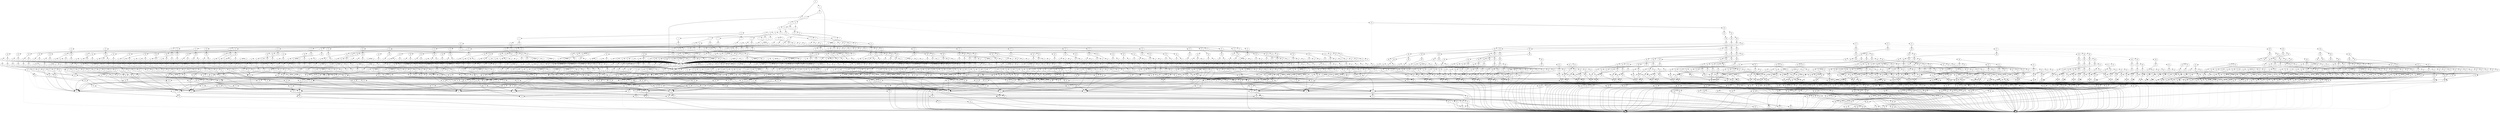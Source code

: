digraph G {
0 [shape=box, label="0", style=filled, shape=box, height=0.3, width=0.3];
1 [shape=box, label="1", style=filled, shape=box, height=0.3, width=0.3];
112661 [label="0"];
112661 -> 112276 [style=dotted];
112661 -> 112660 [style=filled];
112276 [label="1"];
112276 -> 112272 [style=dotted];
112276 -> 112275 [style=filled];
112272 [label="2"];
112272 -> 111152 [style=dotted];
112272 -> 112271 [style=filled];
111152 [label="11"];
111152 -> 111151 [style=dotted];
111152 -> 109051 [style=filled];
111151 [label="12"];
111151 -> 38 [style=dotted];
111151 -> 86 [style=filled];
38 [label="18"];
38 -> 0 [style=dotted];
38 -> 1 [style=filled];
86 [label="42"];
86 -> 0 [style=dotted];
86 -> 1 [style=filled];
109051 [label="12"];
109051 -> 0 [style=dotted];
109051 -> 38 [style=filled];
112271 [label="3"];
112271 -> 111771 [style=dotted];
112271 -> 112270 [style=filled];
111771 [label="4"];
111771 -> 111463 [style=dotted];
111771 -> 111770 [style=filled];
111463 [label="5"];
111463 -> 111307 [style=dotted];
111463 -> 111462 [style=filled];
111307 [label="6"];
111307 -> 111229 [style=dotted];
111307 -> 111306 [style=filled];
111229 [label="7"];
111229 -> 111190 [style=dotted];
111229 -> 111228 [style=filled];
111190 [label="8"];
111190 -> 111171 [style=dotted];
111190 -> 111189 [style=filled];
111171 [label="9"];
111171 -> 111162 [style=dotted];
111171 -> 111170 [style=filled];
111162 [label="10"];
111162 -> 111158 [style=dotted];
111162 -> 111161 [style=filled];
111158 [label="11"];
111158 -> 111157 [style=dotted];
111158 -> 109051 [style=filled];
111157 [label="12"];
111157 -> 38 [style=dotted];
111157 -> 111156 [style=filled];
111156 [label="21"];
111156 -> 148 [style=dotted];
111156 -> 111155 [style=filled];
148 [label="73"];
148 -> 0 [style=dotted];
148 -> 1 [style=filled];
111155 [label="22"];
111155 -> 148 [style=dotted];
111155 -> 111154 [style=filled];
111154 [label="23"];
111154 -> 148 [style=dotted];
111154 -> 111153 [style=filled];
111153 [label="72"];
111153 -> 148 [style=dotted];
111153 -> 92179 [style=filled];
92179 [label="73"];
92179 -> 87994 [style=dotted];
92179 -> 88213 [style=filled];
87994 [label="74"];
87994 -> 0 [style=dotted];
87994 -> 86595 [style=filled];
86595 [label="75"];
86595 -> 0 [style=dotted];
86595 -> 154 [style=filled];
154 [label="76"];
154 -> 0 [style=dotted];
154 -> 1 [style=filled];
88213 [label="74"];
88213 -> 1 [style=dotted];
88213 -> 86702 [style=filled];
86702 [label="75"];
86702 -> 1 [style=dotted];
86702 -> 155 [style=filled];
155 [label="76"];
155 -> 1 [style=dotted];
155 -> 0 [style=filled];
111161 [label="11"];
111161 -> 111160 [style=dotted];
111161 -> 109051 [style=filled];
111160 [label="12"];
111160 -> 38 [style=dotted];
111160 -> 111159 [style=filled];
111159 [label="21"];
111159 -> 111155 [style=dotted];
111159 -> 92181 [style=filled];
92181 [label="22"];
92181 -> 148 [style=dotted];
92181 -> 92180 [style=filled];
92180 [label="23"];
92180 -> 148 [style=dotted];
92180 -> 92179 [style=filled];
111170 [label="10"];
111170 -> 111166 [style=dotted];
111170 -> 111169 [style=filled];
111166 [label="11"];
111166 -> 111165 [style=dotted];
111166 -> 109051 [style=filled];
111165 [label="12"];
111165 -> 38 [style=dotted];
111165 -> 111164 [style=filled];
111164 [label="21"];
111164 -> 92181 [style=dotted];
111164 -> 111163 [style=filled];
111163 [label="22"];
111163 -> 111154 [style=dotted];
111163 -> 92180 [style=filled];
111169 [label="11"];
111169 -> 111168 [style=dotted];
111169 -> 109051 [style=filled];
111168 [label="12"];
111168 -> 38 [style=dotted];
111168 -> 111167 [style=filled];
111167 [label="21"];
111167 -> 111163 [style=dotted];
111167 -> 92180 [style=filled];
111189 [label="9"];
111189 -> 111180 [style=dotted];
111189 -> 111188 [style=filled];
111180 [label="10"];
111180 -> 111176 [style=dotted];
111180 -> 111179 [style=filled];
111176 [label="11"];
111176 -> 111175 [style=dotted];
111176 -> 109051 [style=filled];
111175 [label="12"];
111175 -> 38 [style=dotted];
111175 -> 111174 [style=filled];
111174 [label="21"];
111174 -> 92180 [style=dotted];
111174 -> 111173 [style=filled];
111173 [label="22"];
111173 -> 92180 [style=dotted];
111173 -> 111172 [style=filled];
111172 [label="23"];
111172 -> 111153 [style=dotted];
111172 -> 92179 [style=filled];
111179 [label="11"];
111179 -> 111178 [style=dotted];
111179 -> 109051 [style=filled];
111178 [label="12"];
111178 -> 38 [style=dotted];
111178 -> 111177 [style=filled];
111177 [label="21"];
111177 -> 111173 [style=dotted];
111177 -> 92187 [style=filled];
92187 [label="22"];
92187 -> 92180 [style=dotted];
92187 -> 92179 [style=filled];
111188 [label="10"];
111188 -> 111184 [style=dotted];
111188 -> 111187 [style=filled];
111184 [label="11"];
111184 -> 111183 [style=dotted];
111184 -> 109051 [style=filled];
111183 [label="12"];
111183 -> 38 [style=dotted];
111183 -> 111182 [style=filled];
111182 [label="21"];
111182 -> 92187 [style=dotted];
111182 -> 111181 [style=filled];
111181 [label="22"];
111181 -> 111172 [style=dotted];
111181 -> 92179 [style=filled];
111187 [label="11"];
111187 -> 111186 [style=dotted];
111187 -> 109051 [style=filled];
111186 [label="12"];
111186 -> 38 [style=dotted];
111186 -> 111185 [style=filled];
111185 [label="21"];
111185 -> 111181 [style=dotted];
111185 -> 92179 [style=filled];
111228 [label="8"];
111228 -> 111209 [style=dotted];
111228 -> 111227 [style=filled];
111209 [label="9"];
111209 -> 111200 [style=dotted];
111209 -> 111208 [style=filled];
111200 [label="10"];
111200 -> 111196 [style=dotted];
111200 -> 111199 [style=filled];
111196 [label="11"];
111196 -> 111195 [style=dotted];
111196 -> 109051 [style=filled];
111195 [label="12"];
111195 -> 38 [style=dotted];
111195 -> 111194 [style=filled];
111194 [label="21"];
111194 -> 92179 [style=dotted];
111194 -> 111193 [style=filled];
111193 [label="22"];
111193 -> 92179 [style=dotted];
111193 -> 111192 [style=filled];
111192 [label="23"];
111192 -> 92179 [style=dotted];
111192 -> 111191 [style=filled];
111191 [label="72"];
111191 -> 92179 [style=dotted];
111191 -> 92194 [style=filled];
92194 [label="73"];
92194 -> 88009 [style=dotted];
92194 -> 88228 [style=filled];
88009 [label="74"];
88009 -> 0 [style=dotted];
88009 -> 152 [style=filled];
152 [label="75"];
152 -> 0 [style=dotted];
152 -> 1 [style=filled];
88228 [label="74"];
88228 -> 1 [style=dotted];
88228 -> 153 [style=filled];
153 [label="75"];
153 -> 1 [style=dotted];
153 -> 0 [style=filled];
111199 [label="11"];
111199 -> 111198 [style=dotted];
111199 -> 109051 [style=filled];
111198 [label="12"];
111198 -> 38 [style=dotted];
111198 -> 111197 [style=filled];
111197 [label="21"];
111197 -> 111193 [style=dotted];
111197 -> 92196 [style=filled];
92196 [label="22"];
92196 -> 92179 [style=dotted];
92196 -> 92195 [style=filled];
92195 [label="23"];
92195 -> 92179 [style=dotted];
92195 -> 92194 [style=filled];
111208 [label="10"];
111208 -> 111204 [style=dotted];
111208 -> 111207 [style=filled];
111204 [label="11"];
111204 -> 111203 [style=dotted];
111204 -> 109051 [style=filled];
111203 [label="12"];
111203 -> 38 [style=dotted];
111203 -> 111202 [style=filled];
111202 [label="21"];
111202 -> 92196 [style=dotted];
111202 -> 111201 [style=filled];
111201 [label="22"];
111201 -> 111192 [style=dotted];
111201 -> 92195 [style=filled];
111207 [label="11"];
111207 -> 111206 [style=dotted];
111207 -> 109051 [style=filled];
111206 [label="12"];
111206 -> 38 [style=dotted];
111206 -> 111205 [style=filled];
111205 [label="21"];
111205 -> 111201 [style=dotted];
111205 -> 92195 [style=filled];
111227 [label="9"];
111227 -> 111218 [style=dotted];
111227 -> 111226 [style=filled];
111218 [label="10"];
111218 -> 111214 [style=dotted];
111218 -> 111217 [style=filled];
111214 [label="11"];
111214 -> 111213 [style=dotted];
111214 -> 109051 [style=filled];
111213 [label="12"];
111213 -> 38 [style=dotted];
111213 -> 111212 [style=filled];
111212 [label="21"];
111212 -> 92195 [style=dotted];
111212 -> 111211 [style=filled];
111211 [label="22"];
111211 -> 92195 [style=dotted];
111211 -> 111210 [style=filled];
111210 [label="23"];
111210 -> 111191 [style=dotted];
111210 -> 92194 [style=filled];
111217 [label="11"];
111217 -> 111216 [style=dotted];
111217 -> 109051 [style=filled];
111216 [label="12"];
111216 -> 38 [style=dotted];
111216 -> 111215 [style=filled];
111215 [label="21"];
111215 -> 111211 [style=dotted];
111215 -> 92202 [style=filled];
92202 [label="22"];
92202 -> 92195 [style=dotted];
92202 -> 92194 [style=filled];
111226 [label="10"];
111226 -> 111222 [style=dotted];
111226 -> 111225 [style=filled];
111222 [label="11"];
111222 -> 111221 [style=dotted];
111222 -> 109051 [style=filled];
111221 [label="12"];
111221 -> 38 [style=dotted];
111221 -> 111220 [style=filled];
111220 [label="21"];
111220 -> 92202 [style=dotted];
111220 -> 111219 [style=filled];
111219 [label="22"];
111219 -> 111210 [style=dotted];
111219 -> 92194 [style=filled];
111225 [label="11"];
111225 -> 111224 [style=dotted];
111225 -> 109051 [style=filled];
111224 [label="12"];
111224 -> 38 [style=dotted];
111224 -> 111223 [style=filled];
111223 [label="21"];
111223 -> 111219 [style=dotted];
111223 -> 92194 [style=filled];
111306 [label="7"];
111306 -> 111267 [style=dotted];
111306 -> 111305 [style=filled];
111267 [label="8"];
111267 -> 111248 [style=dotted];
111267 -> 111266 [style=filled];
111248 [label="9"];
111248 -> 111239 [style=dotted];
111248 -> 111247 [style=filled];
111239 [label="10"];
111239 -> 111235 [style=dotted];
111239 -> 111238 [style=filled];
111235 [label="11"];
111235 -> 111234 [style=dotted];
111235 -> 109051 [style=filled];
111234 [label="12"];
111234 -> 38 [style=dotted];
111234 -> 111233 [style=filled];
111233 [label="21"];
111233 -> 92194 [style=dotted];
111233 -> 111232 [style=filled];
111232 [label="22"];
111232 -> 92194 [style=dotted];
111232 -> 111231 [style=filled];
111231 [label="23"];
111231 -> 92194 [style=dotted];
111231 -> 111230 [style=filled];
111230 [label="72"];
111230 -> 92194 [style=dotted];
111230 -> 92210 [style=filled];
92210 [label="73"];
92210 -> 88025 [style=dotted];
92210 -> 88244 [style=filled];
88025 [label="74"];
88025 -> 0 [style=dotted];
88025 -> 86502 [style=filled];
86502 [label="75"];
86502 -> 154 [style=dotted];
86502 -> 1 [style=filled];
88244 [label="74"];
88244 -> 1 [style=dotted];
88244 -> 86409 [style=filled];
86409 [label="75"];
86409 -> 155 [style=dotted];
86409 -> 0 [style=filled];
111238 [label="11"];
111238 -> 111237 [style=dotted];
111238 -> 109051 [style=filled];
111237 [label="12"];
111237 -> 38 [style=dotted];
111237 -> 111236 [style=filled];
111236 [label="21"];
111236 -> 111232 [style=dotted];
111236 -> 92212 [style=filled];
92212 [label="22"];
92212 -> 92194 [style=dotted];
92212 -> 92211 [style=filled];
92211 [label="23"];
92211 -> 92194 [style=dotted];
92211 -> 92210 [style=filled];
111247 [label="10"];
111247 -> 111243 [style=dotted];
111247 -> 111246 [style=filled];
111243 [label="11"];
111243 -> 111242 [style=dotted];
111243 -> 109051 [style=filled];
111242 [label="12"];
111242 -> 38 [style=dotted];
111242 -> 111241 [style=filled];
111241 [label="21"];
111241 -> 92212 [style=dotted];
111241 -> 111240 [style=filled];
111240 [label="22"];
111240 -> 111231 [style=dotted];
111240 -> 92211 [style=filled];
111246 [label="11"];
111246 -> 111245 [style=dotted];
111246 -> 109051 [style=filled];
111245 [label="12"];
111245 -> 38 [style=dotted];
111245 -> 111244 [style=filled];
111244 [label="21"];
111244 -> 111240 [style=dotted];
111244 -> 92211 [style=filled];
111266 [label="9"];
111266 -> 111257 [style=dotted];
111266 -> 111265 [style=filled];
111257 [label="10"];
111257 -> 111253 [style=dotted];
111257 -> 111256 [style=filled];
111253 [label="11"];
111253 -> 111252 [style=dotted];
111253 -> 109051 [style=filled];
111252 [label="12"];
111252 -> 38 [style=dotted];
111252 -> 111251 [style=filled];
111251 [label="21"];
111251 -> 92211 [style=dotted];
111251 -> 111250 [style=filled];
111250 [label="22"];
111250 -> 92211 [style=dotted];
111250 -> 111249 [style=filled];
111249 [label="23"];
111249 -> 111230 [style=dotted];
111249 -> 92210 [style=filled];
111256 [label="11"];
111256 -> 111255 [style=dotted];
111256 -> 109051 [style=filled];
111255 [label="12"];
111255 -> 38 [style=dotted];
111255 -> 111254 [style=filled];
111254 [label="21"];
111254 -> 111250 [style=dotted];
111254 -> 92218 [style=filled];
92218 [label="22"];
92218 -> 92211 [style=dotted];
92218 -> 92210 [style=filled];
111265 [label="10"];
111265 -> 111261 [style=dotted];
111265 -> 111264 [style=filled];
111261 [label="11"];
111261 -> 111260 [style=dotted];
111261 -> 109051 [style=filled];
111260 [label="12"];
111260 -> 38 [style=dotted];
111260 -> 111259 [style=filled];
111259 [label="21"];
111259 -> 92218 [style=dotted];
111259 -> 111258 [style=filled];
111258 [label="22"];
111258 -> 111249 [style=dotted];
111258 -> 92210 [style=filled];
111264 [label="11"];
111264 -> 111263 [style=dotted];
111264 -> 109051 [style=filled];
111263 [label="12"];
111263 -> 38 [style=dotted];
111263 -> 111262 [style=filled];
111262 [label="21"];
111262 -> 111258 [style=dotted];
111262 -> 92210 [style=filled];
111305 [label="8"];
111305 -> 111286 [style=dotted];
111305 -> 111304 [style=filled];
111286 [label="9"];
111286 -> 111277 [style=dotted];
111286 -> 111285 [style=filled];
111277 [label="10"];
111277 -> 111273 [style=dotted];
111277 -> 111276 [style=filled];
111273 [label="11"];
111273 -> 111272 [style=dotted];
111273 -> 109051 [style=filled];
111272 [label="12"];
111272 -> 38 [style=dotted];
111272 -> 111271 [style=filled];
111271 [label="21"];
111271 -> 92210 [style=dotted];
111271 -> 111270 [style=filled];
111270 [label="22"];
111270 -> 92210 [style=dotted];
111270 -> 111269 [style=filled];
111269 [label="23"];
111269 -> 92210 [style=dotted];
111269 -> 111268 [style=filled];
111268 [label="72"];
111268 -> 92210 [style=dotted];
111268 -> 92225 [style=filled];
92225 [label="73"];
92225 -> 150 [style=dotted];
92225 -> 151 [style=filled];
150 [label="74"];
150 -> 0 [style=dotted];
150 -> 1 [style=filled];
151 [label="74"];
151 -> 1 [style=dotted];
151 -> 0 [style=filled];
111276 [label="11"];
111276 -> 111275 [style=dotted];
111276 -> 109051 [style=filled];
111275 [label="12"];
111275 -> 38 [style=dotted];
111275 -> 111274 [style=filled];
111274 [label="21"];
111274 -> 111270 [style=dotted];
111274 -> 92227 [style=filled];
92227 [label="22"];
92227 -> 92210 [style=dotted];
92227 -> 92226 [style=filled];
92226 [label="23"];
92226 -> 92210 [style=dotted];
92226 -> 92225 [style=filled];
111285 [label="10"];
111285 -> 111281 [style=dotted];
111285 -> 111284 [style=filled];
111281 [label="11"];
111281 -> 111280 [style=dotted];
111281 -> 109051 [style=filled];
111280 [label="12"];
111280 -> 38 [style=dotted];
111280 -> 111279 [style=filled];
111279 [label="21"];
111279 -> 92227 [style=dotted];
111279 -> 111278 [style=filled];
111278 [label="22"];
111278 -> 111269 [style=dotted];
111278 -> 92226 [style=filled];
111284 [label="11"];
111284 -> 111283 [style=dotted];
111284 -> 109051 [style=filled];
111283 [label="12"];
111283 -> 38 [style=dotted];
111283 -> 111282 [style=filled];
111282 [label="21"];
111282 -> 111278 [style=dotted];
111282 -> 92226 [style=filled];
111304 [label="9"];
111304 -> 111295 [style=dotted];
111304 -> 111303 [style=filled];
111295 [label="10"];
111295 -> 111291 [style=dotted];
111295 -> 111294 [style=filled];
111291 [label="11"];
111291 -> 111290 [style=dotted];
111291 -> 109051 [style=filled];
111290 [label="12"];
111290 -> 38 [style=dotted];
111290 -> 111289 [style=filled];
111289 [label="21"];
111289 -> 92226 [style=dotted];
111289 -> 111288 [style=filled];
111288 [label="22"];
111288 -> 92226 [style=dotted];
111288 -> 111287 [style=filled];
111287 [label="23"];
111287 -> 111268 [style=dotted];
111287 -> 92225 [style=filled];
111294 [label="11"];
111294 -> 111293 [style=dotted];
111294 -> 109051 [style=filled];
111293 [label="12"];
111293 -> 38 [style=dotted];
111293 -> 111292 [style=filled];
111292 [label="21"];
111292 -> 111288 [style=dotted];
111292 -> 92233 [style=filled];
92233 [label="22"];
92233 -> 92226 [style=dotted];
92233 -> 92225 [style=filled];
111303 [label="10"];
111303 -> 111299 [style=dotted];
111303 -> 111302 [style=filled];
111299 [label="11"];
111299 -> 111298 [style=dotted];
111299 -> 109051 [style=filled];
111298 [label="12"];
111298 -> 38 [style=dotted];
111298 -> 111297 [style=filled];
111297 [label="21"];
111297 -> 92233 [style=dotted];
111297 -> 111296 [style=filled];
111296 [label="22"];
111296 -> 111287 [style=dotted];
111296 -> 92225 [style=filled];
111302 [label="11"];
111302 -> 111301 [style=dotted];
111302 -> 109051 [style=filled];
111301 [label="12"];
111301 -> 38 [style=dotted];
111301 -> 111300 [style=filled];
111300 [label="21"];
111300 -> 111296 [style=dotted];
111300 -> 92225 [style=filled];
111462 [label="6"];
111462 -> 111384 [style=dotted];
111462 -> 111461 [style=filled];
111384 [label="7"];
111384 -> 111345 [style=dotted];
111384 -> 111383 [style=filled];
111345 [label="8"];
111345 -> 111326 [style=dotted];
111345 -> 111344 [style=filled];
111326 [label="9"];
111326 -> 111317 [style=dotted];
111326 -> 111325 [style=filled];
111317 [label="10"];
111317 -> 111313 [style=dotted];
111317 -> 111316 [style=filled];
111313 [label="11"];
111313 -> 111312 [style=dotted];
111313 -> 109051 [style=filled];
111312 [label="12"];
111312 -> 38 [style=dotted];
111312 -> 111311 [style=filled];
111311 [label="21"];
111311 -> 92225 [style=dotted];
111311 -> 111310 [style=filled];
111310 [label="22"];
111310 -> 92225 [style=dotted];
111310 -> 111309 [style=filled];
111309 [label="23"];
111309 -> 92225 [style=dotted];
111309 -> 111308 [style=filled];
111308 [label="72"];
111308 -> 92225 [style=dotted];
111308 -> 92242 [style=filled];
92242 [label="73"];
92242 -> 87805 [style=dotted];
92242 -> 87616 [style=filled];
87805 [label="74"];
87805 -> 86595 [style=dotted];
87805 -> 1 [style=filled];
87616 [label="74"];
87616 -> 86702 [style=dotted];
87616 -> 0 [style=filled];
111316 [label="11"];
111316 -> 111315 [style=dotted];
111316 -> 109051 [style=filled];
111315 [label="12"];
111315 -> 38 [style=dotted];
111315 -> 111314 [style=filled];
111314 [label="21"];
111314 -> 111310 [style=dotted];
111314 -> 92244 [style=filled];
92244 [label="22"];
92244 -> 92225 [style=dotted];
92244 -> 92243 [style=filled];
92243 [label="23"];
92243 -> 92225 [style=dotted];
92243 -> 92242 [style=filled];
111325 [label="10"];
111325 -> 111321 [style=dotted];
111325 -> 111324 [style=filled];
111321 [label="11"];
111321 -> 111320 [style=dotted];
111321 -> 109051 [style=filled];
111320 [label="12"];
111320 -> 38 [style=dotted];
111320 -> 111319 [style=filled];
111319 [label="21"];
111319 -> 92244 [style=dotted];
111319 -> 111318 [style=filled];
111318 [label="22"];
111318 -> 111309 [style=dotted];
111318 -> 92243 [style=filled];
111324 [label="11"];
111324 -> 111323 [style=dotted];
111324 -> 109051 [style=filled];
111323 [label="12"];
111323 -> 38 [style=dotted];
111323 -> 111322 [style=filled];
111322 [label="21"];
111322 -> 111318 [style=dotted];
111322 -> 92243 [style=filled];
111344 [label="9"];
111344 -> 111335 [style=dotted];
111344 -> 111343 [style=filled];
111335 [label="10"];
111335 -> 111331 [style=dotted];
111335 -> 111334 [style=filled];
111331 [label="11"];
111331 -> 111330 [style=dotted];
111331 -> 109051 [style=filled];
111330 [label="12"];
111330 -> 38 [style=dotted];
111330 -> 111329 [style=filled];
111329 [label="21"];
111329 -> 92243 [style=dotted];
111329 -> 111328 [style=filled];
111328 [label="22"];
111328 -> 92243 [style=dotted];
111328 -> 111327 [style=filled];
111327 [label="23"];
111327 -> 111308 [style=dotted];
111327 -> 92242 [style=filled];
111334 [label="11"];
111334 -> 111333 [style=dotted];
111334 -> 109051 [style=filled];
111333 [label="12"];
111333 -> 38 [style=dotted];
111333 -> 111332 [style=filled];
111332 [label="21"];
111332 -> 111328 [style=dotted];
111332 -> 92250 [style=filled];
92250 [label="22"];
92250 -> 92243 [style=dotted];
92250 -> 92242 [style=filled];
111343 [label="10"];
111343 -> 111339 [style=dotted];
111343 -> 111342 [style=filled];
111339 [label="11"];
111339 -> 111338 [style=dotted];
111339 -> 109051 [style=filled];
111338 [label="12"];
111338 -> 38 [style=dotted];
111338 -> 111337 [style=filled];
111337 [label="21"];
111337 -> 92250 [style=dotted];
111337 -> 111336 [style=filled];
111336 [label="22"];
111336 -> 111327 [style=dotted];
111336 -> 92242 [style=filled];
111342 [label="11"];
111342 -> 111341 [style=dotted];
111342 -> 109051 [style=filled];
111341 [label="12"];
111341 -> 38 [style=dotted];
111341 -> 111340 [style=filled];
111340 [label="21"];
111340 -> 111336 [style=dotted];
111340 -> 92242 [style=filled];
111383 [label="8"];
111383 -> 111364 [style=dotted];
111383 -> 111382 [style=filled];
111364 [label="9"];
111364 -> 111355 [style=dotted];
111364 -> 111363 [style=filled];
111355 [label="10"];
111355 -> 111351 [style=dotted];
111355 -> 111354 [style=filled];
111351 [label="11"];
111351 -> 111350 [style=dotted];
111351 -> 109051 [style=filled];
111350 [label="12"];
111350 -> 38 [style=dotted];
111350 -> 111349 [style=filled];
111349 [label="21"];
111349 -> 92242 [style=dotted];
111349 -> 111348 [style=filled];
111348 [label="22"];
111348 -> 92242 [style=dotted];
111348 -> 111347 [style=filled];
111347 [label="23"];
111347 -> 92242 [style=dotted];
111347 -> 111346 [style=filled];
111346 [label="72"];
111346 -> 92242 [style=dotted];
111346 -> 92257 [style=filled];
92257 [label="73"];
92257 -> 87820 [style=dotted];
92257 -> 87631 [style=filled];
87820 [label="74"];
87820 -> 152 [style=dotted];
87820 -> 1 [style=filled];
87631 [label="74"];
87631 -> 153 [style=dotted];
87631 -> 0 [style=filled];
111354 [label="11"];
111354 -> 111353 [style=dotted];
111354 -> 109051 [style=filled];
111353 [label="12"];
111353 -> 38 [style=dotted];
111353 -> 111352 [style=filled];
111352 [label="21"];
111352 -> 111348 [style=dotted];
111352 -> 92259 [style=filled];
92259 [label="22"];
92259 -> 92242 [style=dotted];
92259 -> 92258 [style=filled];
92258 [label="23"];
92258 -> 92242 [style=dotted];
92258 -> 92257 [style=filled];
111363 [label="10"];
111363 -> 111359 [style=dotted];
111363 -> 111362 [style=filled];
111359 [label="11"];
111359 -> 111358 [style=dotted];
111359 -> 109051 [style=filled];
111358 [label="12"];
111358 -> 38 [style=dotted];
111358 -> 111357 [style=filled];
111357 [label="21"];
111357 -> 92259 [style=dotted];
111357 -> 111356 [style=filled];
111356 [label="22"];
111356 -> 111347 [style=dotted];
111356 -> 92258 [style=filled];
111362 [label="11"];
111362 -> 111361 [style=dotted];
111362 -> 109051 [style=filled];
111361 [label="12"];
111361 -> 38 [style=dotted];
111361 -> 111360 [style=filled];
111360 [label="21"];
111360 -> 111356 [style=dotted];
111360 -> 92258 [style=filled];
111382 [label="9"];
111382 -> 111373 [style=dotted];
111382 -> 111381 [style=filled];
111373 [label="10"];
111373 -> 111369 [style=dotted];
111373 -> 111372 [style=filled];
111369 [label="11"];
111369 -> 111368 [style=dotted];
111369 -> 109051 [style=filled];
111368 [label="12"];
111368 -> 38 [style=dotted];
111368 -> 111367 [style=filled];
111367 [label="21"];
111367 -> 92258 [style=dotted];
111367 -> 111366 [style=filled];
111366 [label="22"];
111366 -> 92258 [style=dotted];
111366 -> 111365 [style=filled];
111365 [label="23"];
111365 -> 111346 [style=dotted];
111365 -> 92257 [style=filled];
111372 [label="11"];
111372 -> 111371 [style=dotted];
111372 -> 109051 [style=filled];
111371 [label="12"];
111371 -> 38 [style=dotted];
111371 -> 111370 [style=filled];
111370 [label="21"];
111370 -> 111366 [style=dotted];
111370 -> 92265 [style=filled];
92265 [label="22"];
92265 -> 92258 [style=dotted];
92265 -> 92257 [style=filled];
111381 [label="10"];
111381 -> 111377 [style=dotted];
111381 -> 111380 [style=filled];
111377 [label="11"];
111377 -> 111376 [style=dotted];
111377 -> 109051 [style=filled];
111376 [label="12"];
111376 -> 38 [style=dotted];
111376 -> 111375 [style=filled];
111375 [label="21"];
111375 -> 92265 [style=dotted];
111375 -> 111374 [style=filled];
111374 [label="22"];
111374 -> 111365 [style=dotted];
111374 -> 92257 [style=filled];
111380 [label="11"];
111380 -> 111379 [style=dotted];
111380 -> 109051 [style=filled];
111379 [label="12"];
111379 -> 38 [style=dotted];
111379 -> 111378 [style=filled];
111378 [label="21"];
111378 -> 111374 [style=dotted];
111378 -> 92257 [style=filled];
111461 [label="7"];
111461 -> 111422 [style=dotted];
111461 -> 111460 [style=filled];
111422 [label="8"];
111422 -> 111403 [style=dotted];
111422 -> 111421 [style=filled];
111403 [label="9"];
111403 -> 111394 [style=dotted];
111403 -> 111402 [style=filled];
111394 [label="10"];
111394 -> 111390 [style=dotted];
111394 -> 111393 [style=filled];
111390 [label="11"];
111390 -> 111389 [style=dotted];
111390 -> 109051 [style=filled];
111389 [label="12"];
111389 -> 38 [style=dotted];
111389 -> 111388 [style=filled];
111388 [label="21"];
111388 -> 92257 [style=dotted];
111388 -> 111387 [style=filled];
111387 [label="22"];
111387 -> 92257 [style=dotted];
111387 -> 111386 [style=filled];
111386 [label="23"];
111386 -> 92257 [style=dotted];
111386 -> 111385 [style=filled];
111385 [label="72"];
111385 -> 92257 [style=dotted];
111385 -> 92273 [style=filled];
92273 [label="73"];
92273 -> 87836 [style=dotted];
92273 -> 87647 [style=filled];
87836 [label="74"];
87836 -> 86502 [style=dotted];
87836 -> 1 [style=filled];
87647 [label="74"];
87647 -> 86409 [style=dotted];
87647 -> 0 [style=filled];
111393 [label="11"];
111393 -> 111392 [style=dotted];
111393 -> 109051 [style=filled];
111392 [label="12"];
111392 -> 38 [style=dotted];
111392 -> 111391 [style=filled];
111391 [label="21"];
111391 -> 111387 [style=dotted];
111391 -> 92275 [style=filled];
92275 [label="22"];
92275 -> 92257 [style=dotted];
92275 -> 92274 [style=filled];
92274 [label="23"];
92274 -> 92257 [style=dotted];
92274 -> 92273 [style=filled];
111402 [label="10"];
111402 -> 111398 [style=dotted];
111402 -> 111401 [style=filled];
111398 [label="11"];
111398 -> 111397 [style=dotted];
111398 -> 109051 [style=filled];
111397 [label="12"];
111397 -> 38 [style=dotted];
111397 -> 111396 [style=filled];
111396 [label="21"];
111396 -> 92275 [style=dotted];
111396 -> 111395 [style=filled];
111395 [label="22"];
111395 -> 111386 [style=dotted];
111395 -> 92274 [style=filled];
111401 [label="11"];
111401 -> 111400 [style=dotted];
111401 -> 109051 [style=filled];
111400 [label="12"];
111400 -> 38 [style=dotted];
111400 -> 111399 [style=filled];
111399 [label="21"];
111399 -> 111395 [style=dotted];
111399 -> 92274 [style=filled];
111421 [label="9"];
111421 -> 111412 [style=dotted];
111421 -> 111420 [style=filled];
111412 [label="10"];
111412 -> 111408 [style=dotted];
111412 -> 111411 [style=filled];
111408 [label="11"];
111408 -> 111407 [style=dotted];
111408 -> 109051 [style=filled];
111407 [label="12"];
111407 -> 38 [style=dotted];
111407 -> 111406 [style=filled];
111406 [label="21"];
111406 -> 92274 [style=dotted];
111406 -> 111405 [style=filled];
111405 [label="22"];
111405 -> 92274 [style=dotted];
111405 -> 111404 [style=filled];
111404 [label="23"];
111404 -> 111385 [style=dotted];
111404 -> 92273 [style=filled];
111411 [label="11"];
111411 -> 111410 [style=dotted];
111411 -> 109051 [style=filled];
111410 [label="12"];
111410 -> 38 [style=dotted];
111410 -> 111409 [style=filled];
111409 [label="21"];
111409 -> 111405 [style=dotted];
111409 -> 92281 [style=filled];
92281 [label="22"];
92281 -> 92274 [style=dotted];
92281 -> 92273 [style=filled];
111420 [label="10"];
111420 -> 111416 [style=dotted];
111420 -> 111419 [style=filled];
111416 [label="11"];
111416 -> 111415 [style=dotted];
111416 -> 109051 [style=filled];
111415 [label="12"];
111415 -> 38 [style=dotted];
111415 -> 111414 [style=filled];
111414 [label="21"];
111414 -> 92281 [style=dotted];
111414 -> 111413 [style=filled];
111413 [label="22"];
111413 -> 111404 [style=dotted];
111413 -> 92273 [style=filled];
111419 [label="11"];
111419 -> 111418 [style=dotted];
111419 -> 109051 [style=filled];
111418 [label="12"];
111418 -> 38 [style=dotted];
111418 -> 111417 [style=filled];
111417 [label="21"];
111417 -> 111413 [style=dotted];
111417 -> 92273 [style=filled];
111460 [label="8"];
111460 -> 111441 [style=dotted];
111460 -> 111459 [style=filled];
111441 [label="9"];
111441 -> 111432 [style=dotted];
111441 -> 111440 [style=filled];
111432 [label="10"];
111432 -> 111428 [style=dotted];
111432 -> 111431 [style=filled];
111428 [label="11"];
111428 -> 111427 [style=dotted];
111428 -> 109051 [style=filled];
111427 [label="12"];
111427 -> 38 [style=dotted];
111427 -> 111426 [style=filled];
111426 [label="21"];
111426 -> 92273 [style=dotted];
111426 -> 111425 [style=filled];
111425 [label="22"];
111425 -> 92273 [style=dotted];
111425 -> 111424 [style=filled];
111424 [label="23"];
111424 -> 92273 [style=dotted];
111424 -> 111423 [style=filled];
111423 [label="72"];
111423 -> 92273 [style=dotted];
111423 -> 149 [style=filled];
149 [label="73"];
149 -> 1 [style=dotted];
149 -> 0 [style=filled];
111431 [label="11"];
111431 -> 111430 [style=dotted];
111431 -> 109051 [style=filled];
111430 [label="12"];
111430 -> 38 [style=dotted];
111430 -> 111429 [style=filled];
111429 [label="21"];
111429 -> 111425 [style=dotted];
111429 -> 92289 [style=filled];
92289 [label="22"];
92289 -> 92273 [style=dotted];
92289 -> 92288 [style=filled];
92288 [label="23"];
92288 -> 92273 [style=dotted];
92288 -> 149 [style=filled];
111440 [label="10"];
111440 -> 111436 [style=dotted];
111440 -> 111439 [style=filled];
111436 [label="11"];
111436 -> 111435 [style=dotted];
111436 -> 109051 [style=filled];
111435 [label="12"];
111435 -> 38 [style=dotted];
111435 -> 111434 [style=filled];
111434 [label="21"];
111434 -> 92289 [style=dotted];
111434 -> 111433 [style=filled];
111433 [label="22"];
111433 -> 111424 [style=dotted];
111433 -> 92288 [style=filled];
111439 [label="11"];
111439 -> 111438 [style=dotted];
111439 -> 109051 [style=filled];
111438 [label="12"];
111438 -> 38 [style=dotted];
111438 -> 111437 [style=filled];
111437 [label="21"];
111437 -> 111433 [style=dotted];
111437 -> 92288 [style=filled];
111459 [label="9"];
111459 -> 111450 [style=dotted];
111459 -> 111458 [style=filled];
111450 [label="10"];
111450 -> 111446 [style=dotted];
111450 -> 111449 [style=filled];
111446 [label="11"];
111446 -> 111445 [style=dotted];
111446 -> 109051 [style=filled];
111445 [label="12"];
111445 -> 38 [style=dotted];
111445 -> 111444 [style=filled];
111444 [label="21"];
111444 -> 92288 [style=dotted];
111444 -> 111443 [style=filled];
111443 [label="22"];
111443 -> 92288 [style=dotted];
111443 -> 111442 [style=filled];
111442 [label="23"];
111442 -> 111423 [style=dotted];
111442 -> 149 [style=filled];
111449 [label="11"];
111449 -> 111448 [style=dotted];
111449 -> 109051 [style=filled];
111448 [label="12"];
111448 -> 38 [style=dotted];
111448 -> 111447 [style=filled];
111447 [label="21"];
111447 -> 111443 [style=dotted];
111447 -> 92295 [style=filled];
92295 [label="22"];
92295 -> 92288 [style=dotted];
92295 -> 149 [style=filled];
111458 [label="10"];
111458 -> 111454 [style=dotted];
111458 -> 111457 [style=filled];
111454 [label="11"];
111454 -> 111453 [style=dotted];
111454 -> 109051 [style=filled];
111453 [label="12"];
111453 -> 38 [style=dotted];
111453 -> 111452 [style=filled];
111452 [label="21"];
111452 -> 92295 [style=dotted];
111452 -> 111451 [style=filled];
111451 [label="22"];
111451 -> 111442 [style=dotted];
111451 -> 149 [style=filled];
111457 [label="11"];
111457 -> 111456 [style=dotted];
111457 -> 109051 [style=filled];
111456 [label="12"];
111456 -> 38 [style=dotted];
111456 -> 111455 [style=filled];
111455 [label="21"];
111455 -> 111451 [style=dotted];
111455 -> 149 [style=filled];
111770 [label="5"];
111770 -> 111618 [style=dotted];
111770 -> 111769 [style=filled];
111618 [label="6"];
111618 -> 111540 [style=dotted];
111618 -> 111617 [style=filled];
111540 [label="7"];
111540 -> 111501 [style=dotted];
111540 -> 111539 [style=filled];
111501 [label="8"];
111501 -> 111482 [style=dotted];
111501 -> 111500 [style=filled];
111482 [label="9"];
111482 -> 111473 [style=dotted];
111482 -> 111481 [style=filled];
111473 [label="10"];
111473 -> 111469 [style=dotted];
111473 -> 111472 [style=filled];
111469 [label="11"];
111469 -> 111468 [style=dotted];
111469 -> 109051 [style=filled];
111468 [label="12"];
111468 -> 38 [style=dotted];
111468 -> 111467 [style=filled];
111467 [label="21"];
111467 -> 149 [style=dotted];
111467 -> 111466 [style=filled];
111466 [label="22"];
111466 -> 149 [style=dotted];
111466 -> 111465 [style=filled];
111465 [label="23"];
111465 -> 149 [style=dotted];
111465 -> 111464 [style=filled];
111464 [label="72"];
111464 -> 149 [style=dotted];
111464 -> 91419 [style=filled];
91419 [label="73"];
91419 -> 88213 [style=dotted];
91419 -> 0 [style=filled];
111472 [label="11"];
111472 -> 111471 [style=dotted];
111472 -> 109051 [style=filled];
111471 [label="12"];
111471 -> 38 [style=dotted];
111471 -> 111470 [style=filled];
111470 [label="21"];
111470 -> 111466 [style=dotted];
111470 -> 92307 [style=filled];
92307 [label="22"];
92307 -> 149 [style=dotted];
92307 -> 92306 [style=filled];
92306 [label="23"];
92306 -> 149 [style=dotted];
92306 -> 92305 [style=filled];
92305 [label="73"];
92305 -> 88213 [style=dotted];
92305 -> 87994 [style=filled];
111481 [label="10"];
111481 -> 111477 [style=dotted];
111481 -> 111480 [style=filled];
111477 [label="11"];
111477 -> 111476 [style=dotted];
111477 -> 109051 [style=filled];
111476 [label="12"];
111476 -> 38 [style=dotted];
111476 -> 111475 [style=filled];
111475 [label="21"];
111475 -> 92307 [style=dotted];
111475 -> 111474 [style=filled];
111474 [label="22"];
111474 -> 111465 [style=dotted];
111474 -> 92306 [style=filled];
111480 [label="11"];
111480 -> 111479 [style=dotted];
111480 -> 109051 [style=filled];
111479 [label="12"];
111479 -> 38 [style=dotted];
111479 -> 111478 [style=filled];
111478 [label="21"];
111478 -> 111474 [style=dotted];
111478 -> 92306 [style=filled];
111500 [label="9"];
111500 -> 111491 [style=dotted];
111500 -> 111499 [style=filled];
111491 [label="10"];
111491 -> 111487 [style=dotted];
111491 -> 111490 [style=filled];
111487 [label="11"];
111487 -> 111486 [style=dotted];
111487 -> 109051 [style=filled];
111486 [label="12"];
111486 -> 38 [style=dotted];
111486 -> 111485 [style=filled];
111485 [label="21"];
111485 -> 92306 [style=dotted];
111485 -> 111484 [style=filled];
111484 [label="22"];
111484 -> 92306 [style=dotted];
111484 -> 111483 [style=filled];
111483 [label="23"];
111483 -> 111464 [style=dotted];
111483 -> 92305 [style=filled];
111490 [label="11"];
111490 -> 111489 [style=dotted];
111490 -> 109051 [style=filled];
111489 [label="12"];
111489 -> 38 [style=dotted];
111489 -> 111488 [style=filled];
111488 [label="21"];
111488 -> 111484 [style=dotted];
111488 -> 92313 [style=filled];
92313 [label="22"];
92313 -> 92306 [style=dotted];
92313 -> 92305 [style=filled];
111499 [label="10"];
111499 -> 111495 [style=dotted];
111499 -> 111498 [style=filled];
111495 [label="11"];
111495 -> 111494 [style=dotted];
111495 -> 109051 [style=filled];
111494 [label="12"];
111494 -> 38 [style=dotted];
111494 -> 111493 [style=filled];
111493 [label="21"];
111493 -> 92313 [style=dotted];
111493 -> 111492 [style=filled];
111492 [label="22"];
111492 -> 111483 [style=dotted];
111492 -> 92305 [style=filled];
111498 [label="11"];
111498 -> 111497 [style=dotted];
111498 -> 109051 [style=filled];
111497 [label="12"];
111497 -> 38 [style=dotted];
111497 -> 111496 [style=filled];
111496 [label="21"];
111496 -> 111492 [style=dotted];
111496 -> 92305 [style=filled];
111539 [label="8"];
111539 -> 111520 [style=dotted];
111539 -> 111538 [style=filled];
111520 [label="9"];
111520 -> 111511 [style=dotted];
111520 -> 111519 [style=filled];
111511 [label="10"];
111511 -> 111507 [style=dotted];
111511 -> 111510 [style=filled];
111507 [label="11"];
111507 -> 111506 [style=dotted];
111507 -> 109051 [style=filled];
111506 [label="12"];
111506 -> 38 [style=dotted];
111506 -> 111505 [style=filled];
111505 [label="21"];
111505 -> 92305 [style=dotted];
111505 -> 111504 [style=filled];
111504 [label="22"];
111504 -> 92305 [style=dotted];
111504 -> 111503 [style=filled];
111503 [label="23"];
111503 -> 92305 [style=dotted];
111503 -> 111502 [style=filled];
111502 [label="72"];
111502 -> 92305 [style=dotted];
111502 -> 94076 [style=filled];
94076 [label="73"];
94076 -> 88228 [style=dotted];
94076 -> 87994 [style=filled];
111510 [label="11"];
111510 -> 111509 [style=dotted];
111510 -> 109051 [style=filled];
111509 [label="12"];
111509 -> 38 [style=dotted];
111509 -> 111508 [style=filled];
111508 [label="21"];
111508 -> 111504 [style=dotted];
111508 -> 92322 [style=filled];
92322 [label="22"];
92322 -> 92305 [style=dotted];
92322 -> 92321 [style=filled];
92321 [label="23"];
92321 -> 92305 [style=dotted];
92321 -> 92320 [style=filled];
92320 [label="73"];
92320 -> 88228 [style=dotted];
92320 -> 88009 [style=filled];
111519 [label="10"];
111519 -> 111515 [style=dotted];
111519 -> 111518 [style=filled];
111515 [label="11"];
111515 -> 111514 [style=dotted];
111515 -> 109051 [style=filled];
111514 [label="12"];
111514 -> 38 [style=dotted];
111514 -> 111513 [style=filled];
111513 [label="21"];
111513 -> 92322 [style=dotted];
111513 -> 111512 [style=filled];
111512 [label="22"];
111512 -> 111503 [style=dotted];
111512 -> 92321 [style=filled];
111518 [label="11"];
111518 -> 111517 [style=dotted];
111518 -> 109051 [style=filled];
111517 [label="12"];
111517 -> 38 [style=dotted];
111517 -> 111516 [style=filled];
111516 [label="21"];
111516 -> 111512 [style=dotted];
111516 -> 92321 [style=filled];
111538 [label="9"];
111538 -> 111529 [style=dotted];
111538 -> 111537 [style=filled];
111529 [label="10"];
111529 -> 111525 [style=dotted];
111529 -> 111528 [style=filled];
111525 [label="11"];
111525 -> 111524 [style=dotted];
111525 -> 109051 [style=filled];
111524 [label="12"];
111524 -> 38 [style=dotted];
111524 -> 111523 [style=filled];
111523 [label="21"];
111523 -> 92321 [style=dotted];
111523 -> 111522 [style=filled];
111522 [label="22"];
111522 -> 92321 [style=dotted];
111522 -> 111521 [style=filled];
111521 [label="23"];
111521 -> 111502 [style=dotted];
111521 -> 92320 [style=filled];
111528 [label="11"];
111528 -> 111527 [style=dotted];
111528 -> 109051 [style=filled];
111527 [label="12"];
111527 -> 38 [style=dotted];
111527 -> 111526 [style=filled];
111526 [label="21"];
111526 -> 111522 [style=dotted];
111526 -> 92328 [style=filled];
92328 [label="22"];
92328 -> 92321 [style=dotted];
92328 -> 92320 [style=filled];
111537 [label="10"];
111537 -> 111533 [style=dotted];
111537 -> 111536 [style=filled];
111533 [label="11"];
111533 -> 111532 [style=dotted];
111533 -> 109051 [style=filled];
111532 [label="12"];
111532 -> 38 [style=dotted];
111532 -> 111531 [style=filled];
111531 [label="21"];
111531 -> 92328 [style=dotted];
111531 -> 111530 [style=filled];
111530 [label="22"];
111530 -> 111521 [style=dotted];
111530 -> 92320 [style=filled];
111536 [label="11"];
111536 -> 111535 [style=dotted];
111536 -> 109051 [style=filled];
111535 [label="12"];
111535 -> 38 [style=dotted];
111535 -> 111534 [style=filled];
111534 [label="21"];
111534 -> 111530 [style=dotted];
111534 -> 92320 [style=filled];
111617 [label="7"];
111617 -> 111578 [style=dotted];
111617 -> 111616 [style=filled];
111578 [label="8"];
111578 -> 111559 [style=dotted];
111578 -> 111577 [style=filled];
111559 [label="9"];
111559 -> 111550 [style=dotted];
111559 -> 111558 [style=filled];
111550 [label="10"];
111550 -> 111546 [style=dotted];
111550 -> 111549 [style=filled];
111546 [label="11"];
111546 -> 111545 [style=dotted];
111546 -> 109051 [style=filled];
111545 [label="12"];
111545 -> 38 [style=dotted];
111545 -> 111544 [style=filled];
111544 [label="21"];
111544 -> 92320 [style=dotted];
111544 -> 111543 [style=filled];
111543 [label="22"];
111543 -> 92320 [style=dotted];
111543 -> 111542 [style=filled];
111542 [label="23"];
111542 -> 92320 [style=dotted];
111542 -> 111541 [style=filled];
111541 [label="72"];
111541 -> 92320 [style=dotted];
111541 -> 94099 [style=filled];
94099 [label="73"];
94099 -> 88244 [style=dotted];
94099 -> 88009 [style=filled];
111549 [label="11"];
111549 -> 111548 [style=dotted];
111549 -> 109051 [style=filled];
111548 [label="12"];
111548 -> 38 [style=dotted];
111548 -> 111547 [style=filled];
111547 [label="21"];
111547 -> 111543 [style=dotted];
111547 -> 92338 [style=filled];
92338 [label="22"];
92338 -> 92320 [style=dotted];
92338 -> 92337 [style=filled];
92337 [label="23"];
92337 -> 92320 [style=dotted];
92337 -> 92336 [style=filled];
92336 [label="73"];
92336 -> 88244 [style=dotted];
92336 -> 88025 [style=filled];
111558 [label="10"];
111558 -> 111554 [style=dotted];
111558 -> 111557 [style=filled];
111554 [label="11"];
111554 -> 111553 [style=dotted];
111554 -> 109051 [style=filled];
111553 [label="12"];
111553 -> 38 [style=dotted];
111553 -> 111552 [style=filled];
111552 [label="21"];
111552 -> 92338 [style=dotted];
111552 -> 111551 [style=filled];
111551 [label="22"];
111551 -> 111542 [style=dotted];
111551 -> 92337 [style=filled];
111557 [label="11"];
111557 -> 111556 [style=dotted];
111557 -> 109051 [style=filled];
111556 [label="12"];
111556 -> 38 [style=dotted];
111556 -> 111555 [style=filled];
111555 [label="21"];
111555 -> 111551 [style=dotted];
111555 -> 92337 [style=filled];
111577 [label="9"];
111577 -> 111568 [style=dotted];
111577 -> 111576 [style=filled];
111568 [label="10"];
111568 -> 111564 [style=dotted];
111568 -> 111567 [style=filled];
111564 [label="11"];
111564 -> 111563 [style=dotted];
111564 -> 109051 [style=filled];
111563 [label="12"];
111563 -> 38 [style=dotted];
111563 -> 111562 [style=filled];
111562 [label="21"];
111562 -> 92337 [style=dotted];
111562 -> 111561 [style=filled];
111561 [label="22"];
111561 -> 92337 [style=dotted];
111561 -> 111560 [style=filled];
111560 [label="23"];
111560 -> 111541 [style=dotted];
111560 -> 92336 [style=filled];
111567 [label="11"];
111567 -> 111566 [style=dotted];
111567 -> 109051 [style=filled];
111566 [label="12"];
111566 -> 38 [style=dotted];
111566 -> 111565 [style=filled];
111565 [label="21"];
111565 -> 111561 [style=dotted];
111565 -> 92344 [style=filled];
92344 [label="22"];
92344 -> 92337 [style=dotted];
92344 -> 92336 [style=filled];
111576 [label="10"];
111576 -> 111572 [style=dotted];
111576 -> 111575 [style=filled];
111572 [label="11"];
111572 -> 111571 [style=dotted];
111572 -> 109051 [style=filled];
111571 [label="12"];
111571 -> 38 [style=dotted];
111571 -> 111570 [style=filled];
111570 [label="21"];
111570 -> 92344 [style=dotted];
111570 -> 111569 [style=filled];
111569 [label="22"];
111569 -> 111560 [style=dotted];
111569 -> 92336 [style=filled];
111575 [label="11"];
111575 -> 111574 [style=dotted];
111575 -> 109051 [style=filled];
111574 [label="12"];
111574 -> 38 [style=dotted];
111574 -> 111573 [style=filled];
111573 [label="21"];
111573 -> 111569 [style=dotted];
111573 -> 92336 [style=filled];
111616 [label="8"];
111616 -> 111597 [style=dotted];
111616 -> 111615 [style=filled];
111597 [label="9"];
111597 -> 111588 [style=dotted];
111597 -> 111596 [style=filled];
111588 [label="10"];
111588 -> 111584 [style=dotted];
111588 -> 111587 [style=filled];
111584 [label="11"];
111584 -> 111583 [style=dotted];
111584 -> 109051 [style=filled];
111583 [label="12"];
111583 -> 38 [style=dotted];
111583 -> 111582 [style=filled];
111582 [label="21"];
111582 -> 92336 [style=dotted];
111582 -> 111581 [style=filled];
111581 [label="22"];
111581 -> 92336 [style=dotted];
111581 -> 111580 [style=filled];
111580 [label="23"];
111580 -> 92336 [style=dotted];
111580 -> 111579 [style=filled];
111579 [label="72"];
111579 -> 92336 [style=dotted];
111579 -> 94121 [style=filled];
94121 [label="73"];
94121 -> 151 [style=dotted];
94121 -> 88025 [style=filled];
111587 [label="11"];
111587 -> 111586 [style=dotted];
111587 -> 109051 [style=filled];
111586 [label="12"];
111586 -> 38 [style=dotted];
111586 -> 111585 [style=filled];
111585 [label="21"];
111585 -> 111581 [style=dotted];
111585 -> 92353 [style=filled];
92353 [label="22"];
92353 -> 92336 [style=dotted];
92353 -> 92352 [style=filled];
92352 [label="23"];
92352 -> 92336 [style=dotted];
92352 -> 92351 [style=filled];
92351 [label="73"];
92351 -> 151 [style=dotted];
92351 -> 150 [style=filled];
111596 [label="10"];
111596 -> 111592 [style=dotted];
111596 -> 111595 [style=filled];
111592 [label="11"];
111592 -> 111591 [style=dotted];
111592 -> 109051 [style=filled];
111591 [label="12"];
111591 -> 38 [style=dotted];
111591 -> 111590 [style=filled];
111590 [label="21"];
111590 -> 92353 [style=dotted];
111590 -> 111589 [style=filled];
111589 [label="22"];
111589 -> 111580 [style=dotted];
111589 -> 92352 [style=filled];
111595 [label="11"];
111595 -> 111594 [style=dotted];
111595 -> 109051 [style=filled];
111594 [label="12"];
111594 -> 38 [style=dotted];
111594 -> 111593 [style=filled];
111593 [label="21"];
111593 -> 111589 [style=dotted];
111593 -> 92352 [style=filled];
111615 [label="9"];
111615 -> 111606 [style=dotted];
111615 -> 111614 [style=filled];
111606 [label="10"];
111606 -> 111602 [style=dotted];
111606 -> 111605 [style=filled];
111602 [label="11"];
111602 -> 111601 [style=dotted];
111602 -> 109051 [style=filled];
111601 [label="12"];
111601 -> 38 [style=dotted];
111601 -> 111600 [style=filled];
111600 [label="21"];
111600 -> 92352 [style=dotted];
111600 -> 111599 [style=filled];
111599 [label="22"];
111599 -> 92352 [style=dotted];
111599 -> 111598 [style=filled];
111598 [label="23"];
111598 -> 111579 [style=dotted];
111598 -> 92351 [style=filled];
111605 [label="11"];
111605 -> 111604 [style=dotted];
111605 -> 109051 [style=filled];
111604 [label="12"];
111604 -> 38 [style=dotted];
111604 -> 111603 [style=filled];
111603 [label="21"];
111603 -> 111599 [style=dotted];
111603 -> 92359 [style=filled];
92359 [label="22"];
92359 -> 92352 [style=dotted];
92359 -> 92351 [style=filled];
111614 [label="10"];
111614 -> 111610 [style=dotted];
111614 -> 111613 [style=filled];
111610 [label="11"];
111610 -> 111609 [style=dotted];
111610 -> 109051 [style=filled];
111609 [label="12"];
111609 -> 38 [style=dotted];
111609 -> 111608 [style=filled];
111608 [label="21"];
111608 -> 92359 [style=dotted];
111608 -> 111607 [style=filled];
111607 [label="22"];
111607 -> 111598 [style=dotted];
111607 -> 92351 [style=filled];
111613 [label="11"];
111613 -> 111612 [style=dotted];
111613 -> 109051 [style=filled];
111612 [label="12"];
111612 -> 38 [style=dotted];
111612 -> 111611 [style=filled];
111611 [label="21"];
111611 -> 111607 [style=dotted];
111611 -> 92351 [style=filled];
111769 [label="6"];
111769 -> 111695 [style=dotted];
111769 -> 111768 [style=filled];
111695 [label="7"];
111695 -> 111656 [style=dotted];
111695 -> 111694 [style=filled];
111656 [label="8"];
111656 -> 111637 [style=dotted];
111656 -> 111655 [style=filled];
111637 [label="9"];
111637 -> 111628 [style=dotted];
111637 -> 111636 [style=filled];
111628 [label="10"];
111628 -> 111624 [style=dotted];
111628 -> 111627 [style=filled];
111624 [label="11"];
111624 -> 111623 [style=dotted];
111624 -> 109051 [style=filled];
111623 [label="12"];
111623 -> 38 [style=dotted];
111623 -> 111622 [style=filled];
111622 [label="21"];
111622 -> 92351 [style=dotted];
111622 -> 111621 [style=filled];
111621 [label="22"];
111621 -> 92351 [style=dotted];
111621 -> 111620 [style=filled];
111620 [label="23"];
111620 -> 92351 [style=dotted];
111620 -> 111619 [style=filled];
111619 [label="72"];
111619 -> 92351 [style=dotted];
111619 -> 94145 [style=filled];
94145 [label="73"];
94145 -> 87616 [style=dotted];
94145 -> 150 [style=filled];
111627 [label="11"];
111627 -> 111626 [style=dotted];
111627 -> 109051 [style=filled];
111626 [label="12"];
111626 -> 38 [style=dotted];
111626 -> 111625 [style=filled];
111625 [label="21"];
111625 -> 111621 [style=dotted];
111625 -> 92370 [style=filled];
92370 [label="22"];
92370 -> 92351 [style=dotted];
92370 -> 92369 [style=filled];
92369 [label="23"];
92369 -> 92351 [style=dotted];
92369 -> 92368 [style=filled];
92368 [label="73"];
92368 -> 87616 [style=dotted];
92368 -> 87805 [style=filled];
111636 [label="10"];
111636 -> 111632 [style=dotted];
111636 -> 111635 [style=filled];
111632 [label="11"];
111632 -> 111631 [style=dotted];
111632 -> 109051 [style=filled];
111631 [label="12"];
111631 -> 38 [style=dotted];
111631 -> 111630 [style=filled];
111630 [label="21"];
111630 -> 92370 [style=dotted];
111630 -> 111629 [style=filled];
111629 [label="22"];
111629 -> 111620 [style=dotted];
111629 -> 92369 [style=filled];
111635 [label="11"];
111635 -> 111634 [style=dotted];
111635 -> 109051 [style=filled];
111634 [label="12"];
111634 -> 38 [style=dotted];
111634 -> 111633 [style=filled];
111633 [label="21"];
111633 -> 111629 [style=dotted];
111633 -> 92369 [style=filled];
111655 [label="9"];
111655 -> 111646 [style=dotted];
111655 -> 111654 [style=filled];
111646 [label="10"];
111646 -> 111642 [style=dotted];
111646 -> 111645 [style=filled];
111642 [label="11"];
111642 -> 111641 [style=dotted];
111642 -> 109051 [style=filled];
111641 [label="12"];
111641 -> 38 [style=dotted];
111641 -> 111640 [style=filled];
111640 [label="21"];
111640 -> 92369 [style=dotted];
111640 -> 111639 [style=filled];
111639 [label="22"];
111639 -> 92369 [style=dotted];
111639 -> 111638 [style=filled];
111638 [label="23"];
111638 -> 111619 [style=dotted];
111638 -> 92368 [style=filled];
111645 [label="11"];
111645 -> 111644 [style=dotted];
111645 -> 109051 [style=filled];
111644 [label="12"];
111644 -> 38 [style=dotted];
111644 -> 111643 [style=filled];
111643 [label="21"];
111643 -> 111639 [style=dotted];
111643 -> 92376 [style=filled];
92376 [label="22"];
92376 -> 92369 [style=dotted];
92376 -> 92368 [style=filled];
111654 [label="10"];
111654 -> 111650 [style=dotted];
111654 -> 111653 [style=filled];
111650 [label="11"];
111650 -> 111649 [style=dotted];
111650 -> 109051 [style=filled];
111649 [label="12"];
111649 -> 38 [style=dotted];
111649 -> 111648 [style=filled];
111648 [label="21"];
111648 -> 92376 [style=dotted];
111648 -> 111647 [style=filled];
111647 [label="22"];
111647 -> 111638 [style=dotted];
111647 -> 92368 [style=filled];
111653 [label="11"];
111653 -> 111652 [style=dotted];
111653 -> 109051 [style=filled];
111652 [label="12"];
111652 -> 38 [style=dotted];
111652 -> 111651 [style=filled];
111651 [label="21"];
111651 -> 111647 [style=dotted];
111651 -> 92368 [style=filled];
111694 [label="8"];
111694 -> 111675 [style=dotted];
111694 -> 111693 [style=filled];
111675 [label="9"];
111675 -> 111666 [style=dotted];
111675 -> 111674 [style=filled];
111666 [label="10"];
111666 -> 111662 [style=dotted];
111666 -> 111665 [style=filled];
111662 [label="11"];
111662 -> 111661 [style=dotted];
111662 -> 109051 [style=filled];
111661 [label="12"];
111661 -> 38 [style=dotted];
111661 -> 111660 [style=filled];
111660 [label="21"];
111660 -> 92368 [style=dotted];
111660 -> 111659 [style=filled];
111659 [label="22"];
111659 -> 92368 [style=dotted];
111659 -> 111658 [style=filled];
111658 [label="23"];
111658 -> 92368 [style=dotted];
111658 -> 111657 [style=filled];
111657 [label="72"];
111657 -> 92368 [style=dotted];
111657 -> 94167 [style=filled];
94167 [label="73"];
94167 -> 87631 [style=dotted];
94167 -> 87805 [style=filled];
111665 [label="11"];
111665 -> 111664 [style=dotted];
111665 -> 109051 [style=filled];
111664 [label="12"];
111664 -> 38 [style=dotted];
111664 -> 111663 [style=filled];
111663 [label="21"];
111663 -> 111659 [style=dotted];
111663 -> 92385 [style=filled];
92385 [label="22"];
92385 -> 92368 [style=dotted];
92385 -> 92384 [style=filled];
92384 [label="23"];
92384 -> 92368 [style=dotted];
92384 -> 92383 [style=filled];
92383 [label="73"];
92383 -> 87631 [style=dotted];
92383 -> 87820 [style=filled];
111674 [label="10"];
111674 -> 111670 [style=dotted];
111674 -> 111673 [style=filled];
111670 [label="11"];
111670 -> 111669 [style=dotted];
111670 -> 109051 [style=filled];
111669 [label="12"];
111669 -> 38 [style=dotted];
111669 -> 111668 [style=filled];
111668 [label="21"];
111668 -> 92385 [style=dotted];
111668 -> 111667 [style=filled];
111667 [label="22"];
111667 -> 111658 [style=dotted];
111667 -> 92384 [style=filled];
111673 [label="11"];
111673 -> 111672 [style=dotted];
111673 -> 109051 [style=filled];
111672 [label="12"];
111672 -> 38 [style=dotted];
111672 -> 111671 [style=filled];
111671 [label="21"];
111671 -> 111667 [style=dotted];
111671 -> 92384 [style=filled];
111693 [label="9"];
111693 -> 111684 [style=dotted];
111693 -> 111692 [style=filled];
111684 [label="10"];
111684 -> 111680 [style=dotted];
111684 -> 111683 [style=filled];
111680 [label="11"];
111680 -> 111679 [style=dotted];
111680 -> 109051 [style=filled];
111679 [label="12"];
111679 -> 38 [style=dotted];
111679 -> 111678 [style=filled];
111678 [label="21"];
111678 -> 92384 [style=dotted];
111678 -> 111677 [style=filled];
111677 [label="22"];
111677 -> 92384 [style=dotted];
111677 -> 111676 [style=filled];
111676 [label="23"];
111676 -> 111657 [style=dotted];
111676 -> 92383 [style=filled];
111683 [label="11"];
111683 -> 111682 [style=dotted];
111683 -> 109051 [style=filled];
111682 [label="12"];
111682 -> 38 [style=dotted];
111682 -> 111681 [style=filled];
111681 [label="21"];
111681 -> 111677 [style=dotted];
111681 -> 92391 [style=filled];
92391 [label="22"];
92391 -> 92384 [style=dotted];
92391 -> 92383 [style=filled];
111692 [label="10"];
111692 -> 111688 [style=dotted];
111692 -> 111691 [style=filled];
111688 [label="11"];
111688 -> 111687 [style=dotted];
111688 -> 109051 [style=filled];
111687 [label="12"];
111687 -> 38 [style=dotted];
111687 -> 111686 [style=filled];
111686 [label="21"];
111686 -> 92391 [style=dotted];
111686 -> 111685 [style=filled];
111685 [label="22"];
111685 -> 111676 [style=dotted];
111685 -> 92383 [style=filled];
111691 [label="11"];
111691 -> 111690 [style=dotted];
111691 -> 109051 [style=filled];
111690 [label="12"];
111690 -> 38 [style=dotted];
111690 -> 111689 [style=filled];
111689 [label="21"];
111689 -> 111685 [style=dotted];
111689 -> 92383 [style=filled];
111768 [label="7"];
111768 -> 111733 [style=dotted];
111768 -> 111767 [style=filled];
111733 [label="8"];
111733 -> 111714 [style=dotted];
111733 -> 111732 [style=filled];
111714 [label="9"];
111714 -> 111705 [style=dotted];
111714 -> 111713 [style=filled];
111705 [label="10"];
111705 -> 111701 [style=dotted];
111705 -> 111704 [style=filled];
111701 [label="11"];
111701 -> 111700 [style=dotted];
111701 -> 109051 [style=filled];
111700 [label="12"];
111700 -> 38 [style=dotted];
111700 -> 111699 [style=filled];
111699 [label="21"];
111699 -> 92383 [style=dotted];
111699 -> 111698 [style=filled];
111698 [label="22"];
111698 -> 92383 [style=dotted];
111698 -> 111697 [style=filled];
111697 [label="23"];
111697 -> 92383 [style=dotted];
111697 -> 111696 [style=filled];
111696 [label="72"];
111696 -> 92383 [style=dotted];
111696 -> 94190 [style=filled];
94190 [label="73"];
94190 -> 87647 [style=dotted];
94190 -> 87820 [style=filled];
111704 [label="11"];
111704 -> 111703 [style=dotted];
111704 -> 109051 [style=filled];
111703 [label="12"];
111703 -> 38 [style=dotted];
111703 -> 111702 [style=filled];
111702 [label="21"];
111702 -> 111698 [style=dotted];
111702 -> 92401 [style=filled];
92401 [label="22"];
92401 -> 92383 [style=dotted];
92401 -> 92400 [style=filled];
92400 [label="23"];
92400 -> 92383 [style=dotted];
92400 -> 92399 [style=filled];
92399 [label="73"];
92399 -> 87647 [style=dotted];
92399 -> 87836 [style=filled];
111713 [label="10"];
111713 -> 111709 [style=dotted];
111713 -> 111712 [style=filled];
111709 [label="11"];
111709 -> 111708 [style=dotted];
111709 -> 109051 [style=filled];
111708 [label="12"];
111708 -> 38 [style=dotted];
111708 -> 111707 [style=filled];
111707 [label="21"];
111707 -> 92401 [style=dotted];
111707 -> 111706 [style=filled];
111706 [label="22"];
111706 -> 111697 [style=dotted];
111706 -> 92400 [style=filled];
111712 [label="11"];
111712 -> 111711 [style=dotted];
111712 -> 109051 [style=filled];
111711 [label="12"];
111711 -> 38 [style=dotted];
111711 -> 111710 [style=filled];
111710 [label="21"];
111710 -> 111706 [style=dotted];
111710 -> 92400 [style=filled];
111732 [label="9"];
111732 -> 111723 [style=dotted];
111732 -> 111731 [style=filled];
111723 [label="10"];
111723 -> 111719 [style=dotted];
111723 -> 111722 [style=filled];
111719 [label="11"];
111719 -> 111718 [style=dotted];
111719 -> 109051 [style=filled];
111718 [label="12"];
111718 -> 38 [style=dotted];
111718 -> 111717 [style=filled];
111717 [label="21"];
111717 -> 92400 [style=dotted];
111717 -> 111716 [style=filled];
111716 [label="22"];
111716 -> 92400 [style=dotted];
111716 -> 111715 [style=filled];
111715 [label="23"];
111715 -> 111696 [style=dotted];
111715 -> 92399 [style=filled];
111722 [label="11"];
111722 -> 111721 [style=dotted];
111722 -> 109051 [style=filled];
111721 [label="12"];
111721 -> 38 [style=dotted];
111721 -> 111720 [style=filled];
111720 [label="21"];
111720 -> 111716 [style=dotted];
111720 -> 92407 [style=filled];
92407 [label="22"];
92407 -> 92400 [style=dotted];
92407 -> 92399 [style=filled];
111731 [label="10"];
111731 -> 111727 [style=dotted];
111731 -> 111730 [style=filled];
111727 [label="11"];
111727 -> 111726 [style=dotted];
111727 -> 109051 [style=filled];
111726 [label="12"];
111726 -> 38 [style=dotted];
111726 -> 111725 [style=filled];
111725 [label="21"];
111725 -> 92407 [style=dotted];
111725 -> 111724 [style=filled];
111724 [label="22"];
111724 -> 111715 [style=dotted];
111724 -> 92399 [style=filled];
111730 [label="11"];
111730 -> 111729 [style=dotted];
111730 -> 109051 [style=filled];
111729 [label="12"];
111729 -> 38 [style=dotted];
111729 -> 111728 [style=filled];
111728 [label="21"];
111728 -> 111724 [style=dotted];
111728 -> 92399 [style=filled];
111767 [label="8"];
111767 -> 111751 [style=dotted];
111767 -> 111766 [style=filled];
111751 [label="9"];
111751 -> 111742 [style=dotted];
111751 -> 111750 [style=filled];
111742 [label="10"];
111742 -> 111738 [style=dotted];
111742 -> 111741 [style=filled];
111738 [label="11"];
111738 -> 111737 [style=dotted];
111738 -> 109051 [style=filled];
111737 [label="12"];
111737 -> 38 [style=dotted];
111737 -> 111736 [style=filled];
111736 [label="21"];
111736 -> 92399 [style=dotted];
111736 -> 111735 [style=filled];
111735 [label="22"];
111735 -> 92399 [style=dotted];
111735 -> 111734 [style=filled];
111734 [label="23"];
111734 -> 92399 [style=dotted];
111734 -> 107762 [style=filled];
107762 [label="72"];
107762 -> 92399 [style=dotted];
107762 -> 90613 [style=filled];
90613 [label="73"];
90613 -> 0 [style=dotted];
90613 -> 87836 [style=filled];
111741 [label="11"];
111741 -> 111740 [style=dotted];
111741 -> 109051 [style=filled];
111740 [label="12"];
111740 -> 38 [style=dotted];
111740 -> 111739 [style=filled];
111739 [label="21"];
111739 -> 111735 [style=dotted];
111739 -> 92415 [style=filled];
92415 [label="22"];
92415 -> 92399 [style=dotted];
92415 -> 92414 [style=filled];
92414 [label="23"];
92414 -> 92399 [style=dotted];
92414 -> 148 [style=filled];
111750 [label="10"];
111750 -> 111746 [style=dotted];
111750 -> 111749 [style=filled];
111746 [label="11"];
111746 -> 111745 [style=dotted];
111746 -> 109051 [style=filled];
111745 [label="12"];
111745 -> 38 [style=dotted];
111745 -> 111744 [style=filled];
111744 [label="21"];
111744 -> 92415 [style=dotted];
111744 -> 111743 [style=filled];
111743 [label="22"];
111743 -> 111734 [style=dotted];
111743 -> 92414 [style=filled];
111749 [label="11"];
111749 -> 111748 [style=dotted];
111749 -> 109051 [style=filled];
111748 [label="12"];
111748 -> 38 [style=dotted];
111748 -> 111747 [style=filled];
111747 [label="21"];
111747 -> 111743 [style=dotted];
111747 -> 92414 [style=filled];
111766 [label="9"];
111766 -> 111759 [style=dotted];
111766 -> 111765 [style=filled];
111759 [label="10"];
111759 -> 111755 [style=dotted];
111759 -> 111758 [style=filled];
111755 [label="11"];
111755 -> 111754 [style=dotted];
111755 -> 109051 [style=filled];
111754 [label="12"];
111754 -> 38 [style=dotted];
111754 -> 111753 [style=filled];
111753 [label="21"];
111753 -> 92414 [style=dotted];
111753 -> 111752 [style=filled];
111752 [label="22"];
111752 -> 92414 [style=dotted];
111752 -> 107793 [style=filled];
107793 [label="23"];
107793 -> 107762 [style=dotted];
107793 -> 148 [style=filled];
111758 [label="11"];
111758 -> 111757 [style=dotted];
111758 -> 109051 [style=filled];
111757 [label="12"];
111757 -> 38 [style=dotted];
111757 -> 111756 [style=filled];
111756 [label="21"];
111756 -> 111752 [style=dotted];
111756 -> 92421 [style=filled];
92421 [label="22"];
92421 -> 92414 [style=dotted];
92421 -> 148 [style=filled];
111765 [label="10"];
111765 -> 111762 [style=dotted];
111765 -> 111764 [style=filled];
111762 [label="11"];
111762 -> 111761 [style=dotted];
111762 -> 109051 [style=filled];
111761 [label="12"];
111761 -> 38 [style=dotted];
111761 -> 111760 [style=filled];
111760 [label="21"];
111760 -> 92421 [style=dotted];
111760 -> 107808 [style=filled];
107808 [label="22"];
107808 -> 107793 [style=dotted];
107808 -> 148 [style=filled];
111764 [label="11"];
111764 -> 111763 [style=dotted];
111764 -> 109051 [style=filled];
111763 [label="12"];
111763 -> 38 [style=dotted];
111763 -> 107815 [style=filled];
107815 [label="21"];
107815 -> 107808 [style=dotted];
107815 -> 148 [style=filled];
112270 [label="4"];
112270 -> 111962 [style=dotted];
112270 -> 112269 [style=filled];
111962 [label="5"];
111962 -> 111866 [style=dotted];
111962 -> 111961 [style=filled];
111866 [label="6"];
111866 -> 111818 [style=dotted];
111866 -> 111865 [style=filled];
111818 [label="7"];
111818 -> 111794 [style=dotted];
111818 -> 111817 [style=filled];
111794 [label="8"];
111794 -> 111782 [style=dotted];
111794 -> 111793 [style=filled];
111782 [label="9"];
111782 -> 111776 [style=dotted];
111782 -> 111781 [style=filled];
111776 [label="10"];
111776 -> 111773 [style=dotted];
111776 -> 111775 [style=filled];
111773 [label="11"];
111773 -> 111772 [style=dotted];
111773 -> 109051 [style=filled];
111772 [label="12"];
111772 -> 38 [style=dotted];
111772 -> 92182 [style=filled];
92182 [label="21"];
92182 -> 148 [style=dotted];
92182 -> 92181 [style=filled];
111775 [label="11"];
111775 -> 111774 [style=dotted];
111775 -> 109051 [style=filled];
111774 [label="12"];
111774 -> 38 [style=dotted];
111774 -> 92181 [style=filled];
111781 [label="10"];
111781 -> 111778 [style=dotted];
111781 -> 111780 [style=filled];
111778 [label="11"];
111778 -> 111777 [style=dotted];
111778 -> 109051 [style=filled];
111777 [label="12"];
111777 -> 38 [style=dotted];
111777 -> 92184 [style=filled];
92184 [label="21"];
92184 -> 92181 [style=dotted];
92184 -> 92180 [style=filled];
111780 [label="11"];
111780 -> 111779 [style=dotted];
111780 -> 109051 [style=filled];
111779 [label="12"];
111779 -> 38 [style=dotted];
111779 -> 92180 [style=filled];
111793 [label="9"];
111793 -> 111787 [style=dotted];
111793 -> 111792 [style=filled];
111787 [label="10"];
111787 -> 111784 [style=dotted];
111787 -> 111786 [style=filled];
111784 [label="11"];
111784 -> 111783 [style=dotted];
111784 -> 109051 [style=filled];
111783 [label="12"];
111783 -> 38 [style=dotted];
111783 -> 92188 [style=filled];
92188 [label="21"];
92188 -> 92180 [style=dotted];
92188 -> 92187 [style=filled];
111786 [label="11"];
111786 -> 111785 [style=dotted];
111786 -> 109051 [style=filled];
111785 [label="12"];
111785 -> 38 [style=dotted];
111785 -> 92187 [style=filled];
111792 [label="10"];
111792 -> 111789 [style=dotted];
111792 -> 111791 [style=filled];
111789 [label="11"];
111789 -> 111788 [style=dotted];
111789 -> 109051 [style=filled];
111788 [label="12"];
111788 -> 38 [style=dotted];
111788 -> 92190 [style=filled];
92190 [label="21"];
92190 -> 92187 [style=dotted];
92190 -> 92179 [style=filled];
111791 [label="11"];
111791 -> 111790 [style=dotted];
111791 -> 109051 [style=filled];
111790 [label="12"];
111790 -> 38 [style=dotted];
111790 -> 92179 [style=filled];
111817 [label="8"];
111817 -> 111805 [style=dotted];
111817 -> 111816 [style=filled];
111805 [label="9"];
111805 -> 111799 [style=dotted];
111805 -> 111804 [style=filled];
111799 [label="10"];
111799 -> 111796 [style=dotted];
111799 -> 111798 [style=filled];
111796 [label="11"];
111796 -> 111795 [style=dotted];
111796 -> 109051 [style=filled];
111795 [label="12"];
111795 -> 38 [style=dotted];
111795 -> 92197 [style=filled];
92197 [label="21"];
92197 -> 92179 [style=dotted];
92197 -> 92196 [style=filled];
111798 [label="11"];
111798 -> 111797 [style=dotted];
111798 -> 109051 [style=filled];
111797 [label="12"];
111797 -> 38 [style=dotted];
111797 -> 92196 [style=filled];
111804 [label="10"];
111804 -> 111801 [style=dotted];
111804 -> 111803 [style=filled];
111801 [label="11"];
111801 -> 111800 [style=dotted];
111801 -> 109051 [style=filled];
111800 [label="12"];
111800 -> 38 [style=dotted];
111800 -> 92199 [style=filled];
92199 [label="21"];
92199 -> 92196 [style=dotted];
92199 -> 92195 [style=filled];
111803 [label="11"];
111803 -> 111802 [style=dotted];
111803 -> 109051 [style=filled];
111802 [label="12"];
111802 -> 38 [style=dotted];
111802 -> 92195 [style=filled];
111816 [label="9"];
111816 -> 111810 [style=dotted];
111816 -> 111815 [style=filled];
111810 [label="10"];
111810 -> 111807 [style=dotted];
111810 -> 111809 [style=filled];
111807 [label="11"];
111807 -> 111806 [style=dotted];
111807 -> 109051 [style=filled];
111806 [label="12"];
111806 -> 38 [style=dotted];
111806 -> 92203 [style=filled];
92203 [label="21"];
92203 -> 92195 [style=dotted];
92203 -> 92202 [style=filled];
111809 [label="11"];
111809 -> 111808 [style=dotted];
111809 -> 109051 [style=filled];
111808 [label="12"];
111808 -> 38 [style=dotted];
111808 -> 92202 [style=filled];
111815 [label="10"];
111815 -> 111812 [style=dotted];
111815 -> 111814 [style=filled];
111812 [label="11"];
111812 -> 111811 [style=dotted];
111812 -> 109051 [style=filled];
111811 [label="12"];
111811 -> 38 [style=dotted];
111811 -> 92205 [style=filled];
92205 [label="21"];
92205 -> 92202 [style=dotted];
92205 -> 92194 [style=filled];
111814 [label="11"];
111814 -> 111813 [style=dotted];
111814 -> 109051 [style=filled];
111813 [label="12"];
111813 -> 38 [style=dotted];
111813 -> 92194 [style=filled];
111865 [label="7"];
111865 -> 111841 [style=dotted];
111865 -> 111864 [style=filled];
111841 [label="8"];
111841 -> 111829 [style=dotted];
111841 -> 111840 [style=filled];
111829 [label="9"];
111829 -> 111823 [style=dotted];
111829 -> 111828 [style=filled];
111823 [label="10"];
111823 -> 111820 [style=dotted];
111823 -> 111822 [style=filled];
111820 [label="11"];
111820 -> 111819 [style=dotted];
111820 -> 109051 [style=filled];
111819 [label="12"];
111819 -> 38 [style=dotted];
111819 -> 92213 [style=filled];
92213 [label="21"];
92213 -> 92194 [style=dotted];
92213 -> 92212 [style=filled];
111822 [label="11"];
111822 -> 111821 [style=dotted];
111822 -> 109051 [style=filled];
111821 [label="12"];
111821 -> 38 [style=dotted];
111821 -> 92212 [style=filled];
111828 [label="10"];
111828 -> 111825 [style=dotted];
111828 -> 111827 [style=filled];
111825 [label="11"];
111825 -> 111824 [style=dotted];
111825 -> 109051 [style=filled];
111824 [label="12"];
111824 -> 38 [style=dotted];
111824 -> 92215 [style=filled];
92215 [label="21"];
92215 -> 92212 [style=dotted];
92215 -> 92211 [style=filled];
111827 [label="11"];
111827 -> 111826 [style=dotted];
111827 -> 109051 [style=filled];
111826 [label="12"];
111826 -> 38 [style=dotted];
111826 -> 92211 [style=filled];
111840 [label="9"];
111840 -> 111834 [style=dotted];
111840 -> 111839 [style=filled];
111834 [label="10"];
111834 -> 111831 [style=dotted];
111834 -> 111833 [style=filled];
111831 [label="11"];
111831 -> 111830 [style=dotted];
111831 -> 109051 [style=filled];
111830 [label="12"];
111830 -> 38 [style=dotted];
111830 -> 92219 [style=filled];
92219 [label="21"];
92219 -> 92211 [style=dotted];
92219 -> 92218 [style=filled];
111833 [label="11"];
111833 -> 111832 [style=dotted];
111833 -> 109051 [style=filled];
111832 [label="12"];
111832 -> 38 [style=dotted];
111832 -> 92218 [style=filled];
111839 [label="10"];
111839 -> 111836 [style=dotted];
111839 -> 111838 [style=filled];
111836 [label="11"];
111836 -> 111835 [style=dotted];
111836 -> 109051 [style=filled];
111835 [label="12"];
111835 -> 38 [style=dotted];
111835 -> 92221 [style=filled];
92221 [label="21"];
92221 -> 92218 [style=dotted];
92221 -> 92210 [style=filled];
111838 [label="11"];
111838 -> 111837 [style=dotted];
111838 -> 109051 [style=filled];
111837 [label="12"];
111837 -> 38 [style=dotted];
111837 -> 92210 [style=filled];
111864 [label="8"];
111864 -> 111852 [style=dotted];
111864 -> 111863 [style=filled];
111852 [label="9"];
111852 -> 111846 [style=dotted];
111852 -> 111851 [style=filled];
111846 [label="10"];
111846 -> 111843 [style=dotted];
111846 -> 111845 [style=filled];
111843 [label="11"];
111843 -> 111842 [style=dotted];
111843 -> 109051 [style=filled];
111842 [label="12"];
111842 -> 38 [style=dotted];
111842 -> 92228 [style=filled];
92228 [label="21"];
92228 -> 92210 [style=dotted];
92228 -> 92227 [style=filled];
111845 [label="11"];
111845 -> 111844 [style=dotted];
111845 -> 109051 [style=filled];
111844 [label="12"];
111844 -> 38 [style=dotted];
111844 -> 92227 [style=filled];
111851 [label="10"];
111851 -> 111848 [style=dotted];
111851 -> 111850 [style=filled];
111848 [label="11"];
111848 -> 111847 [style=dotted];
111848 -> 109051 [style=filled];
111847 [label="12"];
111847 -> 38 [style=dotted];
111847 -> 92230 [style=filled];
92230 [label="21"];
92230 -> 92227 [style=dotted];
92230 -> 92226 [style=filled];
111850 [label="11"];
111850 -> 111849 [style=dotted];
111850 -> 109051 [style=filled];
111849 [label="12"];
111849 -> 38 [style=dotted];
111849 -> 92226 [style=filled];
111863 [label="9"];
111863 -> 111857 [style=dotted];
111863 -> 111862 [style=filled];
111857 [label="10"];
111857 -> 111854 [style=dotted];
111857 -> 111856 [style=filled];
111854 [label="11"];
111854 -> 111853 [style=dotted];
111854 -> 109051 [style=filled];
111853 [label="12"];
111853 -> 38 [style=dotted];
111853 -> 92234 [style=filled];
92234 [label="21"];
92234 -> 92226 [style=dotted];
92234 -> 92233 [style=filled];
111856 [label="11"];
111856 -> 111855 [style=dotted];
111856 -> 109051 [style=filled];
111855 [label="12"];
111855 -> 38 [style=dotted];
111855 -> 92233 [style=filled];
111862 [label="10"];
111862 -> 111859 [style=dotted];
111862 -> 111861 [style=filled];
111859 [label="11"];
111859 -> 111858 [style=dotted];
111859 -> 109051 [style=filled];
111858 [label="12"];
111858 -> 38 [style=dotted];
111858 -> 92236 [style=filled];
92236 [label="21"];
92236 -> 92233 [style=dotted];
92236 -> 92225 [style=filled];
111861 [label="11"];
111861 -> 111860 [style=dotted];
111861 -> 109051 [style=filled];
111860 [label="12"];
111860 -> 38 [style=dotted];
111860 -> 92225 [style=filled];
111961 [label="6"];
111961 -> 111913 [style=dotted];
111961 -> 111960 [style=filled];
111913 [label="7"];
111913 -> 111889 [style=dotted];
111913 -> 111912 [style=filled];
111889 [label="8"];
111889 -> 111877 [style=dotted];
111889 -> 111888 [style=filled];
111877 [label="9"];
111877 -> 111871 [style=dotted];
111877 -> 111876 [style=filled];
111871 [label="10"];
111871 -> 111868 [style=dotted];
111871 -> 111870 [style=filled];
111868 [label="11"];
111868 -> 111867 [style=dotted];
111868 -> 109051 [style=filled];
111867 [label="12"];
111867 -> 38 [style=dotted];
111867 -> 92245 [style=filled];
92245 [label="21"];
92245 -> 92225 [style=dotted];
92245 -> 92244 [style=filled];
111870 [label="11"];
111870 -> 111869 [style=dotted];
111870 -> 109051 [style=filled];
111869 [label="12"];
111869 -> 38 [style=dotted];
111869 -> 92244 [style=filled];
111876 [label="10"];
111876 -> 111873 [style=dotted];
111876 -> 111875 [style=filled];
111873 [label="11"];
111873 -> 111872 [style=dotted];
111873 -> 109051 [style=filled];
111872 [label="12"];
111872 -> 38 [style=dotted];
111872 -> 92247 [style=filled];
92247 [label="21"];
92247 -> 92244 [style=dotted];
92247 -> 92243 [style=filled];
111875 [label="11"];
111875 -> 111874 [style=dotted];
111875 -> 109051 [style=filled];
111874 [label="12"];
111874 -> 38 [style=dotted];
111874 -> 92243 [style=filled];
111888 [label="9"];
111888 -> 111882 [style=dotted];
111888 -> 111887 [style=filled];
111882 [label="10"];
111882 -> 111879 [style=dotted];
111882 -> 111881 [style=filled];
111879 [label="11"];
111879 -> 111878 [style=dotted];
111879 -> 109051 [style=filled];
111878 [label="12"];
111878 -> 38 [style=dotted];
111878 -> 92251 [style=filled];
92251 [label="21"];
92251 -> 92243 [style=dotted];
92251 -> 92250 [style=filled];
111881 [label="11"];
111881 -> 111880 [style=dotted];
111881 -> 109051 [style=filled];
111880 [label="12"];
111880 -> 38 [style=dotted];
111880 -> 92250 [style=filled];
111887 [label="10"];
111887 -> 111884 [style=dotted];
111887 -> 111886 [style=filled];
111884 [label="11"];
111884 -> 111883 [style=dotted];
111884 -> 109051 [style=filled];
111883 [label="12"];
111883 -> 38 [style=dotted];
111883 -> 92253 [style=filled];
92253 [label="21"];
92253 -> 92250 [style=dotted];
92253 -> 92242 [style=filled];
111886 [label="11"];
111886 -> 111885 [style=dotted];
111886 -> 109051 [style=filled];
111885 [label="12"];
111885 -> 38 [style=dotted];
111885 -> 92242 [style=filled];
111912 [label="8"];
111912 -> 111900 [style=dotted];
111912 -> 111911 [style=filled];
111900 [label="9"];
111900 -> 111894 [style=dotted];
111900 -> 111899 [style=filled];
111894 [label="10"];
111894 -> 111891 [style=dotted];
111894 -> 111893 [style=filled];
111891 [label="11"];
111891 -> 111890 [style=dotted];
111891 -> 109051 [style=filled];
111890 [label="12"];
111890 -> 38 [style=dotted];
111890 -> 92260 [style=filled];
92260 [label="21"];
92260 -> 92242 [style=dotted];
92260 -> 92259 [style=filled];
111893 [label="11"];
111893 -> 111892 [style=dotted];
111893 -> 109051 [style=filled];
111892 [label="12"];
111892 -> 38 [style=dotted];
111892 -> 92259 [style=filled];
111899 [label="10"];
111899 -> 111896 [style=dotted];
111899 -> 111898 [style=filled];
111896 [label="11"];
111896 -> 111895 [style=dotted];
111896 -> 109051 [style=filled];
111895 [label="12"];
111895 -> 38 [style=dotted];
111895 -> 92262 [style=filled];
92262 [label="21"];
92262 -> 92259 [style=dotted];
92262 -> 92258 [style=filled];
111898 [label="11"];
111898 -> 111897 [style=dotted];
111898 -> 109051 [style=filled];
111897 [label="12"];
111897 -> 38 [style=dotted];
111897 -> 92258 [style=filled];
111911 [label="9"];
111911 -> 111905 [style=dotted];
111911 -> 111910 [style=filled];
111905 [label="10"];
111905 -> 111902 [style=dotted];
111905 -> 111904 [style=filled];
111902 [label="11"];
111902 -> 111901 [style=dotted];
111902 -> 109051 [style=filled];
111901 [label="12"];
111901 -> 38 [style=dotted];
111901 -> 92266 [style=filled];
92266 [label="21"];
92266 -> 92258 [style=dotted];
92266 -> 92265 [style=filled];
111904 [label="11"];
111904 -> 111903 [style=dotted];
111904 -> 109051 [style=filled];
111903 [label="12"];
111903 -> 38 [style=dotted];
111903 -> 92265 [style=filled];
111910 [label="10"];
111910 -> 111907 [style=dotted];
111910 -> 111909 [style=filled];
111907 [label="11"];
111907 -> 111906 [style=dotted];
111907 -> 109051 [style=filled];
111906 [label="12"];
111906 -> 38 [style=dotted];
111906 -> 92268 [style=filled];
92268 [label="21"];
92268 -> 92265 [style=dotted];
92268 -> 92257 [style=filled];
111909 [label="11"];
111909 -> 111908 [style=dotted];
111909 -> 109051 [style=filled];
111908 [label="12"];
111908 -> 38 [style=dotted];
111908 -> 92257 [style=filled];
111960 [label="7"];
111960 -> 111936 [style=dotted];
111960 -> 111959 [style=filled];
111936 [label="8"];
111936 -> 111924 [style=dotted];
111936 -> 111935 [style=filled];
111924 [label="9"];
111924 -> 111918 [style=dotted];
111924 -> 111923 [style=filled];
111918 [label="10"];
111918 -> 111915 [style=dotted];
111918 -> 111917 [style=filled];
111915 [label="11"];
111915 -> 111914 [style=dotted];
111915 -> 109051 [style=filled];
111914 [label="12"];
111914 -> 38 [style=dotted];
111914 -> 92276 [style=filled];
92276 [label="21"];
92276 -> 92257 [style=dotted];
92276 -> 92275 [style=filled];
111917 [label="11"];
111917 -> 111916 [style=dotted];
111917 -> 109051 [style=filled];
111916 [label="12"];
111916 -> 38 [style=dotted];
111916 -> 92275 [style=filled];
111923 [label="10"];
111923 -> 111920 [style=dotted];
111923 -> 111922 [style=filled];
111920 [label="11"];
111920 -> 111919 [style=dotted];
111920 -> 109051 [style=filled];
111919 [label="12"];
111919 -> 38 [style=dotted];
111919 -> 92278 [style=filled];
92278 [label="21"];
92278 -> 92275 [style=dotted];
92278 -> 92274 [style=filled];
111922 [label="11"];
111922 -> 111921 [style=dotted];
111922 -> 109051 [style=filled];
111921 [label="12"];
111921 -> 38 [style=dotted];
111921 -> 92274 [style=filled];
111935 [label="9"];
111935 -> 111929 [style=dotted];
111935 -> 111934 [style=filled];
111929 [label="10"];
111929 -> 111926 [style=dotted];
111929 -> 111928 [style=filled];
111926 [label="11"];
111926 -> 111925 [style=dotted];
111926 -> 109051 [style=filled];
111925 [label="12"];
111925 -> 38 [style=dotted];
111925 -> 92282 [style=filled];
92282 [label="21"];
92282 -> 92274 [style=dotted];
92282 -> 92281 [style=filled];
111928 [label="11"];
111928 -> 111927 [style=dotted];
111928 -> 109051 [style=filled];
111927 [label="12"];
111927 -> 38 [style=dotted];
111927 -> 92281 [style=filled];
111934 [label="10"];
111934 -> 111931 [style=dotted];
111934 -> 111933 [style=filled];
111931 [label="11"];
111931 -> 111930 [style=dotted];
111931 -> 109051 [style=filled];
111930 [label="12"];
111930 -> 38 [style=dotted];
111930 -> 92284 [style=filled];
92284 [label="21"];
92284 -> 92281 [style=dotted];
92284 -> 92273 [style=filled];
111933 [label="11"];
111933 -> 111932 [style=dotted];
111933 -> 109051 [style=filled];
111932 [label="12"];
111932 -> 38 [style=dotted];
111932 -> 92273 [style=filled];
111959 [label="8"];
111959 -> 111947 [style=dotted];
111959 -> 111958 [style=filled];
111947 [label="9"];
111947 -> 111941 [style=dotted];
111947 -> 111946 [style=filled];
111941 [label="10"];
111941 -> 111938 [style=dotted];
111941 -> 111940 [style=filled];
111938 [label="11"];
111938 -> 111937 [style=dotted];
111938 -> 109051 [style=filled];
111937 [label="12"];
111937 -> 38 [style=dotted];
111937 -> 92290 [style=filled];
92290 [label="21"];
92290 -> 92273 [style=dotted];
92290 -> 92289 [style=filled];
111940 [label="11"];
111940 -> 111939 [style=dotted];
111940 -> 109051 [style=filled];
111939 [label="12"];
111939 -> 38 [style=dotted];
111939 -> 92289 [style=filled];
111946 [label="10"];
111946 -> 111943 [style=dotted];
111946 -> 111945 [style=filled];
111943 [label="11"];
111943 -> 111942 [style=dotted];
111943 -> 109051 [style=filled];
111942 [label="12"];
111942 -> 38 [style=dotted];
111942 -> 92292 [style=filled];
92292 [label="21"];
92292 -> 92289 [style=dotted];
92292 -> 92288 [style=filled];
111945 [label="11"];
111945 -> 111944 [style=dotted];
111945 -> 109051 [style=filled];
111944 [label="12"];
111944 -> 38 [style=dotted];
111944 -> 92288 [style=filled];
111958 [label="9"];
111958 -> 111952 [style=dotted];
111958 -> 111957 [style=filled];
111952 [label="10"];
111952 -> 111949 [style=dotted];
111952 -> 111951 [style=filled];
111949 [label="11"];
111949 -> 111948 [style=dotted];
111949 -> 109051 [style=filled];
111948 [label="12"];
111948 -> 38 [style=dotted];
111948 -> 92296 [style=filled];
92296 [label="21"];
92296 -> 92288 [style=dotted];
92296 -> 92295 [style=filled];
111951 [label="11"];
111951 -> 111950 [style=dotted];
111951 -> 109051 [style=filled];
111950 [label="12"];
111950 -> 38 [style=dotted];
111950 -> 92295 [style=filled];
111957 [label="10"];
111957 -> 111954 [style=dotted];
111957 -> 111956 [style=filled];
111954 [label="11"];
111954 -> 111953 [style=dotted];
111954 -> 109051 [style=filled];
111953 [label="12"];
111953 -> 38 [style=dotted];
111953 -> 92298 [style=filled];
92298 [label="21"];
92298 -> 92295 [style=dotted];
92298 -> 149 [style=filled];
111956 [label="11"];
111956 -> 111955 [style=dotted];
111956 -> 109051 [style=filled];
111955 [label="12"];
111955 -> 38 [style=dotted];
111955 -> 149 [style=filled];
112269 [label="5"];
112269 -> 112113 [style=dotted];
112269 -> 112268 [style=filled];
112113 [label="6"];
112113 -> 112035 [style=dotted];
112113 -> 112112 [style=filled];
112035 [label="7"];
112035 -> 111996 [style=dotted];
112035 -> 112034 [style=filled];
111996 [label="8"];
111996 -> 111977 [style=dotted];
111996 -> 111995 [style=filled];
111977 [label="9"];
111977 -> 111968 [style=dotted];
111977 -> 111976 [style=filled];
111968 [label="10"];
111968 -> 111964 [style=dotted];
111968 -> 111967 [style=filled];
111964 [label="11"];
111964 -> 111963 [style=dotted];
111964 -> 109051 [style=filled];
111963 [label="12"];
111963 -> 38 [style=dotted];
111963 -> 104730 [style=filled];
104730 [label="21"];
104730 -> 149 [style=dotted];
104730 -> 104729 [style=filled];
104729 [label="22"];
104729 -> 149 [style=dotted];
104729 -> 104728 [style=filled];
104728 [label="23"];
104728 -> 149 [style=dotted];
104728 -> 104727 [style=filled];
104727 [label="72"];
104727 -> 91419 [style=dotted];
104727 -> 92305 [style=filled];
111967 [label="11"];
111967 -> 111966 [style=dotted];
111967 -> 109051 [style=filled];
111966 [label="12"];
111966 -> 38 [style=dotted];
111966 -> 111965 [style=filled];
111965 [label="21"];
111965 -> 104729 [style=dotted];
111965 -> 92307 [style=filled];
111976 [label="10"];
111976 -> 111972 [style=dotted];
111976 -> 111975 [style=filled];
111972 [label="11"];
111972 -> 111971 [style=dotted];
111972 -> 109051 [style=filled];
111971 [label="12"];
111971 -> 38 [style=dotted];
111971 -> 111970 [style=filled];
111970 [label="21"];
111970 -> 92307 [style=dotted];
111970 -> 111969 [style=filled];
111969 [label="22"];
111969 -> 104728 [style=dotted];
111969 -> 92306 [style=filled];
111975 [label="11"];
111975 -> 111974 [style=dotted];
111975 -> 109051 [style=filled];
111974 [label="12"];
111974 -> 38 [style=dotted];
111974 -> 111973 [style=filled];
111973 [label="21"];
111973 -> 111969 [style=dotted];
111973 -> 92306 [style=filled];
111995 [label="9"];
111995 -> 111986 [style=dotted];
111995 -> 111994 [style=filled];
111986 [label="10"];
111986 -> 111982 [style=dotted];
111986 -> 111985 [style=filled];
111982 [label="11"];
111982 -> 111981 [style=dotted];
111982 -> 109051 [style=filled];
111981 [label="12"];
111981 -> 38 [style=dotted];
111981 -> 111980 [style=filled];
111980 [label="21"];
111980 -> 92306 [style=dotted];
111980 -> 111979 [style=filled];
111979 [label="22"];
111979 -> 92306 [style=dotted];
111979 -> 111978 [style=filled];
111978 [label="23"];
111978 -> 104727 [style=dotted];
111978 -> 92305 [style=filled];
111985 [label="11"];
111985 -> 111984 [style=dotted];
111985 -> 109051 [style=filled];
111984 [label="12"];
111984 -> 38 [style=dotted];
111984 -> 111983 [style=filled];
111983 [label="21"];
111983 -> 111979 [style=dotted];
111983 -> 92313 [style=filled];
111994 [label="10"];
111994 -> 111990 [style=dotted];
111994 -> 111993 [style=filled];
111990 [label="11"];
111990 -> 111989 [style=dotted];
111990 -> 109051 [style=filled];
111989 [label="12"];
111989 -> 38 [style=dotted];
111989 -> 111988 [style=filled];
111988 [label="21"];
111988 -> 92313 [style=dotted];
111988 -> 111987 [style=filled];
111987 [label="22"];
111987 -> 111978 [style=dotted];
111987 -> 92305 [style=filled];
111993 [label="11"];
111993 -> 111992 [style=dotted];
111993 -> 109051 [style=filled];
111992 [label="12"];
111992 -> 38 [style=dotted];
111992 -> 111991 [style=filled];
111991 [label="21"];
111991 -> 111987 [style=dotted];
111991 -> 92305 [style=filled];
112034 [label="8"];
112034 -> 112015 [style=dotted];
112034 -> 112033 [style=filled];
112015 [label="9"];
112015 -> 112006 [style=dotted];
112015 -> 112014 [style=filled];
112006 [label="10"];
112006 -> 112002 [style=dotted];
112006 -> 112005 [style=filled];
112002 [label="11"];
112002 -> 112001 [style=dotted];
112002 -> 109051 [style=filled];
112001 [label="12"];
112001 -> 38 [style=dotted];
112001 -> 112000 [style=filled];
112000 [label="21"];
112000 -> 92305 [style=dotted];
112000 -> 111999 [style=filled];
111999 [label="22"];
111999 -> 92305 [style=dotted];
111999 -> 111998 [style=filled];
111998 [label="23"];
111998 -> 92305 [style=dotted];
111998 -> 111997 [style=filled];
111997 [label="72"];
111997 -> 94076 [style=dotted];
111997 -> 92320 [style=filled];
112005 [label="11"];
112005 -> 112004 [style=dotted];
112005 -> 109051 [style=filled];
112004 [label="12"];
112004 -> 38 [style=dotted];
112004 -> 112003 [style=filled];
112003 [label="21"];
112003 -> 111999 [style=dotted];
112003 -> 92322 [style=filled];
112014 [label="10"];
112014 -> 112010 [style=dotted];
112014 -> 112013 [style=filled];
112010 [label="11"];
112010 -> 112009 [style=dotted];
112010 -> 109051 [style=filled];
112009 [label="12"];
112009 -> 38 [style=dotted];
112009 -> 112008 [style=filled];
112008 [label="21"];
112008 -> 92322 [style=dotted];
112008 -> 112007 [style=filled];
112007 [label="22"];
112007 -> 111998 [style=dotted];
112007 -> 92321 [style=filled];
112013 [label="11"];
112013 -> 112012 [style=dotted];
112013 -> 109051 [style=filled];
112012 [label="12"];
112012 -> 38 [style=dotted];
112012 -> 112011 [style=filled];
112011 [label="21"];
112011 -> 112007 [style=dotted];
112011 -> 92321 [style=filled];
112033 [label="9"];
112033 -> 112024 [style=dotted];
112033 -> 112032 [style=filled];
112024 [label="10"];
112024 -> 112020 [style=dotted];
112024 -> 112023 [style=filled];
112020 [label="11"];
112020 -> 112019 [style=dotted];
112020 -> 109051 [style=filled];
112019 [label="12"];
112019 -> 38 [style=dotted];
112019 -> 112018 [style=filled];
112018 [label="21"];
112018 -> 92321 [style=dotted];
112018 -> 112017 [style=filled];
112017 [label="22"];
112017 -> 92321 [style=dotted];
112017 -> 112016 [style=filled];
112016 [label="23"];
112016 -> 111997 [style=dotted];
112016 -> 92320 [style=filled];
112023 [label="11"];
112023 -> 112022 [style=dotted];
112023 -> 109051 [style=filled];
112022 [label="12"];
112022 -> 38 [style=dotted];
112022 -> 112021 [style=filled];
112021 [label="21"];
112021 -> 112017 [style=dotted];
112021 -> 92328 [style=filled];
112032 [label="10"];
112032 -> 112028 [style=dotted];
112032 -> 112031 [style=filled];
112028 [label="11"];
112028 -> 112027 [style=dotted];
112028 -> 109051 [style=filled];
112027 [label="12"];
112027 -> 38 [style=dotted];
112027 -> 112026 [style=filled];
112026 [label="21"];
112026 -> 92328 [style=dotted];
112026 -> 112025 [style=filled];
112025 [label="22"];
112025 -> 112016 [style=dotted];
112025 -> 92320 [style=filled];
112031 [label="11"];
112031 -> 112030 [style=dotted];
112031 -> 109051 [style=filled];
112030 [label="12"];
112030 -> 38 [style=dotted];
112030 -> 112029 [style=filled];
112029 [label="21"];
112029 -> 112025 [style=dotted];
112029 -> 92320 [style=filled];
112112 [label="7"];
112112 -> 112073 [style=dotted];
112112 -> 112111 [style=filled];
112073 [label="8"];
112073 -> 112054 [style=dotted];
112073 -> 112072 [style=filled];
112054 [label="9"];
112054 -> 112045 [style=dotted];
112054 -> 112053 [style=filled];
112045 [label="10"];
112045 -> 112041 [style=dotted];
112045 -> 112044 [style=filled];
112041 [label="11"];
112041 -> 112040 [style=dotted];
112041 -> 109051 [style=filled];
112040 [label="12"];
112040 -> 38 [style=dotted];
112040 -> 112039 [style=filled];
112039 [label="21"];
112039 -> 92320 [style=dotted];
112039 -> 112038 [style=filled];
112038 [label="22"];
112038 -> 92320 [style=dotted];
112038 -> 112037 [style=filled];
112037 [label="23"];
112037 -> 92320 [style=dotted];
112037 -> 112036 [style=filled];
112036 [label="72"];
112036 -> 94099 [style=dotted];
112036 -> 92336 [style=filled];
112044 [label="11"];
112044 -> 112043 [style=dotted];
112044 -> 109051 [style=filled];
112043 [label="12"];
112043 -> 38 [style=dotted];
112043 -> 112042 [style=filled];
112042 [label="21"];
112042 -> 112038 [style=dotted];
112042 -> 92338 [style=filled];
112053 [label="10"];
112053 -> 112049 [style=dotted];
112053 -> 112052 [style=filled];
112049 [label="11"];
112049 -> 112048 [style=dotted];
112049 -> 109051 [style=filled];
112048 [label="12"];
112048 -> 38 [style=dotted];
112048 -> 112047 [style=filled];
112047 [label="21"];
112047 -> 92338 [style=dotted];
112047 -> 112046 [style=filled];
112046 [label="22"];
112046 -> 112037 [style=dotted];
112046 -> 92337 [style=filled];
112052 [label="11"];
112052 -> 112051 [style=dotted];
112052 -> 109051 [style=filled];
112051 [label="12"];
112051 -> 38 [style=dotted];
112051 -> 112050 [style=filled];
112050 [label="21"];
112050 -> 112046 [style=dotted];
112050 -> 92337 [style=filled];
112072 [label="9"];
112072 -> 112063 [style=dotted];
112072 -> 112071 [style=filled];
112063 [label="10"];
112063 -> 112059 [style=dotted];
112063 -> 112062 [style=filled];
112059 [label="11"];
112059 -> 112058 [style=dotted];
112059 -> 109051 [style=filled];
112058 [label="12"];
112058 -> 38 [style=dotted];
112058 -> 112057 [style=filled];
112057 [label="21"];
112057 -> 92337 [style=dotted];
112057 -> 112056 [style=filled];
112056 [label="22"];
112056 -> 92337 [style=dotted];
112056 -> 112055 [style=filled];
112055 [label="23"];
112055 -> 112036 [style=dotted];
112055 -> 92336 [style=filled];
112062 [label="11"];
112062 -> 112061 [style=dotted];
112062 -> 109051 [style=filled];
112061 [label="12"];
112061 -> 38 [style=dotted];
112061 -> 112060 [style=filled];
112060 [label="21"];
112060 -> 112056 [style=dotted];
112060 -> 92344 [style=filled];
112071 [label="10"];
112071 -> 112067 [style=dotted];
112071 -> 112070 [style=filled];
112067 [label="11"];
112067 -> 112066 [style=dotted];
112067 -> 109051 [style=filled];
112066 [label="12"];
112066 -> 38 [style=dotted];
112066 -> 112065 [style=filled];
112065 [label="21"];
112065 -> 92344 [style=dotted];
112065 -> 112064 [style=filled];
112064 [label="22"];
112064 -> 112055 [style=dotted];
112064 -> 92336 [style=filled];
112070 [label="11"];
112070 -> 112069 [style=dotted];
112070 -> 109051 [style=filled];
112069 [label="12"];
112069 -> 38 [style=dotted];
112069 -> 112068 [style=filled];
112068 [label="21"];
112068 -> 112064 [style=dotted];
112068 -> 92336 [style=filled];
112111 [label="8"];
112111 -> 112092 [style=dotted];
112111 -> 112110 [style=filled];
112092 [label="9"];
112092 -> 112083 [style=dotted];
112092 -> 112091 [style=filled];
112083 [label="10"];
112083 -> 112079 [style=dotted];
112083 -> 112082 [style=filled];
112079 [label="11"];
112079 -> 112078 [style=dotted];
112079 -> 109051 [style=filled];
112078 [label="12"];
112078 -> 38 [style=dotted];
112078 -> 112077 [style=filled];
112077 [label="21"];
112077 -> 92336 [style=dotted];
112077 -> 112076 [style=filled];
112076 [label="22"];
112076 -> 92336 [style=dotted];
112076 -> 112075 [style=filled];
112075 [label="23"];
112075 -> 92336 [style=dotted];
112075 -> 112074 [style=filled];
112074 [label="72"];
112074 -> 94121 [style=dotted];
112074 -> 92351 [style=filled];
112082 [label="11"];
112082 -> 112081 [style=dotted];
112082 -> 109051 [style=filled];
112081 [label="12"];
112081 -> 38 [style=dotted];
112081 -> 112080 [style=filled];
112080 [label="21"];
112080 -> 112076 [style=dotted];
112080 -> 92353 [style=filled];
112091 [label="10"];
112091 -> 112087 [style=dotted];
112091 -> 112090 [style=filled];
112087 [label="11"];
112087 -> 112086 [style=dotted];
112087 -> 109051 [style=filled];
112086 [label="12"];
112086 -> 38 [style=dotted];
112086 -> 112085 [style=filled];
112085 [label="21"];
112085 -> 92353 [style=dotted];
112085 -> 112084 [style=filled];
112084 [label="22"];
112084 -> 112075 [style=dotted];
112084 -> 92352 [style=filled];
112090 [label="11"];
112090 -> 112089 [style=dotted];
112090 -> 109051 [style=filled];
112089 [label="12"];
112089 -> 38 [style=dotted];
112089 -> 112088 [style=filled];
112088 [label="21"];
112088 -> 112084 [style=dotted];
112088 -> 92352 [style=filled];
112110 [label="9"];
112110 -> 112101 [style=dotted];
112110 -> 112109 [style=filled];
112101 [label="10"];
112101 -> 112097 [style=dotted];
112101 -> 112100 [style=filled];
112097 [label="11"];
112097 -> 112096 [style=dotted];
112097 -> 109051 [style=filled];
112096 [label="12"];
112096 -> 38 [style=dotted];
112096 -> 112095 [style=filled];
112095 [label="21"];
112095 -> 92352 [style=dotted];
112095 -> 112094 [style=filled];
112094 [label="22"];
112094 -> 92352 [style=dotted];
112094 -> 112093 [style=filled];
112093 [label="23"];
112093 -> 112074 [style=dotted];
112093 -> 92351 [style=filled];
112100 [label="11"];
112100 -> 112099 [style=dotted];
112100 -> 109051 [style=filled];
112099 [label="12"];
112099 -> 38 [style=dotted];
112099 -> 112098 [style=filled];
112098 [label="21"];
112098 -> 112094 [style=dotted];
112098 -> 92359 [style=filled];
112109 [label="10"];
112109 -> 112105 [style=dotted];
112109 -> 112108 [style=filled];
112105 [label="11"];
112105 -> 112104 [style=dotted];
112105 -> 109051 [style=filled];
112104 [label="12"];
112104 -> 38 [style=dotted];
112104 -> 112103 [style=filled];
112103 [label="21"];
112103 -> 92359 [style=dotted];
112103 -> 112102 [style=filled];
112102 [label="22"];
112102 -> 112093 [style=dotted];
112102 -> 92351 [style=filled];
112108 [label="11"];
112108 -> 112107 [style=dotted];
112108 -> 109051 [style=filled];
112107 [label="12"];
112107 -> 38 [style=dotted];
112107 -> 112106 [style=filled];
112106 [label="21"];
112106 -> 112102 [style=dotted];
112106 -> 92351 [style=filled];
112268 [label="6"];
112268 -> 112190 [style=dotted];
112268 -> 112267 [style=filled];
112190 [label="7"];
112190 -> 112151 [style=dotted];
112190 -> 112189 [style=filled];
112151 [label="8"];
112151 -> 112132 [style=dotted];
112151 -> 112150 [style=filled];
112132 [label="9"];
112132 -> 112123 [style=dotted];
112132 -> 112131 [style=filled];
112123 [label="10"];
112123 -> 112119 [style=dotted];
112123 -> 112122 [style=filled];
112119 [label="11"];
112119 -> 112118 [style=dotted];
112119 -> 109051 [style=filled];
112118 [label="12"];
112118 -> 38 [style=dotted];
112118 -> 112117 [style=filled];
112117 [label="21"];
112117 -> 92351 [style=dotted];
112117 -> 112116 [style=filled];
112116 [label="22"];
112116 -> 92351 [style=dotted];
112116 -> 112115 [style=filled];
112115 [label="23"];
112115 -> 92351 [style=dotted];
112115 -> 112114 [style=filled];
112114 [label="72"];
112114 -> 94145 [style=dotted];
112114 -> 92368 [style=filled];
112122 [label="11"];
112122 -> 112121 [style=dotted];
112122 -> 109051 [style=filled];
112121 [label="12"];
112121 -> 38 [style=dotted];
112121 -> 112120 [style=filled];
112120 [label="21"];
112120 -> 112116 [style=dotted];
112120 -> 92370 [style=filled];
112131 [label="10"];
112131 -> 112127 [style=dotted];
112131 -> 112130 [style=filled];
112127 [label="11"];
112127 -> 112126 [style=dotted];
112127 -> 109051 [style=filled];
112126 [label="12"];
112126 -> 38 [style=dotted];
112126 -> 112125 [style=filled];
112125 [label="21"];
112125 -> 92370 [style=dotted];
112125 -> 112124 [style=filled];
112124 [label="22"];
112124 -> 112115 [style=dotted];
112124 -> 92369 [style=filled];
112130 [label="11"];
112130 -> 112129 [style=dotted];
112130 -> 109051 [style=filled];
112129 [label="12"];
112129 -> 38 [style=dotted];
112129 -> 112128 [style=filled];
112128 [label="21"];
112128 -> 112124 [style=dotted];
112128 -> 92369 [style=filled];
112150 [label="9"];
112150 -> 112141 [style=dotted];
112150 -> 112149 [style=filled];
112141 [label="10"];
112141 -> 112137 [style=dotted];
112141 -> 112140 [style=filled];
112137 [label="11"];
112137 -> 112136 [style=dotted];
112137 -> 109051 [style=filled];
112136 [label="12"];
112136 -> 38 [style=dotted];
112136 -> 112135 [style=filled];
112135 [label="21"];
112135 -> 92369 [style=dotted];
112135 -> 112134 [style=filled];
112134 [label="22"];
112134 -> 92369 [style=dotted];
112134 -> 112133 [style=filled];
112133 [label="23"];
112133 -> 112114 [style=dotted];
112133 -> 92368 [style=filled];
112140 [label="11"];
112140 -> 112139 [style=dotted];
112140 -> 109051 [style=filled];
112139 [label="12"];
112139 -> 38 [style=dotted];
112139 -> 112138 [style=filled];
112138 [label="21"];
112138 -> 112134 [style=dotted];
112138 -> 92376 [style=filled];
112149 [label="10"];
112149 -> 112145 [style=dotted];
112149 -> 112148 [style=filled];
112145 [label="11"];
112145 -> 112144 [style=dotted];
112145 -> 109051 [style=filled];
112144 [label="12"];
112144 -> 38 [style=dotted];
112144 -> 112143 [style=filled];
112143 [label="21"];
112143 -> 92376 [style=dotted];
112143 -> 112142 [style=filled];
112142 [label="22"];
112142 -> 112133 [style=dotted];
112142 -> 92368 [style=filled];
112148 [label="11"];
112148 -> 112147 [style=dotted];
112148 -> 109051 [style=filled];
112147 [label="12"];
112147 -> 38 [style=dotted];
112147 -> 112146 [style=filled];
112146 [label="21"];
112146 -> 112142 [style=dotted];
112146 -> 92368 [style=filled];
112189 [label="8"];
112189 -> 112170 [style=dotted];
112189 -> 112188 [style=filled];
112170 [label="9"];
112170 -> 112161 [style=dotted];
112170 -> 112169 [style=filled];
112161 [label="10"];
112161 -> 112157 [style=dotted];
112161 -> 112160 [style=filled];
112157 [label="11"];
112157 -> 112156 [style=dotted];
112157 -> 109051 [style=filled];
112156 [label="12"];
112156 -> 38 [style=dotted];
112156 -> 112155 [style=filled];
112155 [label="21"];
112155 -> 92368 [style=dotted];
112155 -> 112154 [style=filled];
112154 [label="22"];
112154 -> 92368 [style=dotted];
112154 -> 112153 [style=filled];
112153 [label="23"];
112153 -> 92368 [style=dotted];
112153 -> 112152 [style=filled];
112152 [label="72"];
112152 -> 94167 [style=dotted];
112152 -> 92383 [style=filled];
112160 [label="11"];
112160 -> 112159 [style=dotted];
112160 -> 109051 [style=filled];
112159 [label="12"];
112159 -> 38 [style=dotted];
112159 -> 112158 [style=filled];
112158 [label="21"];
112158 -> 112154 [style=dotted];
112158 -> 92385 [style=filled];
112169 [label="10"];
112169 -> 112165 [style=dotted];
112169 -> 112168 [style=filled];
112165 [label="11"];
112165 -> 112164 [style=dotted];
112165 -> 109051 [style=filled];
112164 [label="12"];
112164 -> 38 [style=dotted];
112164 -> 112163 [style=filled];
112163 [label="21"];
112163 -> 92385 [style=dotted];
112163 -> 112162 [style=filled];
112162 [label="22"];
112162 -> 112153 [style=dotted];
112162 -> 92384 [style=filled];
112168 [label="11"];
112168 -> 112167 [style=dotted];
112168 -> 109051 [style=filled];
112167 [label="12"];
112167 -> 38 [style=dotted];
112167 -> 112166 [style=filled];
112166 [label="21"];
112166 -> 112162 [style=dotted];
112166 -> 92384 [style=filled];
112188 [label="9"];
112188 -> 112179 [style=dotted];
112188 -> 112187 [style=filled];
112179 [label="10"];
112179 -> 112175 [style=dotted];
112179 -> 112178 [style=filled];
112175 [label="11"];
112175 -> 112174 [style=dotted];
112175 -> 109051 [style=filled];
112174 [label="12"];
112174 -> 38 [style=dotted];
112174 -> 112173 [style=filled];
112173 [label="21"];
112173 -> 92384 [style=dotted];
112173 -> 112172 [style=filled];
112172 [label="22"];
112172 -> 92384 [style=dotted];
112172 -> 112171 [style=filled];
112171 [label="23"];
112171 -> 112152 [style=dotted];
112171 -> 92383 [style=filled];
112178 [label="11"];
112178 -> 112177 [style=dotted];
112178 -> 109051 [style=filled];
112177 [label="12"];
112177 -> 38 [style=dotted];
112177 -> 112176 [style=filled];
112176 [label="21"];
112176 -> 112172 [style=dotted];
112176 -> 92391 [style=filled];
112187 [label="10"];
112187 -> 112183 [style=dotted];
112187 -> 112186 [style=filled];
112183 [label="11"];
112183 -> 112182 [style=dotted];
112183 -> 109051 [style=filled];
112182 [label="12"];
112182 -> 38 [style=dotted];
112182 -> 112181 [style=filled];
112181 [label="21"];
112181 -> 92391 [style=dotted];
112181 -> 112180 [style=filled];
112180 [label="22"];
112180 -> 112171 [style=dotted];
112180 -> 92383 [style=filled];
112186 [label="11"];
112186 -> 112185 [style=dotted];
112186 -> 109051 [style=filled];
112185 [label="12"];
112185 -> 38 [style=dotted];
112185 -> 112184 [style=filled];
112184 [label="21"];
112184 -> 112180 [style=dotted];
112184 -> 92383 [style=filled];
112267 [label="7"];
112267 -> 112228 [style=dotted];
112267 -> 112266 [style=filled];
112228 [label="8"];
112228 -> 112209 [style=dotted];
112228 -> 112227 [style=filled];
112209 [label="9"];
112209 -> 112200 [style=dotted];
112209 -> 112208 [style=filled];
112200 [label="10"];
112200 -> 112196 [style=dotted];
112200 -> 112199 [style=filled];
112196 [label="11"];
112196 -> 112195 [style=dotted];
112196 -> 109051 [style=filled];
112195 [label="12"];
112195 -> 38 [style=dotted];
112195 -> 112194 [style=filled];
112194 [label="21"];
112194 -> 92383 [style=dotted];
112194 -> 112193 [style=filled];
112193 [label="22"];
112193 -> 92383 [style=dotted];
112193 -> 112192 [style=filled];
112192 [label="23"];
112192 -> 92383 [style=dotted];
112192 -> 112191 [style=filled];
112191 [label="72"];
112191 -> 94190 [style=dotted];
112191 -> 92399 [style=filled];
112199 [label="11"];
112199 -> 112198 [style=dotted];
112199 -> 109051 [style=filled];
112198 [label="12"];
112198 -> 38 [style=dotted];
112198 -> 112197 [style=filled];
112197 [label="21"];
112197 -> 112193 [style=dotted];
112197 -> 92401 [style=filled];
112208 [label="10"];
112208 -> 112204 [style=dotted];
112208 -> 112207 [style=filled];
112204 [label="11"];
112204 -> 112203 [style=dotted];
112204 -> 109051 [style=filled];
112203 [label="12"];
112203 -> 38 [style=dotted];
112203 -> 112202 [style=filled];
112202 [label="21"];
112202 -> 92401 [style=dotted];
112202 -> 112201 [style=filled];
112201 [label="22"];
112201 -> 112192 [style=dotted];
112201 -> 92400 [style=filled];
112207 [label="11"];
112207 -> 112206 [style=dotted];
112207 -> 109051 [style=filled];
112206 [label="12"];
112206 -> 38 [style=dotted];
112206 -> 112205 [style=filled];
112205 [label="21"];
112205 -> 112201 [style=dotted];
112205 -> 92400 [style=filled];
112227 [label="9"];
112227 -> 112218 [style=dotted];
112227 -> 112226 [style=filled];
112218 [label="10"];
112218 -> 112214 [style=dotted];
112218 -> 112217 [style=filled];
112214 [label="11"];
112214 -> 112213 [style=dotted];
112214 -> 109051 [style=filled];
112213 [label="12"];
112213 -> 38 [style=dotted];
112213 -> 112212 [style=filled];
112212 [label="21"];
112212 -> 92400 [style=dotted];
112212 -> 112211 [style=filled];
112211 [label="22"];
112211 -> 92400 [style=dotted];
112211 -> 112210 [style=filled];
112210 [label="23"];
112210 -> 112191 [style=dotted];
112210 -> 92399 [style=filled];
112217 [label="11"];
112217 -> 112216 [style=dotted];
112217 -> 109051 [style=filled];
112216 [label="12"];
112216 -> 38 [style=dotted];
112216 -> 112215 [style=filled];
112215 [label="21"];
112215 -> 112211 [style=dotted];
112215 -> 92407 [style=filled];
112226 [label="10"];
112226 -> 112222 [style=dotted];
112226 -> 112225 [style=filled];
112222 [label="11"];
112222 -> 112221 [style=dotted];
112222 -> 109051 [style=filled];
112221 [label="12"];
112221 -> 38 [style=dotted];
112221 -> 112220 [style=filled];
112220 [label="21"];
112220 -> 92407 [style=dotted];
112220 -> 112219 [style=filled];
112219 [label="22"];
112219 -> 112210 [style=dotted];
112219 -> 92399 [style=filled];
112225 [label="11"];
112225 -> 112224 [style=dotted];
112225 -> 109051 [style=filled];
112224 [label="12"];
112224 -> 38 [style=dotted];
112224 -> 112223 [style=filled];
112223 [label="21"];
112223 -> 112219 [style=dotted];
112223 -> 92399 [style=filled];
112266 [label="8"];
112266 -> 112247 [style=dotted];
112266 -> 112265 [style=filled];
112247 [label="9"];
112247 -> 112238 [style=dotted];
112247 -> 112246 [style=filled];
112238 [label="10"];
112238 -> 112234 [style=dotted];
112238 -> 112237 [style=filled];
112234 [label="11"];
112234 -> 112233 [style=dotted];
112234 -> 109051 [style=filled];
112233 [label="12"];
112233 -> 38 [style=dotted];
112233 -> 112232 [style=filled];
112232 [label="21"];
112232 -> 92399 [style=dotted];
112232 -> 112231 [style=filled];
112231 [label="22"];
112231 -> 92399 [style=dotted];
112231 -> 112230 [style=filled];
112230 [label="23"];
112230 -> 92399 [style=dotted];
112230 -> 112229 [style=filled];
112229 [label="72"];
112229 -> 90613 [style=dotted];
112229 -> 148 [style=filled];
112237 [label="11"];
112237 -> 112236 [style=dotted];
112237 -> 109051 [style=filled];
112236 [label="12"];
112236 -> 38 [style=dotted];
112236 -> 112235 [style=filled];
112235 [label="21"];
112235 -> 112231 [style=dotted];
112235 -> 92415 [style=filled];
112246 [label="10"];
112246 -> 112242 [style=dotted];
112246 -> 112245 [style=filled];
112242 [label="11"];
112242 -> 112241 [style=dotted];
112242 -> 109051 [style=filled];
112241 [label="12"];
112241 -> 38 [style=dotted];
112241 -> 112240 [style=filled];
112240 [label="21"];
112240 -> 92415 [style=dotted];
112240 -> 112239 [style=filled];
112239 [label="22"];
112239 -> 112230 [style=dotted];
112239 -> 92414 [style=filled];
112245 [label="11"];
112245 -> 112244 [style=dotted];
112245 -> 109051 [style=filled];
112244 [label="12"];
112244 -> 38 [style=dotted];
112244 -> 112243 [style=filled];
112243 [label="21"];
112243 -> 112239 [style=dotted];
112243 -> 92414 [style=filled];
112265 [label="9"];
112265 -> 112256 [style=dotted];
112265 -> 112264 [style=filled];
112256 [label="10"];
112256 -> 112252 [style=dotted];
112256 -> 112255 [style=filled];
112252 [label="11"];
112252 -> 112251 [style=dotted];
112252 -> 109051 [style=filled];
112251 [label="12"];
112251 -> 38 [style=dotted];
112251 -> 112250 [style=filled];
112250 [label="21"];
112250 -> 92414 [style=dotted];
112250 -> 112249 [style=filled];
112249 [label="22"];
112249 -> 92414 [style=dotted];
112249 -> 112248 [style=filled];
112248 [label="23"];
112248 -> 112229 [style=dotted];
112248 -> 148 [style=filled];
112255 [label="11"];
112255 -> 112254 [style=dotted];
112255 -> 109051 [style=filled];
112254 [label="12"];
112254 -> 38 [style=dotted];
112254 -> 112253 [style=filled];
112253 [label="21"];
112253 -> 112249 [style=dotted];
112253 -> 92421 [style=filled];
112264 [label="10"];
112264 -> 112260 [style=dotted];
112264 -> 112263 [style=filled];
112260 [label="11"];
112260 -> 112259 [style=dotted];
112260 -> 109051 [style=filled];
112259 [label="12"];
112259 -> 38 [style=dotted];
112259 -> 112258 [style=filled];
112258 [label="21"];
112258 -> 92421 [style=dotted];
112258 -> 112257 [style=filled];
112257 [label="22"];
112257 -> 112248 [style=dotted];
112257 -> 148 [style=filled];
112263 [label="11"];
112263 -> 112262 [style=dotted];
112263 -> 109051 [style=filled];
112262 [label="12"];
112262 -> 38 [style=dotted];
112262 -> 112261 [style=filled];
112261 [label="21"];
112261 -> 112257 [style=dotted];
112261 -> 148 [style=filled];
112275 [label="2"];
112275 -> 111152 [style=dotted];
112275 -> 112274 [style=filled];
112274 [label="11"];
112274 -> 112273 [style=dotted];
112274 -> 109051 [style=filled];
112273 [label="12"];
112273 -> 38 [style=dotted];
112273 -> 150 [style=filled];
112660 [label="11"];
112660 -> 112659 [style=dotted];
112660 -> 109051 [style=filled];
112659 [label="12"];
112659 -> 38 [style=dotted];
112659 -> 112658 [style=filled];
112658 [label="24"];
112658 -> 112530 [style=dotted];
112658 -> 112657 [style=filled];
112530 [label="25"];
112530 -> 112403 [style=dotted];
112530 -> 112529 [style=filled];
112403 [label="26"];
112403 -> 112339 [style=dotted];
112403 -> 112402 [style=filled];
112339 [label="27"];
112339 -> 112307 [style=dotted];
112339 -> 112338 [style=filled];
112307 [label="28"];
112307 -> 112291 [style=dotted];
112307 -> 112306 [style=filled];
112291 [label="29"];
112291 -> 112283 [style=dotted];
112291 -> 112290 [style=filled];
112283 [label="30"];
112283 -> 112279 [style=dotted];
112283 -> 112282 [style=filled];
112279 [label="31"];
112279 -> 112277 [style=dotted];
112279 -> 112278 [style=filled];
112277 [label="32"];
112277 -> 68 [style=dotted];
112277 -> 92432 [style=filled];
68 [label="33"];
68 -> 0 [style=dotted];
68 -> 1 [style=filled];
92432 [label="33"];
92432 -> 18193 [style=dotted];
92432 -> 18287 [style=filled];
18193 [label="34"];
18193 -> 0 [style=dotted];
18193 -> 18132 [style=filled];
18132 [label="35"];
18132 -> 0 [style=dotted];
18132 -> 17983 [style=filled];
17983 [label="36"];
17983 -> 0 [style=dotted];
17983 -> 17970 [style=filled];
17970 [label="37"];
17970 -> 0 [style=dotted];
17970 -> 17935 [style=filled];
17935 [label="38"];
17935 -> 0 [style=dotted];
17935 -> 80 [style=filled];
80 [label="39"];
80 -> 0 [style=dotted];
80 -> 1 [style=filled];
18287 [label="34"];
18287 -> 1 [style=dotted];
18287 -> 18225 [style=filled];
18225 [label="35"];
18225 -> 1 [style=dotted];
18225 -> 18005 [style=filled];
18005 [label="36"];
18005 -> 1 [style=dotted];
18005 -> 17991 [style=filled];
17991 [label="37"];
17991 -> 1 [style=dotted];
17991 -> 17939 [style=filled];
17939 [label="38"];
17939 -> 1 [style=dotted];
17939 -> 81 [style=filled];
81 [label="39"];
81 -> 1 [style=dotted];
81 -> 0 [style=filled];
112278 [label="32"];
112278 -> 92432 [style=dotted];
112278 -> 92434 [style=filled];
92434 [label="33"];
92434 -> 18191 [style=dotted];
92434 -> 18285 [style=filled];
18191 [label="34"];
18191 -> 0 [style=dotted];
18191 -> 18130 [style=filled];
18130 [label="35"];
18130 -> 0 [style=dotted];
18130 -> 17981 [style=filled];
17981 [label="36"];
17981 -> 0 [style=dotted];
17981 -> 17968 [style=filled];
17968 [label="37"];
17968 -> 0 [style=dotted];
17968 -> 78 [style=filled];
78 [label="38"];
78 -> 0 [style=dotted];
78 -> 1 [style=filled];
18285 [label="34"];
18285 -> 1 [style=dotted];
18285 -> 18223 [style=filled];
18223 [label="35"];
18223 -> 1 [style=dotted];
18223 -> 18003 [style=filled];
18003 [label="36"];
18003 -> 1 [style=dotted];
18003 -> 17989 [style=filled];
17989 [label="37"];
17989 -> 1 [style=dotted];
17989 -> 79 [style=filled];
79 [label="38"];
79 -> 1 [style=dotted];
79 -> 0 [style=filled];
112282 [label="31"];
112282 -> 112280 [style=dotted];
112282 -> 112281 [style=filled];
112280 [label="32"];
112280 -> 92434 [style=dotted];
112280 -> 92435 [style=filled];
92435 [label="33"];
92435 -> 18190 [style=dotted];
92435 -> 18284 [style=filled];
18190 [label="34"];
18190 -> 0 [style=dotted];
18190 -> 18129 [style=filled];
18129 [label="35"];
18129 -> 0 [style=dotted];
18129 -> 17980 [style=filled];
17980 [label="36"];
17980 -> 0 [style=dotted];
17980 -> 17967 [style=filled];
17967 [label="37"];
17967 -> 0 [style=dotted];
17967 -> 17954 [style=filled];
17954 [label="38"];
17954 -> 80 [style=dotted];
17954 -> 1 [style=filled];
18284 [label="34"];
18284 -> 1 [style=dotted];
18284 -> 18222 [style=filled];
18222 [label="35"];
18222 -> 1 [style=dotted];
18222 -> 18002 [style=filled];
18002 [label="36"];
18002 -> 1 [style=dotted];
18002 -> 17988 [style=filled];
17988 [label="37"];
17988 -> 1 [style=dotted];
17988 -> 17945 [style=filled];
17945 [label="38"];
17945 -> 81 [style=dotted];
17945 -> 0 [style=filled];
112281 [label="32"];
112281 -> 92435 [style=dotted];
112281 -> 92438 [style=filled];
92438 [label="33"];
92438 -> 18187 [style=dotted];
92438 -> 18281 [style=filled];
18187 [label="34"];
18187 -> 0 [style=dotted];
18187 -> 18126 [style=filled];
18126 [label="35"];
18126 -> 0 [style=dotted];
18126 -> 17964 [style=filled];
17964 [label="36"];
17964 -> 0 [style=dotted];
17964 -> 76 [style=filled];
76 [label="37"];
76 -> 0 [style=dotted];
76 -> 1 [style=filled];
18281 [label="34"];
18281 -> 1 [style=dotted];
18281 -> 18219 [style=filled];
18219 [label="35"];
18219 -> 1 [style=dotted];
18219 -> 17999 [style=filled];
17999 [label="36"];
17999 -> 1 [style=dotted];
17999 -> 77 [style=filled];
77 [label="37"];
77 -> 1 [style=dotted];
77 -> 0 [style=filled];
112290 [label="30"];
112290 -> 112286 [style=dotted];
112290 -> 112289 [style=filled];
112286 [label="31"];
112286 -> 112284 [style=dotted];
112286 -> 112285 [style=filled];
112284 [label="32"];
112284 -> 92438 [style=dotted];
112284 -> 92439 [style=filled];
92439 [label="33"];
92439 -> 18186 [style=dotted];
92439 -> 18280 [style=filled];
18186 [label="34"];
18186 -> 0 [style=dotted];
18186 -> 18125 [style=filled];
18125 [label="35"];
18125 -> 0 [style=dotted];
18125 -> 17977 [style=filled];
17977 [label="36"];
17977 -> 0 [style=dotted];
17977 -> 17958 [style=filled];
17958 [label="37"];
17958 -> 17935 [style=dotted];
17958 -> 1 [style=filled];
18280 [label="34"];
18280 -> 1 [style=dotted];
18280 -> 18218 [style=filled];
18218 [label="35"];
18218 -> 1 [style=dotted];
18218 -> 17998 [style=filled];
17998 [label="36"];
17998 -> 1 [style=dotted];
17998 -> 17948 [style=filled];
17948 [label="37"];
17948 -> 17939 [style=dotted];
17948 -> 0 [style=filled];
112285 [label="32"];
112285 -> 92439 [style=dotted];
112285 -> 92441 [style=filled];
92441 [label="33"];
92441 -> 18184 [style=dotted];
92441 -> 18278 [style=filled];
18184 [label="34"];
18184 -> 0 [style=dotted];
18184 -> 18123 [style=filled];
18123 [label="35"];
18123 -> 0 [style=dotted];
18123 -> 17975 [style=filled];
17975 [label="36"];
17975 -> 0 [style=dotted];
17975 -> 17956 [style=filled];
17956 [label="37"];
17956 -> 78 [style=dotted];
17956 -> 1 [style=filled];
18278 [label="34"];
18278 -> 1 [style=dotted];
18278 -> 18216 [style=filled];
18216 [label="35"];
18216 -> 1 [style=dotted];
18216 -> 17996 [style=filled];
17996 [label="36"];
17996 -> 1 [style=dotted];
17996 -> 17942 [style=filled];
17942 [label="37"];
17942 -> 79 [style=dotted];
17942 -> 0 [style=filled];
112289 [label="31"];
112289 -> 112287 [style=dotted];
112289 -> 112288 [style=filled];
112287 [label="32"];
112287 -> 92441 [style=dotted];
112287 -> 92442 [style=filled];
92442 [label="33"];
92442 -> 18183 [style=dotted];
92442 -> 18277 [style=filled];
18183 [label="34"];
18183 -> 0 [style=dotted];
18183 -> 18122 [style=filled];
18122 [label="35"];
18122 -> 0 [style=dotted];
18122 -> 17974 [style=filled];
17974 [label="36"];
17974 -> 0 [style=dotted];
17974 -> 17955 [style=filled];
17955 [label="37"];
17955 -> 17954 [style=dotted];
17955 -> 1 [style=filled];
18277 [label="34"];
18277 -> 1 [style=dotted];
18277 -> 18215 [style=filled];
18215 [label="35"];
18215 -> 1 [style=dotted];
18215 -> 17995 [style=filled];
17995 [label="36"];
17995 -> 1 [style=dotted];
17995 -> 17946 [style=filled];
17946 [label="37"];
17946 -> 17945 [style=dotted];
17946 -> 0 [style=filled];
112288 [label="32"];
112288 -> 92442 [style=dotted];
112288 -> 92446 [style=filled];
92446 [label="33"];
92446 -> 18179 [style=dotted];
92446 -> 18273 [style=filled];
18179 [label="34"];
18179 -> 0 [style=dotted];
18179 -> 18118 [style=filled];
18118 [label="35"];
18118 -> 0 [style=dotted];
18118 -> 74 [style=filled];
74 [label="36"];
74 -> 0 [style=dotted];
74 -> 1 [style=filled];
18273 [label="34"];
18273 -> 1 [style=dotted];
18273 -> 18211 [style=filled];
18211 [label="35"];
18211 -> 1 [style=dotted];
18211 -> 75 [style=filled];
75 [label="36"];
75 -> 1 [style=dotted];
75 -> 0 [style=filled];
112306 [label="29"];
112306 -> 112298 [style=dotted];
112306 -> 112305 [style=filled];
112298 [label="30"];
112298 -> 112294 [style=dotted];
112298 -> 112297 [style=filled];
112294 [label="31"];
112294 -> 112292 [style=dotted];
112294 -> 112293 [style=filled];
112292 [label="32"];
112292 -> 92446 [style=dotted];
112292 -> 92447 [style=filled];
92447 [label="33"];
92447 -> 18178 [style=dotted];
92447 -> 18272 [style=filled];
18178 [label="34"];
18178 -> 0 [style=dotted];
18178 -> 18117 [style=filled];
18117 [label="35"];
18117 -> 0 [style=dotted];
18117 -> 18074 [style=filled];
18074 [label="36"];
18074 -> 17970 [style=dotted];
18074 -> 1 [style=filled];
18272 [label="34"];
18272 -> 1 [style=dotted];
18272 -> 18210 [style=filled];
18210 [label="35"];
18210 -> 1 [style=dotted];
18210 -> 18029 [style=filled];
18029 [label="36"];
18029 -> 17991 [style=dotted];
18029 -> 0 [style=filled];
112293 [label="32"];
112293 -> 92447 [style=dotted];
112293 -> 92449 [style=filled];
92449 [label="33"];
92449 -> 18176 [style=dotted];
92449 -> 18270 [style=filled];
18176 [label="34"];
18176 -> 0 [style=dotted];
18176 -> 18115 [style=filled];
18115 [label="35"];
18115 -> 0 [style=dotted];
18115 -> 18071 [style=filled];
18071 [label="36"];
18071 -> 17968 [style=dotted];
18071 -> 1 [style=filled];
18270 [label="34"];
18270 -> 1 [style=dotted];
18270 -> 18208 [style=filled];
18208 [label="35"];
18208 -> 1 [style=dotted];
18208 -> 18026 [style=filled];
18026 [label="36"];
18026 -> 17989 [style=dotted];
18026 -> 0 [style=filled];
112297 [label="31"];
112297 -> 112295 [style=dotted];
112297 -> 112296 [style=filled];
112295 [label="32"];
112295 -> 92449 [style=dotted];
112295 -> 92450 [style=filled];
92450 [label="33"];
92450 -> 18175 [style=dotted];
92450 -> 18269 [style=filled];
18175 [label="34"];
18175 -> 0 [style=dotted];
18175 -> 18114 [style=filled];
18114 [label="35"];
18114 -> 0 [style=dotted];
18114 -> 18069 [style=filled];
18069 [label="36"];
18069 -> 17967 [style=dotted];
18069 -> 1 [style=filled];
18269 [label="34"];
18269 -> 1 [style=dotted];
18269 -> 18207 [style=filled];
18207 [label="35"];
18207 -> 1 [style=dotted];
18207 -> 18024 [style=filled];
18024 [label="36"];
18024 -> 17988 [style=dotted];
18024 -> 0 [style=filled];
112296 [label="32"];
112296 -> 92450 [style=dotted];
112296 -> 92453 [style=filled];
92453 [label="33"];
92453 -> 18172 [style=dotted];
92453 -> 18266 [style=filled];
18172 [label="34"];
18172 -> 0 [style=dotted];
18172 -> 18111 [style=filled];
18111 [label="35"];
18111 -> 0 [style=dotted];
18111 -> 18065 [style=filled];
18065 [label="36"];
18065 -> 76 [style=dotted];
18065 -> 1 [style=filled];
18266 [label="34"];
18266 -> 1 [style=dotted];
18266 -> 18204 [style=filled];
18204 [label="35"];
18204 -> 1 [style=dotted];
18204 -> 18020 [style=filled];
18020 [label="36"];
18020 -> 77 [style=dotted];
18020 -> 0 [style=filled];
112305 [label="30"];
112305 -> 112301 [style=dotted];
112305 -> 112304 [style=filled];
112301 [label="31"];
112301 -> 112299 [style=dotted];
112301 -> 112300 [style=filled];
112299 [label="32"];
112299 -> 92453 [style=dotted];
112299 -> 92454 [style=filled];
92454 [label="33"];
92454 -> 18171 [style=dotted];
92454 -> 18265 [style=filled];
18171 [label="34"];
18171 -> 0 [style=dotted];
18171 -> 18110 [style=filled];
18110 [label="35"];
18110 -> 0 [style=dotted];
18110 -> 18063 [style=filled];
18063 [label="36"];
18063 -> 17958 [style=dotted];
18063 -> 1 [style=filled];
18265 [label="34"];
18265 -> 1 [style=dotted];
18265 -> 18203 [style=filled];
18203 [label="35"];
18203 -> 1 [style=dotted];
18203 -> 18018 [style=filled];
18018 [label="36"];
18018 -> 17948 [style=dotted];
18018 -> 0 [style=filled];
112300 [label="32"];
112300 -> 92454 [style=dotted];
112300 -> 92456 [style=filled];
92456 [label="33"];
92456 -> 18169 [style=dotted];
92456 -> 18263 [style=filled];
18169 [label="34"];
18169 -> 0 [style=dotted];
18169 -> 18108 [style=filled];
18108 [label="35"];
18108 -> 0 [style=dotted];
18108 -> 18060 [style=filled];
18060 [label="36"];
18060 -> 17956 [style=dotted];
18060 -> 1 [style=filled];
18263 [label="34"];
18263 -> 1 [style=dotted];
18263 -> 18201 [style=filled];
18201 [label="35"];
18201 -> 1 [style=dotted];
18201 -> 18015 [style=filled];
18015 [label="36"];
18015 -> 17942 [style=dotted];
18015 -> 0 [style=filled];
112304 [label="31"];
112304 -> 112302 [style=dotted];
112304 -> 112303 [style=filled];
112302 [label="32"];
112302 -> 92456 [style=dotted];
112302 -> 92457 [style=filled];
92457 [label="33"];
92457 -> 18168 [style=dotted];
92457 -> 18262 [style=filled];
18168 [label="34"];
18168 -> 0 [style=dotted];
18168 -> 18107 [style=filled];
18107 [label="35"];
18107 -> 0 [style=dotted];
18107 -> 18058 [style=filled];
18058 [label="36"];
18058 -> 17955 [style=dotted];
18058 -> 1 [style=filled];
18262 [label="34"];
18262 -> 1 [style=dotted];
18262 -> 18200 [style=filled];
18200 [label="35"];
18200 -> 1 [style=dotted];
18200 -> 18013 [style=filled];
18013 [label="36"];
18013 -> 17946 [style=dotted];
18013 -> 0 [style=filled];
112303 [label="32"];
112303 -> 92457 [style=dotted];
112303 -> 92462 [style=filled];
92462 [label="33"];
92462 -> 18104 [style=dotted];
92462 -> 18257 [style=filled];
18104 [label="34"];
18104 -> 0 [style=dotted];
18104 -> 72 [style=filled];
72 [label="35"];
72 -> 0 [style=dotted];
72 -> 1 [style=filled];
18257 [label="34"];
18257 -> 1 [style=dotted];
18257 -> 73 [style=filled];
73 [label="35"];
73 -> 1 [style=dotted];
73 -> 0 [style=filled];
112338 [label="28"];
112338 -> 112322 [style=dotted];
112338 -> 112337 [style=filled];
112322 [label="29"];
112322 -> 112314 [style=dotted];
112322 -> 112321 [style=filled];
112314 [label="30"];
112314 -> 112310 [style=dotted];
112314 -> 112313 [style=filled];
112310 [label="31"];
112310 -> 112308 [style=dotted];
112310 -> 112309 [style=filled];
112308 [label="32"];
112308 -> 92462 [style=dotted];
112308 -> 92463 [style=filled];
92463 [label="33"];
92463 -> 18163 [style=dotted];
92463 -> 18256 [style=filled];
18163 [label="34"];
18163 -> 0 [style=dotted];
18163 -> 18090 [style=filled];
18090 [label="35"];
18090 -> 17983 [style=dotted];
18090 -> 1 [style=filled];
18256 [label="34"];
18256 -> 1 [style=dotted];
18256 -> 18044 [style=filled];
18044 [label="35"];
18044 -> 18005 [style=dotted];
18044 -> 0 [style=filled];
112309 [label="32"];
112309 -> 92463 [style=dotted];
112309 -> 92465 [style=filled];
92465 [label="33"];
92465 -> 18161 [style=dotted];
92465 -> 18254 [style=filled];
18161 [label="34"];
18161 -> 0 [style=dotted];
18161 -> 18088 [style=filled];
18088 [label="35"];
18088 -> 17981 [style=dotted];
18088 -> 1 [style=filled];
18254 [label="34"];
18254 -> 1 [style=dotted];
18254 -> 18042 [style=filled];
18042 [label="35"];
18042 -> 18003 [style=dotted];
18042 -> 0 [style=filled];
112313 [label="31"];
112313 -> 112311 [style=dotted];
112313 -> 112312 [style=filled];
112311 [label="32"];
112311 -> 92465 [style=dotted];
112311 -> 92466 [style=filled];
92466 [label="33"];
92466 -> 18160 [style=dotted];
92466 -> 18253 [style=filled];
18160 [label="34"];
18160 -> 0 [style=dotted];
18160 -> 18087 [style=filled];
18087 [label="35"];
18087 -> 17980 [style=dotted];
18087 -> 1 [style=filled];
18253 [label="34"];
18253 -> 1 [style=dotted];
18253 -> 18041 [style=filled];
18041 [label="35"];
18041 -> 18002 [style=dotted];
18041 -> 0 [style=filled];
112312 [label="32"];
112312 -> 92466 [style=dotted];
112312 -> 92469 [style=filled];
92469 [label="33"];
92469 -> 18157 [style=dotted];
92469 -> 18250 [style=filled];
18157 [label="34"];
18157 -> 0 [style=dotted];
18157 -> 18084 [style=filled];
18084 [label="35"];
18084 -> 17964 [style=dotted];
18084 -> 1 [style=filled];
18250 [label="34"];
18250 -> 1 [style=dotted];
18250 -> 18038 [style=filled];
18038 [label="35"];
18038 -> 17999 [style=dotted];
18038 -> 0 [style=filled];
112321 [label="30"];
112321 -> 112317 [style=dotted];
112321 -> 112320 [style=filled];
112317 [label="31"];
112317 -> 112315 [style=dotted];
112317 -> 112316 [style=filled];
112315 [label="32"];
112315 -> 92469 [style=dotted];
112315 -> 92470 [style=filled];
92470 [label="33"];
92470 -> 18156 [style=dotted];
92470 -> 18249 [style=filled];
18156 [label="34"];
18156 -> 0 [style=dotted];
18156 -> 18083 [style=filled];
18083 [label="35"];
18083 -> 17977 [style=dotted];
18083 -> 1 [style=filled];
18249 [label="34"];
18249 -> 1 [style=dotted];
18249 -> 18037 [style=filled];
18037 [label="35"];
18037 -> 17998 [style=dotted];
18037 -> 0 [style=filled];
112316 [label="32"];
112316 -> 92470 [style=dotted];
112316 -> 92472 [style=filled];
92472 [label="33"];
92472 -> 18154 [style=dotted];
92472 -> 18247 [style=filled];
18154 [label="34"];
18154 -> 0 [style=dotted];
18154 -> 18081 [style=filled];
18081 [label="35"];
18081 -> 17975 [style=dotted];
18081 -> 1 [style=filled];
18247 [label="34"];
18247 -> 1 [style=dotted];
18247 -> 18035 [style=filled];
18035 [label="35"];
18035 -> 17996 [style=dotted];
18035 -> 0 [style=filled];
112320 [label="31"];
112320 -> 112318 [style=dotted];
112320 -> 112319 [style=filled];
112318 [label="32"];
112318 -> 92472 [style=dotted];
112318 -> 92473 [style=filled];
92473 [label="33"];
92473 -> 18153 [style=dotted];
92473 -> 18246 [style=filled];
18153 [label="34"];
18153 -> 0 [style=dotted];
18153 -> 18080 [style=filled];
18080 [label="35"];
18080 -> 17974 [style=dotted];
18080 -> 1 [style=filled];
18246 [label="34"];
18246 -> 1 [style=dotted];
18246 -> 18034 [style=filled];
18034 [label="35"];
18034 -> 17995 [style=dotted];
18034 -> 0 [style=filled];
112319 [label="32"];
112319 -> 92473 [style=dotted];
112319 -> 92477 [style=filled];
92477 [label="33"];
92477 -> 18149 [style=dotted];
92477 -> 18242 [style=filled];
18149 [label="34"];
18149 -> 0 [style=dotted];
18149 -> 18076 [style=filled];
18076 [label="35"];
18076 -> 74 [style=dotted];
18076 -> 1 [style=filled];
18242 [label="34"];
18242 -> 1 [style=dotted];
18242 -> 18010 [style=filled];
18010 [label="35"];
18010 -> 75 [style=dotted];
18010 -> 0 [style=filled];
112337 [label="29"];
112337 -> 112329 [style=dotted];
112337 -> 112336 [style=filled];
112329 [label="30"];
112329 -> 112325 [style=dotted];
112329 -> 112328 [style=filled];
112325 [label="31"];
112325 -> 112323 [style=dotted];
112325 -> 112324 [style=filled];
112323 [label="32"];
112323 -> 92477 [style=dotted];
112323 -> 92478 [style=filled];
92478 [label="33"];
92478 -> 18148 [style=dotted];
92478 -> 18241 [style=filled];
18148 [label="34"];
18148 -> 0 [style=dotted];
18148 -> 18075 [style=filled];
18075 [label="35"];
18075 -> 18074 [style=dotted];
18075 -> 1 [style=filled];
18241 [label="34"];
18241 -> 1 [style=dotted];
18241 -> 18030 [style=filled];
18030 [label="35"];
18030 -> 18029 [style=dotted];
18030 -> 0 [style=filled];
112324 [label="32"];
112324 -> 92478 [style=dotted];
112324 -> 92480 [style=filled];
92480 [label="33"];
92480 -> 18146 [style=dotted];
92480 -> 18239 [style=filled];
18146 [label="34"];
18146 -> 0 [style=dotted];
18146 -> 18072 [style=filled];
18072 [label="35"];
18072 -> 18071 [style=dotted];
18072 -> 1 [style=filled];
18239 [label="34"];
18239 -> 1 [style=dotted];
18239 -> 18027 [style=filled];
18027 [label="35"];
18027 -> 18026 [style=dotted];
18027 -> 0 [style=filled];
112328 [label="31"];
112328 -> 112326 [style=dotted];
112328 -> 112327 [style=filled];
112326 [label="32"];
112326 -> 92480 [style=dotted];
112326 -> 92481 [style=filled];
92481 [label="33"];
92481 -> 18145 [style=dotted];
92481 -> 18238 [style=filled];
18145 [label="34"];
18145 -> 0 [style=dotted];
18145 -> 18070 [style=filled];
18070 [label="35"];
18070 -> 18069 [style=dotted];
18070 -> 1 [style=filled];
18238 [label="34"];
18238 -> 1 [style=dotted];
18238 -> 18025 [style=filled];
18025 [label="35"];
18025 -> 18024 [style=dotted];
18025 -> 0 [style=filled];
112327 [label="32"];
112327 -> 92481 [style=dotted];
112327 -> 92484 [style=filled];
92484 [label="33"];
92484 -> 18142 [style=dotted];
92484 -> 18235 [style=filled];
18142 [label="34"];
18142 -> 0 [style=dotted];
18142 -> 18066 [style=filled];
18066 [label="35"];
18066 -> 18065 [style=dotted];
18066 -> 1 [style=filled];
18235 [label="34"];
18235 -> 1 [style=dotted];
18235 -> 18021 [style=filled];
18021 [label="35"];
18021 -> 18020 [style=dotted];
18021 -> 0 [style=filled];
112336 [label="30"];
112336 -> 112332 [style=dotted];
112336 -> 112335 [style=filled];
112332 [label="31"];
112332 -> 112330 [style=dotted];
112332 -> 112331 [style=filled];
112330 [label="32"];
112330 -> 92484 [style=dotted];
112330 -> 92485 [style=filled];
92485 [label="33"];
92485 -> 18141 [style=dotted];
92485 -> 18234 [style=filled];
18141 [label="34"];
18141 -> 0 [style=dotted];
18141 -> 18064 [style=filled];
18064 [label="35"];
18064 -> 18063 [style=dotted];
18064 -> 1 [style=filled];
18234 [label="34"];
18234 -> 1 [style=dotted];
18234 -> 18019 [style=filled];
18019 [label="35"];
18019 -> 18018 [style=dotted];
18019 -> 0 [style=filled];
112331 [label="32"];
112331 -> 92485 [style=dotted];
112331 -> 92487 [style=filled];
92487 [label="33"];
92487 -> 18139 [style=dotted];
92487 -> 18232 [style=filled];
18139 [label="34"];
18139 -> 0 [style=dotted];
18139 -> 18061 [style=filled];
18061 [label="35"];
18061 -> 18060 [style=dotted];
18061 -> 1 [style=filled];
18232 [label="34"];
18232 -> 1 [style=dotted];
18232 -> 18016 [style=filled];
18016 [label="35"];
18016 -> 18015 [style=dotted];
18016 -> 0 [style=filled];
112335 [label="31"];
112335 -> 112333 [style=dotted];
112335 -> 112334 [style=filled];
112333 [label="32"];
112333 -> 92487 [style=dotted];
112333 -> 92488 [style=filled];
92488 [label="33"];
92488 -> 18138 [style=dotted];
92488 -> 18231 [style=filled];
18138 [label="34"];
18138 -> 0 [style=dotted];
18138 -> 18059 [style=filled];
18059 [label="35"];
18059 -> 18058 [style=dotted];
18059 -> 1 [style=filled];
18231 [label="34"];
18231 -> 1 [style=dotted];
18231 -> 18014 [style=filled];
18014 [label="35"];
18014 -> 18013 [style=dotted];
18014 -> 0 [style=filled];
112334 [label="32"];
112334 -> 92488 [style=dotted];
112334 -> 92494 [style=filled];
92494 [label="33"];
92494 -> 70 [style=dotted];
92494 -> 71 [style=filled];
70 [label="34"];
70 -> 0 [style=dotted];
70 -> 1 [style=filled];
71 [label="34"];
71 -> 1 [style=dotted];
71 -> 0 [style=filled];
112402 [label="27"];
112402 -> 112370 [style=dotted];
112402 -> 112401 [style=filled];
112370 [label="28"];
112370 -> 112354 [style=dotted];
112370 -> 112369 [style=filled];
112354 [label="29"];
112354 -> 112346 [style=dotted];
112354 -> 112353 [style=filled];
112346 [label="30"];
112346 -> 112342 [style=dotted];
112346 -> 112345 [style=filled];
112342 [label="31"];
112342 -> 112340 [style=dotted];
112342 -> 112341 [style=filled];
112340 [label="32"];
112340 -> 92494 [style=dotted];
112340 -> 92495 [style=filled];
92495 [label="33"];
92495 -> 18572 [style=dotted];
92495 -> 18383 [style=filled];
18572 [label="34"];
18572 -> 18132 [style=dotted];
18572 -> 1 [style=filled];
18383 [label="34"];
18383 -> 18225 [style=dotted];
18383 -> 0 [style=filled];
112341 [label="32"];
112341 -> 92495 [style=dotted];
112341 -> 92497 [style=filled];
92497 [label="33"];
92497 -> 18569 [style=dotted];
92497 -> 18380 [style=filled];
18569 [label="34"];
18569 -> 18130 [style=dotted];
18569 -> 1 [style=filled];
18380 [label="34"];
18380 -> 18223 [style=dotted];
18380 -> 0 [style=filled];
112345 [label="31"];
112345 -> 112343 [style=dotted];
112345 -> 112344 [style=filled];
112343 [label="32"];
112343 -> 92497 [style=dotted];
112343 -> 92498 [style=filled];
92498 [label="33"];
92498 -> 18567 [style=dotted];
92498 -> 18378 [style=filled];
18567 [label="34"];
18567 -> 18129 [style=dotted];
18567 -> 1 [style=filled];
18378 [label="34"];
18378 -> 18222 [style=dotted];
18378 -> 0 [style=filled];
112344 [label="32"];
112344 -> 92498 [style=dotted];
112344 -> 92501 [style=filled];
92501 [label="33"];
92501 -> 18563 [style=dotted];
92501 -> 18374 [style=filled];
18563 [label="34"];
18563 -> 18126 [style=dotted];
18563 -> 1 [style=filled];
18374 [label="34"];
18374 -> 18219 [style=dotted];
18374 -> 0 [style=filled];
112353 [label="30"];
112353 -> 112349 [style=dotted];
112353 -> 112352 [style=filled];
112349 [label="31"];
112349 -> 112347 [style=dotted];
112349 -> 112348 [style=filled];
112347 [label="32"];
112347 -> 92501 [style=dotted];
112347 -> 92502 [style=filled];
92502 [label="33"];
92502 -> 18561 [style=dotted];
92502 -> 18372 [style=filled];
18561 [label="34"];
18561 -> 18125 [style=dotted];
18561 -> 1 [style=filled];
18372 [label="34"];
18372 -> 18218 [style=dotted];
18372 -> 0 [style=filled];
112348 [label="32"];
112348 -> 92502 [style=dotted];
112348 -> 92504 [style=filled];
92504 [label="33"];
92504 -> 18558 [style=dotted];
92504 -> 18369 [style=filled];
18558 [label="34"];
18558 -> 18123 [style=dotted];
18558 -> 1 [style=filled];
18369 [label="34"];
18369 -> 18216 [style=dotted];
18369 -> 0 [style=filled];
112352 [label="31"];
112352 -> 112350 [style=dotted];
112352 -> 112351 [style=filled];
112350 [label="32"];
112350 -> 92504 [style=dotted];
112350 -> 92505 [style=filled];
92505 [label="33"];
92505 -> 18556 [style=dotted];
92505 -> 18367 [style=filled];
18556 [label="34"];
18556 -> 18122 [style=dotted];
18556 -> 1 [style=filled];
18367 [label="34"];
18367 -> 18215 [style=dotted];
18367 -> 0 [style=filled];
112351 [label="32"];
112351 -> 92505 [style=dotted];
112351 -> 92509 [style=filled];
92509 [label="33"];
92509 -> 18551 [style=dotted];
92509 -> 18362 [style=filled];
18551 [label="34"];
18551 -> 18118 [style=dotted];
18551 -> 1 [style=filled];
18362 [label="34"];
18362 -> 18211 [style=dotted];
18362 -> 0 [style=filled];
112369 [label="29"];
112369 -> 112361 [style=dotted];
112369 -> 112368 [style=filled];
112361 [label="30"];
112361 -> 112357 [style=dotted];
112361 -> 112360 [style=filled];
112357 [label="31"];
112357 -> 112355 [style=dotted];
112357 -> 112356 [style=filled];
112355 [label="32"];
112355 -> 92509 [style=dotted];
112355 -> 92510 [style=filled];
92510 [label="33"];
92510 -> 18549 [style=dotted];
92510 -> 18360 [style=filled];
18549 [label="34"];
18549 -> 18117 [style=dotted];
18549 -> 1 [style=filled];
18360 [label="34"];
18360 -> 18210 [style=dotted];
18360 -> 0 [style=filled];
112356 [label="32"];
112356 -> 92510 [style=dotted];
112356 -> 92512 [style=filled];
92512 [label="33"];
92512 -> 18546 [style=dotted];
92512 -> 18357 [style=filled];
18546 [label="34"];
18546 -> 18115 [style=dotted];
18546 -> 1 [style=filled];
18357 [label="34"];
18357 -> 18208 [style=dotted];
18357 -> 0 [style=filled];
112360 [label="31"];
112360 -> 112358 [style=dotted];
112360 -> 112359 [style=filled];
112358 [label="32"];
112358 -> 92512 [style=dotted];
112358 -> 92513 [style=filled];
92513 [label="33"];
92513 -> 18544 [style=dotted];
92513 -> 18355 [style=filled];
18544 [label="34"];
18544 -> 18114 [style=dotted];
18544 -> 1 [style=filled];
18355 [label="34"];
18355 -> 18207 [style=dotted];
18355 -> 0 [style=filled];
112359 [label="32"];
112359 -> 92513 [style=dotted];
112359 -> 92516 [style=filled];
92516 [label="33"];
92516 -> 18540 [style=dotted];
92516 -> 18351 [style=filled];
18540 [label="34"];
18540 -> 18111 [style=dotted];
18540 -> 1 [style=filled];
18351 [label="34"];
18351 -> 18204 [style=dotted];
18351 -> 0 [style=filled];
112368 [label="30"];
112368 -> 112364 [style=dotted];
112368 -> 112367 [style=filled];
112364 [label="31"];
112364 -> 112362 [style=dotted];
112364 -> 112363 [style=filled];
112362 [label="32"];
112362 -> 92516 [style=dotted];
112362 -> 92517 [style=filled];
92517 [label="33"];
92517 -> 18538 [style=dotted];
92517 -> 18349 [style=filled];
18538 [label="34"];
18538 -> 18110 [style=dotted];
18538 -> 1 [style=filled];
18349 [label="34"];
18349 -> 18203 [style=dotted];
18349 -> 0 [style=filled];
112363 [label="32"];
112363 -> 92517 [style=dotted];
112363 -> 92519 [style=filled];
92519 [label="33"];
92519 -> 18535 [style=dotted];
92519 -> 18346 [style=filled];
18535 [label="34"];
18535 -> 18108 [style=dotted];
18535 -> 1 [style=filled];
18346 [label="34"];
18346 -> 18201 [style=dotted];
18346 -> 0 [style=filled];
112367 [label="31"];
112367 -> 112365 [style=dotted];
112367 -> 112366 [style=filled];
112365 [label="32"];
112365 -> 92519 [style=dotted];
112365 -> 92520 [style=filled];
92520 [label="33"];
92520 -> 18533 [style=dotted];
92520 -> 18344 [style=filled];
18533 [label="34"];
18533 -> 18107 [style=dotted];
18533 -> 1 [style=filled];
18344 [label="34"];
18344 -> 18200 [style=dotted];
18344 -> 0 [style=filled];
112366 [label="32"];
112366 -> 92520 [style=dotted];
112366 -> 92525 [style=filled];
92525 [label="33"];
92525 -> 18527 [style=dotted];
92525 -> 18338 [style=filled];
18527 [label="34"];
18527 -> 72 [style=dotted];
18527 -> 1 [style=filled];
18338 [label="34"];
18338 -> 73 [style=dotted];
18338 -> 0 [style=filled];
112401 [label="28"];
112401 -> 112385 [style=dotted];
112401 -> 112400 [style=filled];
112385 [label="29"];
112385 -> 112377 [style=dotted];
112385 -> 112384 [style=filled];
112377 [label="30"];
112377 -> 112373 [style=dotted];
112377 -> 112376 [style=filled];
112373 [label="31"];
112373 -> 112371 [style=dotted];
112373 -> 112372 [style=filled];
112371 [label="32"];
112371 -> 92525 [style=dotted];
112371 -> 92526 [style=filled];
92526 [label="33"];
92526 -> 18525 [style=dotted];
92526 -> 18336 [style=filled];
18525 [label="34"];
18525 -> 18090 [style=dotted];
18525 -> 1 [style=filled];
18336 [label="34"];
18336 -> 18044 [style=dotted];
18336 -> 0 [style=filled];
112372 [label="32"];
112372 -> 92526 [style=dotted];
112372 -> 92528 [style=filled];
92528 [label="33"];
92528 -> 18522 [style=dotted];
92528 -> 18333 [style=filled];
18522 [label="34"];
18522 -> 18088 [style=dotted];
18522 -> 1 [style=filled];
18333 [label="34"];
18333 -> 18042 [style=dotted];
18333 -> 0 [style=filled];
112376 [label="31"];
112376 -> 112374 [style=dotted];
112376 -> 112375 [style=filled];
112374 [label="32"];
112374 -> 92528 [style=dotted];
112374 -> 92529 [style=filled];
92529 [label="33"];
92529 -> 18520 [style=dotted];
92529 -> 18331 [style=filled];
18520 [label="34"];
18520 -> 18087 [style=dotted];
18520 -> 1 [style=filled];
18331 [label="34"];
18331 -> 18041 [style=dotted];
18331 -> 0 [style=filled];
112375 [label="32"];
112375 -> 92529 [style=dotted];
112375 -> 92532 [style=filled];
92532 [label="33"];
92532 -> 18516 [style=dotted];
92532 -> 18327 [style=filled];
18516 [label="34"];
18516 -> 18084 [style=dotted];
18516 -> 1 [style=filled];
18327 [label="34"];
18327 -> 18038 [style=dotted];
18327 -> 0 [style=filled];
112384 [label="30"];
112384 -> 112380 [style=dotted];
112384 -> 112383 [style=filled];
112380 [label="31"];
112380 -> 112378 [style=dotted];
112380 -> 112379 [style=filled];
112378 [label="32"];
112378 -> 92532 [style=dotted];
112378 -> 92533 [style=filled];
92533 [label="33"];
92533 -> 18514 [style=dotted];
92533 -> 18325 [style=filled];
18514 [label="34"];
18514 -> 18083 [style=dotted];
18514 -> 1 [style=filled];
18325 [label="34"];
18325 -> 18037 [style=dotted];
18325 -> 0 [style=filled];
112379 [label="32"];
112379 -> 92533 [style=dotted];
112379 -> 92535 [style=filled];
92535 [label="33"];
92535 -> 18511 [style=dotted];
92535 -> 18322 [style=filled];
18511 [label="34"];
18511 -> 18081 [style=dotted];
18511 -> 1 [style=filled];
18322 [label="34"];
18322 -> 18035 [style=dotted];
18322 -> 0 [style=filled];
112383 [label="31"];
112383 -> 112381 [style=dotted];
112383 -> 112382 [style=filled];
112381 [label="32"];
112381 -> 92535 [style=dotted];
112381 -> 92536 [style=filled];
92536 [label="33"];
92536 -> 18509 [style=dotted];
92536 -> 18320 [style=filled];
18509 [label="34"];
18509 -> 18080 [style=dotted];
18509 -> 1 [style=filled];
18320 [label="34"];
18320 -> 18034 [style=dotted];
18320 -> 0 [style=filled];
112382 [label="32"];
112382 -> 92536 [style=dotted];
112382 -> 92540 [style=filled];
92540 [label="33"];
92540 -> 18504 [style=dotted];
92540 -> 18315 [style=filled];
18504 [label="34"];
18504 -> 18076 [style=dotted];
18504 -> 1 [style=filled];
18315 [label="34"];
18315 -> 18010 [style=dotted];
18315 -> 0 [style=filled];
112400 [label="29"];
112400 -> 112392 [style=dotted];
112400 -> 112399 [style=filled];
112392 [label="30"];
112392 -> 112388 [style=dotted];
112392 -> 112391 [style=filled];
112388 [label="31"];
112388 -> 112386 [style=dotted];
112388 -> 112387 [style=filled];
112386 [label="32"];
112386 -> 92540 [style=dotted];
112386 -> 92541 [style=filled];
92541 [label="33"];
92541 -> 18502 [style=dotted];
92541 -> 18313 [style=filled];
18502 [label="34"];
18502 -> 18075 [style=dotted];
18502 -> 1 [style=filled];
18313 [label="34"];
18313 -> 18030 [style=dotted];
18313 -> 0 [style=filled];
112387 [label="32"];
112387 -> 92541 [style=dotted];
112387 -> 92543 [style=filled];
92543 [label="33"];
92543 -> 18499 [style=dotted];
92543 -> 18310 [style=filled];
18499 [label="34"];
18499 -> 18072 [style=dotted];
18499 -> 1 [style=filled];
18310 [label="34"];
18310 -> 18027 [style=dotted];
18310 -> 0 [style=filled];
112391 [label="31"];
112391 -> 112389 [style=dotted];
112391 -> 112390 [style=filled];
112389 [label="32"];
112389 -> 92543 [style=dotted];
112389 -> 92544 [style=filled];
92544 [label="33"];
92544 -> 18497 [style=dotted];
92544 -> 18308 [style=filled];
18497 [label="34"];
18497 -> 18070 [style=dotted];
18497 -> 1 [style=filled];
18308 [label="34"];
18308 -> 18025 [style=dotted];
18308 -> 0 [style=filled];
112390 [label="32"];
112390 -> 92544 [style=dotted];
112390 -> 92547 [style=filled];
92547 [label="33"];
92547 -> 18493 [style=dotted];
92547 -> 18304 [style=filled];
18493 [label="34"];
18493 -> 18066 [style=dotted];
18493 -> 1 [style=filled];
18304 [label="34"];
18304 -> 18021 [style=dotted];
18304 -> 0 [style=filled];
112399 [label="30"];
112399 -> 112395 [style=dotted];
112399 -> 112398 [style=filled];
112395 [label="31"];
112395 -> 112393 [style=dotted];
112395 -> 112394 [style=filled];
112393 [label="32"];
112393 -> 92547 [style=dotted];
112393 -> 92548 [style=filled];
92548 [label="33"];
92548 -> 18491 [style=dotted];
92548 -> 18302 [style=filled];
18491 [label="34"];
18491 -> 18064 [style=dotted];
18491 -> 1 [style=filled];
18302 [label="34"];
18302 -> 18019 [style=dotted];
18302 -> 0 [style=filled];
112394 [label="32"];
112394 -> 92548 [style=dotted];
112394 -> 92550 [style=filled];
92550 [label="33"];
92550 -> 18488 [style=dotted];
92550 -> 18299 [style=filled];
18488 [label="34"];
18488 -> 18061 [style=dotted];
18488 -> 1 [style=filled];
18299 [label="34"];
18299 -> 18016 [style=dotted];
18299 -> 0 [style=filled];
112398 [label="31"];
112398 -> 112396 [style=dotted];
112398 -> 112397 [style=filled];
112396 [label="32"];
112396 -> 92550 [style=dotted];
112396 -> 92551 [style=filled];
92551 [label="33"];
92551 -> 18486 [style=dotted];
92551 -> 18297 [style=filled];
18486 [label="34"];
18486 -> 18059 [style=dotted];
18486 -> 1 [style=filled];
18297 [label="34"];
18297 -> 18014 [style=dotted];
18297 -> 0 [style=filled];
112397 [label="32"];
112397 -> 92551 [style=dotted];
112397 -> 69 [style=filled];
69 [label="33"];
69 -> 1 [style=dotted];
69 -> 0 [style=filled];
112529 [label="26"];
112529 -> 112466 [style=dotted];
112529 -> 112528 [style=filled];
112466 [label="27"];
112466 -> 112434 [style=dotted];
112466 -> 112465 [style=filled];
112434 [label="28"];
112434 -> 112418 [style=dotted];
112434 -> 112433 [style=filled];
112418 [label="29"];
112418 -> 112410 [style=dotted];
112418 -> 112417 [style=filled];
112410 [label="30"];
112410 -> 112406 [style=dotted];
112410 -> 112409 [style=filled];
112406 [label="31"];
112406 -> 112404 [style=dotted];
112406 -> 112405 [style=filled];
112404 [label="32"];
112404 -> 69 [style=dotted];
112404 -> 18446 [style=filled];
18446 [label="33"];
18446 -> 18287 [style=dotted];
18446 -> 0 [style=filled];
112405 [label="32"];
112405 -> 92558 [style=dotted];
112405 -> 94360 [style=filled];
92558 [label="33"];
92558 -> 18287 [style=dotted];
92558 -> 18193 [style=filled];
94360 [label="33"];
94360 -> 18285 [style=dotted];
94360 -> 18193 [style=filled];
112409 [label="31"];
112409 -> 112407 [style=dotted];
112409 -> 112408 [style=filled];
112407 [label="32"];
112407 -> 92560 [style=dotted];
112407 -> 94361 [style=filled];
92560 [label="33"];
92560 -> 18285 [style=dotted];
92560 -> 18191 [style=filled];
94361 [label="33"];
94361 -> 18284 [style=dotted];
94361 -> 18191 [style=filled];
112408 [label="32"];
112408 -> 92561 [style=dotted];
112408 -> 94364 [style=filled];
92561 [label="33"];
92561 -> 18284 [style=dotted];
92561 -> 18190 [style=filled];
94364 [label="33"];
94364 -> 18281 [style=dotted];
94364 -> 18190 [style=filled];
112417 [label="30"];
112417 -> 112413 [style=dotted];
112417 -> 112416 [style=filled];
112413 [label="31"];
112413 -> 112411 [style=dotted];
112413 -> 112412 [style=filled];
112411 [label="32"];
112411 -> 92564 [style=dotted];
112411 -> 94365 [style=filled];
92564 [label="33"];
92564 -> 18281 [style=dotted];
92564 -> 18187 [style=filled];
94365 [label="33"];
94365 -> 18280 [style=dotted];
94365 -> 18187 [style=filled];
112412 [label="32"];
112412 -> 92565 [style=dotted];
112412 -> 94367 [style=filled];
92565 [label="33"];
92565 -> 18280 [style=dotted];
92565 -> 18186 [style=filled];
94367 [label="33"];
94367 -> 18278 [style=dotted];
94367 -> 18186 [style=filled];
112416 [label="31"];
112416 -> 112414 [style=dotted];
112416 -> 112415 [style=filled];
112414 [label="32"];
112414 -> 92567 [style=dotted];
112414 -> 94368 [style=filled];
92567 [label="33"];
92567 -> 18278 [style=dotted];
92567 -> 18184 [style=filled];
94368 [label="33"];
94368 -> 18277 [style=dotted];
94368 -> 18184 [style=filled];
112415 [label="32"];
112415 -> 92568 [style=dotted];
112415 -> 94372 [style=filled];
92568 [label="33"];
92568 -> 18277 [style=dotted];
92568 -> 18183 [style=filled];
94372 [label="33"];
94372 -> 18273 [style=dotted];
94372 -> 18183 [style=filled];
112433 [label="29"];
112433 -> 112425 [style=dotted];
112433 -> 112432 [style=filled];
112425 [label="30"];
112425 -> 112421 [style=dotted];
112425 -> 112424 [style=filled];
112421 [label="31"];
112421 -> 112419 [style=dotted];
112421 -> 112420 [style=filled];
112419 [label="32"];
112419 -> 92572 [style=dotted];
112419 -> 94373 [style=filled];
92572 [label="33"];
92572 -> 18273 [style=dotted];
92572 -> 18179 [style=filled];
94373 [label="33"];
94373 -> 18272 [style=dotted];
94373 -> 18179 [style=filled];
112420 [label="32"];
112420 -> 92573 [style=dotted];
112420 -> 94375 [style=filled];
92573 [label="33"];
92573 -> 18272 [style=dotted];
92573 -> 18178 [style=filled];
94375 [label="33"];
94375 -> 18270 [style=dotted];
94375 -> 18178 [style=filled];
112424 [label="31"];
112424 -> 112422 [style=dotted];
112424 -> 112423 [style=filled];
112422 [label="32"];
112422 -> 92575 [style=dotted];
112422 -> 94376 [style=filled];
92575 [label="33"];
92575 -> 18270 [style=dotted];
92575 -> 18176 [style=filled];
94376 [label="33"];
94376 -> 18269 [style=dotted];
94376 -> 18176 [style=filled];
112423 [label="32"];
112423 -> 92576 [style=dotted];
112423 -> 94379 [style=filled];
92576 [label="33"];
92576 -> 18269 [style=dotted];
92576 -> 18175 [style=filled];
94379 [label="33"];
94379 -> 18266 [style=dotted];
94379 -> 18175 [style=filled];
112432 [label="30"];
112432 -> 112428 [style=dotted];
112432 -> 112431 [style=filled];
112428 [label="31"];
112428 -> 112426 [style=dotted];
112428 -> 112427 [style=filled];
112426 [label="32"];
112426 -> 92579 [style=dotted];
112426 -> 94380 [style=filled];
92579 [label="33"];
92579 -> 18266 [style=dotted];
92579 -> 18172 [style=filled];
94380 [label="33"];
94380 -> 18265 [style=dotted];
94380 -> 18172 [style=filled];
112427 [label="32"];
112427 -> 92580 [style=dotted];
112427 -> 94382 [style=filled];
92580 [label="33"];
92580 -> 18265 [style=dotted];
92580 -> 18171 [style=filled];
94382 [label="33"];
94382 -> 18263 [style=dotted];
94382 -> 18171 [style=filled];
112431 [label="31"];
112431 -> 112429 [style=dotted];
112431 -> 112430 [style=filled];
112429 [label="32"];
112429 -> 92582 [style=dotted];
112429 -> 94383 [style=filled];
92582 [label="33"];
92582 -> 18263 [style=dotted];
92582 -> 18169 [style=filled];
94383 [label="33"];
94383 -> 18262 [style=dotted];
94383 -> 18169 [style=filled];
112430 [label="32"];
112430 -> 92583 [style=dotted];
112430 -> 94388 [style=filled];
92583 [label="33"];
92583 -> 18262 [style=dotted];
92583 -> 18168 [style=filled];
94388 [label="33"];
94388 -> 18257 [style=dotted];
94388 -> 18168 [style=filled];
112465 [label="28"];
112465 -> 112449 [style=dotted];
112465 -> 112464 [style=filled];
112449 [label="29"];
112449 -> 112441 [style=dotted];
112449 -> 112448 [style=filled];
112441 [label="30"];
112441 -> 112437 [style=dotted];
112441 -> 112440 [style=filled];
112437 [label="31"];
112437 -> 112435 [style=dotted];
112437 -> 112436 [style=filled];
112435 [label="32"];
112435 -> 92588 [style=dotted];
112435 -> 94389 [style=filled];
92588 [label="33"];
92588 -> 18257 [style=dotted];
92588 -> 18104 [style=filled];
94389 [label="33"];
94389 -> 18256 [style=dotted];
94389 -> 18104 [style=filled];
112436 [label="32"];
112436 -> 92589 [style=dotted];
112436 -> 94391 [style=filled];
92589 [label="33"];
92589 -> 18256 [style=dotted];
92589 -> 18163 [style=filled];
94391 [label="33"];
94391 -> 18254 [style=dotted];
94391 -> 18163 [style=filled];
112440 [label="31"];
112440 -> 112438 [style=dotted];
112440 -> 112439 [style=filled];
112438 [label="32"];
112438 -> 92591 [style=dotted];
112438 -> 94392 [style=filled];
92591 [label="33"];
92591 -> 18254 [style=dotted];
92591 -> 18161 [style=filled];
94392 [label="33"];
94392 -> 18253 [style=dotted];
94392 -> 18161 [style=filled];
112439 [label="32"];
112439 -> 92592 [style=dotted];
112439 -> 94395 [style=filled];
92592 [label="33"];
92592 -> 18253 [style=dotted];
92592 -> 18160 [style=filled];
94395 [label="33"];
94395 -> 18250 [style=dotted];
94395 -> 18160 [style=filled];
112448 [label="30"];
112448 -> 112444 [style=dotted];
112448 -> 112447 [style=filled];
112444 [label="31"];
112444 -> 112442 [style=dotted];
112444 -> 112443 [style=filled];
112442 [label="32"];
112442 -> 92595 [style=dotted];
112442 -> 94396 [style=filled];
92595 [label="33"];
92595 -> 18250 [style=dotted];
92595 -> 18157 [style=filled];
94396 [label="33"];
94396 -> 18249 [style=dotted];
94396 -> 18157 [style=filled];
112443 [label="32"];
112443 -> 92596 [style=dotted];
112443 -> 94398 [style=filled];
92596 [label="33"];
92596 -> 18249 [style=dotted];
92596 -> 18156 [style=filled];
94398 [label="33"];
94398 -> 18247 [style=dotted];
94398 -> 18156 [style=filled];
112447 [label="31"];
112447 -> 112445 [style=dotted];
112447 -> 112446 [style=filled];
112445 [label="32"];
112445 -> 92598 [style=dotted];
112445 -> 94399 [style=filled];
92598 [label="33"];
92598 -> 18247 [style=dotted];
92598 -> 18154 [style=filled];
94399 [label="33"];
94399 -> 18246 [style=dotted];
94399 -> 18154 [style=filled];
112446 [label="32"];
112446 -> 92599 [style=dotted];
112446 -> 94403 [style=filled];
92599 [label="33"];
92599 -> 18246 [style=dotted];
92599 -> 18153 [style=filled];
94403 [label="33"];
94403 -> 18242 [style=dotted];
94403 -> 18153 [style=filled];
112464 [label="29"];
112464 -> 112456 [style=dotted];
112464 -> 112463 [style=filled];
112456 [label="30"];
112456 -> 112452 [style=dotted];
112456 -> 112455 [style=filled];
112452 [label="31"];
112452 -> 112450 [style=dotted];
112452 -> 112451 [style=filled];
112450 [label="32"];
112450 -> 92603 [style=dotted];
112450 -> 94404 [style=filled];
92603 [label="33"];
92603 -> 18242 [style=dotted];
92603 -> 18149 [style=filled];
94404 [label="33"];
94404 -> 18241 [style=dotted];
94404 -> 18149 [style=filled];
112451 [label="32"];
112451 -> 92604 [style=dotted];
112451 -> 94406 [style=filled];
92604 [label="33"];
92604 -> 18241 [style=dotted];
92604 -> 18148 [style=filled];
94406 [label="33"];
94406 -> 18239 [style=dotted];
94406 -> 18148 [style=filled];
112455 [label="31"];
112455 -> 112453 [style=dotted];
112455 -> 112454 [style=filled];
112453 [label="32"];
112453 -> 92606 [style=dotted];
112453 -> 94407 [style=filled];
92606 [label="33"];
92606 -> 18239 [style=dotted];
92606 -> 18146 [style=filled];
94407 [label="33"];
94407 -> 18238 [style=dotted];
94407 -> 18146 [style=filled];
112454 [label="32"];
112454 -> 92607 [style=dotted];
112454 -> 94410 [style=filled];
92607 [label="33"];
92607 -> 18238 [style=dotted];
92607 -> 18145 [style=filled];
94410 [label="33"];
94410 -> 18235 [style=dotted];
94410 -> 18145 [style=filled];
112463 [label="30"];
112463 -> 112459 [style=dotted];
112463 -> 112462 [style=filled];
112459 [label="31"];
112459 -> 112457 [style=dotted];
112459 -> 112458 [style=filled];
112457 [label="32"];
112457 -> 92610 [style=dotted];
112457 -> 94411 [style=filled];
92610 [label="33"];
92610 -> 18235 [style=dotted];
92610 -> 18142 [style=filled];
94411 [label="33"];
94411 -> 18234 [style=dotted];
94411 -> 18142 [style=filled];
112458 [label="32"];
112458 -> 92611 [style=dotted];
112458 -> 94413 [style=filled];
92611 [label="33"];
92611 -> 18234 [style=dotted];
92611 -> 18141 [style=filled];
94413 [label="33"];
94413 -> 18232 [style=dotted];
94413 -> 18141 [style=filled];
112462 [label="31"];
112462 -> 112460 [style=dotted];
112462 -> 112461 [style=filled];
112460 [label="32"];
112460 -> 92613 [style=dotted];
112460 -> 94414 [style=filled];
92613 [label="33"];
92613 -> 18232 [style=dotted];
92613 -> 18139 [style=filled];
94414 [label="33"];
94414 -> 18231 [style=dotted];
94414 -> 18139 [style=filled];
112461 [label="32"];
112461 -> 92614 [style=dotted];
112461 -> 94420 [style=filled];
92614 [label="33"];
92614 -> 18231 [style=dotted];
92614 -> 18138 [style=filled];
94420 [label="33"];
94420 -> 71 [style=dotted];
94420 -> 18138 [style=filled];
112528 [label="27"];
112528 -> 112497 [style=dotted];
112528 -> 112527 [style=filled];
112497 [label="28"];
112497 -> 112481 [style=dotted];
112497 -> 112496 [style=filled];
112481 [label="29"];
112481 -> 112473 [style=dotted];
112481 -> 112480 [style=filled];
112473 [label="30"];
112473 -> 112469 [style=dotted];
112473 -> 112472 [style=filled];
112469 [label="31"];
112469 -> 112467 [style=dotted];
112469 -> 112468 [style=filled];
112467 [label="32"];
112467 -> 92620 [style=dotted];
112467 -> 94421 [style=filled];
92620 [label="33"];
92620 -> 71 [style=dotted];
92620 -> 70 [style=filled];
94421 [label="33"];
94421 -> 18383 [style=dotted];
94421 -> 70 [style=filled];
112468 [label="32"];
112468 -> 92621 [style=dotted];
112468 -> 94423 [style=filled];
92621 [label="33"];
92621 -> 18383 [style=dotted];
92621 -> 18572 [style=filled];
94423 [label="33"];
94423 -> 18380 [style=dotted];
94423 -> 18572 [style=filled];
112472 [label="31"];
112472 -> 112470 [style=dotted];
112472 -> 112471 [style=filled];
112470 [label="32"];
112470 -> 92623 [style=dotted];
112470 -> 94424 [style=filled];
92623 [label="33"];
92623 -> 18380 [style=dotted];
92623 -> 18569 [style=filled];
94424 [label="33"];
94424 -> 18378 [style=dotted];
94424 -> 18569 [style=filled];
112471 [label="32"];
112471 -> 92624 [style=dotted];
112471 -> 94427 [style=filled];
92624 [label="33"];
92624 -> 18378 [style=dotted];
92624 -> 18567 [style=filled];
94427 [label="33"];
94427 -> 18374 [style=dotted];
94427 -> 18567 [style=filled];
112480 [label="30"];
112480 -> 112476 [style=dotted];
112480 -> 112479 [style=filled];
112476 [label="31"];
112476 -> 112474 [style=dotted];
112476 -> 112475 [style=filled];
112474 [label="32"];
112474 -> 92627 [style=dotted];
112474 -> 94428 [style=filled];
92627 [label="33"];
92627 -> 18374 [style=dotted];
92627 -> 18563 [style=filled];
94428 [label="33"];
94428 -> 18372 [style=dotted];
94428 -> 18563 [style=filled];
112475 [label="32"];
112475 -> 92628 [style=dotted];
112475 -> 94430 [style=filled];
92628 [label="33"];
92628 -> 18372 [style=dotted];
92628 -> 18561 [style=filled];
94430 [label="33"];
94430 -> 18369 [style=dotted];
94430 -> 18561 [style=filled];
112479 [label="31"];
112479 -> 112477 [style=dotted];
112479 -> 112478 [style=filled];
112477 [label="32"];
112477 -> 92630 [style=dotted];
112477 -> 94431 [style=filled];
92630 [label="33"];
92630 -> 18369 [style=dotted];
92630 -> 18558 [style=filled];
94431 [label="33"];
94431 -> 18367 [style=dotted];
94431 -> 18558 [style=filled];
112478 [label="32"];
112478 -> 92631 [style=dotted];
112478 -> 94435 [style=filled];
92631 [label="33"];
92631 -> 18367 [style=dotted];
92631 -> 18556 [style=filled];
94435 [label="33"];
94435 -> 18362 [style=dotted];
94435 -> 18556 [style=filled];
112496 [label="29"];
112496 -> 112488 [style=dotted];
112496 -> 112495 [style=filled];
112488 [label="30"];
112488 -> 112484 [style=dotted];
112488 -> 112487 [style=filled];
112484 [label="31"];
112484 -> 112482 [style=dotted];
112484 -> 112483 [style=filled];
112482 [label="32"];
112482 -> 92635 [style=dotted];
112482 -> 94436 [style=filled];
92635 [label="33"];
92635 -> 18362 [style=dotted];
92635 -> 18551 [style=filled];
94436 [label="33"];
94436 -> 18360 [style=dotted];
94436 -> 18551 [style=filled];
112483 [label="32"];
112483 -> 92636 [style=dotted];
112483 -> 94438 [style=filled];
92636 [label="33"];
92636 -> 18360 [style=dotted];
92636 -> 18549 [style=filled];
94438 [label="33"];
94438 -> 18357 [style=dotted];
94438 -> 18549 [style=filled];
112487 [label="31"];
112487 -> 112485 [style=dotted];
112487 -> 112486 [style=filled];
112485 [label="32"];
112485 -> 92638 [style=dotted];
112485 -> 94439 [style=filled];
92638 [label="33"];
92638 -> 18357 [style=dotted];
92638 -> 18546 [style=filled];
94439 [label="33"];
94439 -> 18355 [style=dotted];
94439 -> 18546 [style=filled];
112486 [label="32"];
112486 -> 92639 [style=dotted];
112486 -> 94442 [style=filled];
92639 [label="33"];
92639 -> 18355 [style=dotted];
92639 -> 18544 [style=filled];
94442 [label="33"];
94442 -> 18351 [style=dotted];
94442 -> 18544 [style=filled];
112495 [label="30"];
112495 -> 112491 [style=dotted];
112495 -> 112494 [style=filled];
112491 [label="31"];
112491 -> 112489 [style=dotted];
112491 -> 112490 [style=filled];
112489 [label="32"];
112489 -> 92642 [style=dotted];
112489 -> 94443 [style=filled];
92642 [label="33"];
92642 -> 18351 [style=dotted];
92642 -> 18540 [style=filled];
94443 [label="33"];
94443 -> 18349 [style=dotted];
94443 -> 18540 [style=filled];
112490 [label="32"];
112490 -> 92643 [style=dotted];
112490 -> 94445 [style=filled];
92643 [label="33"];
92643 -> 18349 [style=dotted];
92643 -> 18538 [style=filled];
94445 [label="33"];
94445 -> 18346 [style=dotted];
94445 -> 18538 [style=filled];
112494 [label="31"];
112494 -> 112492 [style=dotted];
112494 -> 112493 [style=filled];
112492 [label="32"];
112492 -> 92645 [style=dotted];
112492 -> 94446 [style=filled];
92645 [label="33"];
92645 -> 18346 [style=dotted];
92645 -> 18535 [style=filled];
94446 [label="33"];
94446 -> 18344 [style=dotted];
94446 -> 18535 [style=filled];
112493 [label="32"];
112493 -> 92646 [style=dotted];
112493 -> 94451 [style=filled];
92646 [label="33"];
92646 -> 18344 [style=dotted];
92646 -> 18533 [style=filled];
94451 [label="33"];
94451 -> 18338 [style=dotted];
94451 -> 18533 [style=filled];
112527 [label="28"];
112527 -> 112512 [style=dotted];
112527 -> 112526 [style=filled];
112512 [label="29"];
112512 -> 112504 [style=dotted];
112512 -> 112511 [style=filled];
112504 [label="30"];
112504 -> 112500 [style=dotted];
112504 -> 112503 [style=filled];
112500 [label="31"];
112500 -> 112498 [style=dotted];
112500 -> 112499 [style=filled];
112498 [label="32"];
112498 -> 92651 [style=dotted];
112498 -> 94452 [style=filled];
92651 [label="33"];
92651 -> 18338 [style=dotted];
92651 -> 18527 [style=filled];
94452 [label="33"];
94452 -> 18336 [style=dotted];
94452 -> 18527 [style=filled];
112499 [label="32"];
112499 -> 92652 [style=dotted];
112499 -> 94454 [style=filled];
92652 [label="33"];
92652 -> 18336 [style=dotted];
92652 -> 18525 [style=filled];
94454 [label="33"];
94454 -> 18333 [style=dotted];
94454 -> 18525 [style=filled];
112503 [label="31"];
112503 -> 112501 [style=dotted];
112503 -> 112502 [style=filled];
112501 [label="32"];
112501 -> 92654 [style=dotted];
112501 -> 94455 [style=filled];
92654 [label="33"];
92654 -> 18333 [style=dotted];
92654 -> 18522 [style=filled];
94455 [label="33"];
94455 -> 18331 [style=dotted];
94455 -> 18522 [style=filled];
112502 [label="32"];
112502 -> 92655 [style=dotted];
112502 -> 94458 [style=filled];
92655 [label="33"];
92655 -> 18331 [style=dotted];
92655 -> 18520 [style=filled];
94458 [label="33"];
94458 -> 18327 [style=dotted];
94458 -> 18520 [style=filled];
112511 [label="30"];
112511 -> 112507 [style=dotted];
112511 -> 112510 [style=filled];
112507 [label="31"];
112507 -> 112505 [style=dotted];
112507 -> 112506 [style=filled];
112505 [label="32"];
112505 -> 92658 [style=dotted];
112505 -> 94459 [style=filled];
92658 [label="33"];
92658 -> 18327 [style=dotted];
92658 -> 18516 [style=filled];
94459 [label="33"];
94459 -> 18325 [style=dotted];
94459 -> 18516 [style=filled];
112506 [label="32"];
112506 -> 92659 [style=dotted];
112506 -> 94461 [style=filled];
92659 [label="33"];
92659 -> 18325 [style=dotted];
92659 -> 18514 [style=filled];
94461 [label="33"];
94461 -> 18322 [style=dotted];
94461 -> 18514 [style=filled];
112510 [label="31"];
112510 -> 112508 [style=dotted];
112510 -> 112509 [style=filled];
112508 [label="32"];
112508 -> 92661 [style=dotted];
112508 -> 94462 [style=filled];
92661 [label="33"];
92661 -> 18322 [style=dotted];
92661 -> 18511 [style=filled];
94462 [label="33"];
94462 -> 18320 [style=dotted];
94462 -> 18511 [style=filled];
112509 [label="32"];
112509 -> 92662 [style=dotted];
112509 -> 94466 [style=filled];
92662 [label="33"];
92662 -> 18320 [style=dotted];
92662 -> 18509 [style=filled];
94466 [label="33"];
94466 -> 18315 [style=dotted];
94466 -> 18509 [style=filled];
112526 [label="29"];
112526 -> 112519 [style=dotted];
112526 -> 112525 [style=filled];
112519 [label="30"];
112519 -> 112515 [style=dotted];
112519 -> 112518 [style=filled];
112515 [label="31"];
112515 -> 112513 [style=dotted];
112515 -> 112514 [style=filled];
112513 [label="32"];
112513 -> 92666 [style=dotted];
112513 -> 94467 [style=filled];
92666 [label="33"];
92666 -> 18315 [style=dotted];
92666 -> 18504 [style=filled];
94467 [label="33"];
94467 -> 18313 [style=dotted];
94467 -> 18504 [style=filled];
112514 [label="32"];
112514 -> 92667 [style=dotted];
112514 -> 94469 [style=filled];
92667 [label="33"];
92667 -> 18313 [style=dotted];
92667 -> 18502 [style=filled];
94469 [label="33"];
94469 -> 18310 [style=dotted];
94469 -> 18502 [style=filled];
112518 [label="31"];
112518 -> 112516 [style=dotted];
112518 -> 112517 [style=filled];
112516 [label="32"];
112516 -> 92669 [style=dotted];
112516 -> 94470 [style=filled];
92669 [label="33"];
92669 -> 18310 [style=dotted];
92669 -> 18499 [style=filled];
94470 [label="33"];
94470 -> 18308 [style=dotted];
94470 -> 18499 [style=filled];
112517 [label="32"];
112517 -> 92670 [style=dotted];
112517 -> 94473 [style=filled];
92670 [label="33"];
92670 -> 18308 [style=dotted];
92670 -> 18497 [style=filled];
94473 [label="33"];
94473 -> 18304 [style=dotted];
94473 -> 18497 [style=filled];
112525 [label="30"];
112525 -> 112522 [style=dotted];
112525 -> 112524 [style=filled];
112522 [label="31"];
112522 -> 112520 [style=dotted];
112522 -> 112521 [style=filled];
112520 [label="32"];
112520 -> 92673 [style=dotted];
112520 -> 94474 [style=filled];
92673 [label="33"];
92673 -> 18304 [style=dotted];
92673 -> 18493 [style=filled];
94474 [label="33"];
94474 -> 18302 [style=dotted];
94474 -> 18493 [style=filled];
112521 [label="32"];
112521 -> 92674 [style=dotted];
112521 -> 94476 [style=filled];
92674 [label="33"];
92674 -> 18302 [style=dotted];
92674 -> 18491 [style=filled];
94476 [label="33"];
94476 -> 18299 [style=dotted];
94476 -> 18491 [style=filled];
112524 [label="31"];
112524 -> 112523 [style=dotted];
112524 -> 108075 [style=filled];
112523 [label="32"];
112523 -> 92676 [style=dotted];
112523 -> 94477 [style=filled];
92676 [label="33"];
92676 -> 18299 [style=dotted];
92676 -> 18488 [style=filled];
94477 [label="33"];
94477 -> 18297 [style=dotted];
94477 -> 18488 [style=filled];
108075 [label="32"];
108075 -> 92677 [style=dotted];
108075 -> 18805 [style=filled];
92677 [label="33"];
92677 -> 18297 [style=dotted];
92677 -> 18486 [style=filled];
18805 [label="33"];
18805 -> 0 [style=dotted];
18805 -> 18486 [style=filled];
112657 [label="25"];
112657 -> 104185 [style=dotted];
112657 -> 112656 [style=filled];
104185 [label="26"];
104185 -> 104169 [style=dotted];
104185 -> 104184 [style=filled];
104169 [label="27"];
104169 -> 104161 [style=dotted];
104169 -> 104168 [style=filled];
104161 [label="28"];
104161 -> 104157 [style=dotted];
104161 -> 104160 [style=filled];
104157 [label="29"];
104157 -> 104155 [style=dotted];
104157 -> 104156 [style=filled];
104155 [label="30"];
104155 -> 95280 [style=dotted];
104155 -> 95282 [style=filled];
95280 [label="31"];
95280 -> 92432 [style=dotted];
95280 -> 92434 [style=filled];
95282 [label="31"];
95282 -> 92435 [style=dotted];
95282 -> 92438 [style=filled];
104156 [label="30"];
104156 -> 95283 [style=dotted];
104156 -> 95286 [style=filled];
95283 [label="31"];
95283 -> 92439 [style=dotted];
95283 -> 92441 [style=filled];
95286 [label="31"];
95286 -> 92442 [style=dotted];
95286 -> 92446 [style=filled];
104160 [label="29"];
104160 -> 104158 [style=dotted];
104160 -> 104159 [style=filled];
104158 [label="30"];
104158 -> 95287 [style=dotted];
104158 -> 95289 [style=filled];
95287 [label="31"];
95287 -> 92447 [style=dotted];
95287 -> 92449 [style=filled];
95289 [label="31"];
95289 -> 92450 [style=dotted];
95289 -> 92453 [style=filled];
104159 [label="30"];
104159 -> 95290 [style=dotted];
104159 -> 95294 [style=filled];
95290 [label="31"];
95290 -> 92454 [style=dotted];
95290 -> 92456 [style=filled];
95294 [label="31"];
95294 -> 92457 [style=dotted];
95294 -> 92462 [style=filled];
104168 [label="28"];
104168 -> 104164 [style=dotted];
104168 -> 104167 [style=filled];
104164 [label="29"];
104164 -> 104162 [style=dotted];
104164 -> 104163 [style=filled];
104162 [label="30"];
104162 -> 95295 [style=dotted];
104162 -> 95297 [style=filled];
95295 [label="31"];
95295 -> 92463 [style=dotted];
95295 -> 92465 [style=filled];
95297 [label="31"];
95297 -> 92466 [style=dotted];
95297 -> 92469 [style=filled];
104163 [label="30"];
104163 -> 95298 [style=dotted];
104163 -> 95301 [style=filled];
95298 [label="31"];
95298 -> 92470 [style=dotted];
95298 -> 92472 [style=filled];
95301 [label="31"];
95301 -> 92473 [style=dotted];
95301 -> 92477 [style=filled];
104167 [label="29"];
104167 -> 104165 [style=dotted];
104167 -> 104166 [style=filled];
104165 [label="30"];
104165 -> 95302 [style=dotted];
104165 -> 95304 [style=filled];
95302 [label="31"];
95302 -> 92478 [style=dotted];
95302 -> 92480 [style=filled];
95304 [label="31"];
95304 -> 92481 [style=dotted];
95304 -> 92484 [style=filled];
104166 [label="30"];
104166 -> 95305 [style=dotted];
104166 -> 95310 [style=filled];
95305 [label="31"];
95305 -> 92485 [style=dotted];
95305 -> 92487 [style=filled];
95310 [label="31"];
95310 -> 92488 [style=dotted];
95310 -> 92494 [style=filled];
104184 [label="27"];
104184 -> 104176 [style=dotted];
104184 -> 104183 [style=filled];
104176 [label="28"];
104176 -> 104172 [style=dotted];
104176 -> 104175 [style=filled];
104172 [label="29"];
104172 -> 104170 [style=dotted];
104172 -> 104171 [style=filled];
104170 [label="30"];
104170 -> 95311 [style=dotted];
104170 -> 95313 [style=filled];
95311 [label="31"];
95311 -> 92495 [style=dotted];
95311 -> 92497 [style=filled];
95313 [label="31"];
95313 -> 92498 [style=dotted];
95313 -> 92501 [style=filled];
104171 [label="30"];
104171 -> 95314 [style=dotted];
104171 -> 95317 [style=filled];
95314 [label="31"];
95314 -> 92502 [style=dotted];
95314 -> 92504 [style=filled];
95317 [label="31"];
95317 -> 92505 [style=dotted];
95317 -> 92509 [style=filled];
104175 [label="29"];
104175 -> 104173 [style=dotted];
104175 -> 104174 [style=filled];
104173 [label="30"];
104173 -> 95318 [style=dotted];
104173 -> 95320 [style=filled];
95318 [label="31"];
95318 -> 92510 [style=dotted];
95318 -> 92512 [style=filled];
95320 [label="31"];
95320 -> 92513 [style=dotted];
95320 -> 92516 [style=filled];
104174 [label="30"];
104174 -> 95321 [style=dotted];
104174 -> 95325 [style=filled];
95321 [label="31"];
95321 -> 92517 [style=dotted];
95321 -> 92519 [style=filled];
95325 [label="31"];
95325 -> 92520 [style=dotted];
95325 -> 92525 [style=filled];
104183 [label="28"];
104183 -> 104179 [style=dotted];
104183 -> 104182 [style=filled];
104179 [label="29"];
104179 -> 104177 [style=dotted];
104179 -> 104178 [style=filled];
104177 [label="30"];
104177 -> 95326 [style=dotted];
104177 -> 95328 [style=filled];
95326 [label="31"];
95326 -> 92526 [style=dotted];
95326 -> 92528 [style=filled];
95328 [label="31"];
95328 -> 92529 [style=dotted];
95328 -> 92532 [style=filled];
104178 [label="30"];
104178 -> 95329 [style=dotted];
104178 -> 95332 [style=filled];
95329 [label="31"];
95329 -> 92533 [style=dotted];
95329 -> 92535 [style=filled];
95332 [label="31"];
95332 -> 92536 [style=dotted];
95332 -> 92540 [style=filled];
104182 [label="29"];
104182 -> 104180 [style=dotted];
104182 -> 104181 [style=filled];
104180 [label="30"];
104180 -> 95333 [style=dotted];
104180 -> 95335 [style=filled];
95333 [label="31"];
95333 -> 92541 [style=dotted];
95333 -> 92543 [style=filled];
95335 [label="31"];
95335 -> 92544 [style=dotted];
95335 -> 92547 [style=filled];
104181 [label="30"];
104181 -> 95336 [style=dotted];
104181 -> 95216 [style=filled];
95336 [label="31"];
95336 -> 92548 [style=dotted];
95336 -> 92550 [style=filled];
95216 [label="31"];
95216 -> 92551 [style=dotted];
95216 -> 69 [style=filled];
112656 [label="26"];
112656 -> 112592 [style=dotted];
112656 -> 112655 [style=filled];
112592 [label="27"];
112592 -> 112560 [style=dotted];
112592 -> 112591 [style=filled];
112560 [label="28"];
112560 -> 112544 [style=dotted];
112560 -> 112559 [style=filled];
112544 [label="29"];
112544 -> 112536 [style=dotted];
112544 -> 112543 [style=filled];
112536 [label="30"];
112536 -> 112532 [style=dotted];
112536 -> 112535 [style=filled];
112532 [label="31"];
112532 -> 106069 [style=dotted];
112532 -> 112531 [style=filled];
106069 [label="32"];
106069 -> 18446 [style=dotted];
106069 -> 92558 [style=filled];
112531 [label="32"];
112531 -> 94360 [style=dotted];
112531 -> 92560 [style=filled];
112535 [label="31"];
112535 -> 112533 [style=dotted];
112535 -> 112534 [style=filled];
112533 [label="32"];
112533 -> 94361 [style=dotted];
112533 -> 92561 [style=filled];
112534 [label="32"];
112534 -> 94364 [style=dotted];
112534 -> 92564 [style=filled];
112543 [label="30"];
112543 -> 112539 [style=dotted];
112543 -> 112542 [style=filled];
112539 [label="31"];
112539 -> 112537 [style=dotted];
112539 -> 112538 [style=filled];
112537 [label="32"];
112537 -> 94365 [style=dotted];
112537 -> 92565 [style=filled];
112538 [label="32"];
112538 -> 94367 [style=dotted];
112538 -> 92567 [style=filled];
112542 [label="31"];
112542 -> 112540 [style=dotted];
112542 -> 112541 [style=filled];
112540 [label="32"];
112540 -> 94368 [style=dotted];
112540 -> 92568 [style=filled];
112541 [label="32"];
112541 -> 94372 [style=dotted];
112541 -> 92572 [style=filled];
112559 [label="29"];
112559 -> 112551 [style=dotted];
112559 -> 112558 [style=filled];
112551 [label="30"];
112551 -> 112547 [style=dotted];
112551 -> 112550 [style=filled];
112547 [label="31"];
112547 -> 112545 [style=dotted];
112547 -> 112546 [style=filled];
112545 [label="32"];
112545 -> 94373 [style=dotted];
112545 -> 92573 [style=filled];
112546 [label="32"];
112546 -> 94375 [style=dotted];
112546 -> 92575 [style=filled];
112550 [label="31"];
112550 -> 112548 [style=dotted];
112550 -> 112549 [style=filled];
112548 [label="32"];
112548 -> 94376 [style=dotted];
112548 -> 92576 [style=filled];
112549 [label="32"];
112549 -> 94379 [style=dotted];
112549 -> 92579 [style=filled];
112558 [label="30"];
112558 -> 112554 [style=dotted];
112558 -> 112557 [style=filled];
112554 [label="31"];
112554 -> 112552 [style=dotted];
112554 -> 112553 [style=filled];
112552 [label="32"];
112552 -> 94380 [style=dotted];
112552 -> 92580 [style=filled];
112553 [label="32"];
112553 -> 94382 [style=dotted];
112553 -> 92582 [style=filled];
112557 [label="31"];
112557 -> 112555 [style=dotted];
112557 -> 112556 [style=filled];
112555 [label="32"];
112555 -> 94383 [style=dotted];
112555 -> 92583 [style=filled];
112556 [label="32"];
112556 -> 94388 [style=dotted];
112556 -> 92588 [style=filled];
112591 [label="28"];
112591 -> 112575 [style=dotted];
112591 -> 112590 [style=filled];
112575 [label="29"];
112575 -> 112567 [style=dotted];
112575 -> 112574 [style=filled];
112567 [label="30"];
112567 -> 112563 [style=dotted];
112567 -> 112566 [style=filled];
112563 [label="31"];
112563 -> 112561 [style=dotted];
112563 -> 112562 [style=filled];
112561 [label="32"];
112561 -> 94389 [style=dotted];
112561 -> 92589 [style=filled];
112562 [label="32"];
112562 -> 94391 [style=dotted];
112562 -> 92591 [style=filled];
112566 [label="31"];
112566 -> 112564 [style=dotted];
112566 -> 112565 [style=filled];
112564 [label="32"];
112564 -> 94392 [style=dotted];
112564 -> 92592 [style=filled];
112565 [label="32"];
112565 -> 94395 [style=dotted];
112565 -> 92595 [style=filled];
112574 [label="30"];
112574 -> 112570 [style=dotted];
112574 -> 112573 [style=filled];
112570 [label="31"];
112570 -> 112568 [style=dotted];
112570 -> 112569 [style=filled];
112568 [label="32"];
112568 -> 94396 [style=dotted];
112568 -> 92596 [style=filled];
112569 [label="32"];
112569 -> 94398 [style=dotted];
112569 -> 92598 [style=filled];
112573 [label="31"];
112573 -> 112571 [style=dotted];
112573 -> 112572 [style=filled];
112571 [label="32"];
112571 -> 94399 [style=dotted];
112571 -> 92599 [style=filled];
112572 [label="32"];
112572 -> 94403 [style=dotted];
112572 -> 92603 [style=filled];
112590 [label="29"];
112590 -> 112582 [style=dotted];
112590 -> 112589 [style=filled];
112582 [label="30"];
112582 -> 112578 [style=dotted];
112582 -> 112581 [style=filled];
112578 [label="31"];
112578 -> 112576 [style=dotted];
112578 -> 112577 [style=filled];
112576 [label="32"];
112576 -> 94404 [style=dotted];
112576 -> 92604 [style=filled];
112577 [label="32"];
112577 -> 94406 [style=dotted];
112577 -> 92606 [style=filled];
112581 [label="31"];
112581 -> 112579 [style=dotted];
112581 -> 112580 [style=filled];
112579 [label="32"];
112579 -> 94407 [style=dotted];
112579 -> 92607 [style=filled];
112580 [label="32"];
112580 -> 94410 [style=dotted];
112580 -> 92610 [style=filled];
112589 [label="30"];
112589 -> 112585 [style=dotted];
112589 -> 112588 [style=filled];
112585 [label="31"];
112585 -> 112583 [style=dotted];
112585 -> 112584 [style=filled];
112583 [label="32"];
112583 -> 94411 [style=dotted];
112583 -> 92611 [style=filled];
112584 [label="32"];
112584 -> 94413 [style=dotted];
112584 -> 92613 [style=filled];
112588 [label="31"];
112588 -> 112586 [style=dotted];
112588 -> 112587 [style=filled];
112586 [label="32"];
112586 -> 94414 [style=dotted];
112586 -> 92614 [style=filled];
112587 [label="32"];
112587 -> 94420 [style=dotted];
112587 -> 92620 [style=filled];
112655 [label="27"];
112655 -> 112623 [style=dotted];
112655 -> 112654 [style=filled];
112623 [label="28"];
112623 -> 112607 [style=dotted];
112623 -> 112622 [style=filled];
112607 [label="29"];
112607 -> 112599 [style=dotted];
112607 -> 112606 [style=filled];
112599 [label="30"];
112599 -> 112595 [style=dotted];
112599 -> 112598 [style=filled];
112595 [label="31"];
112595 -> 112593 [style=dotted];
112595 -> 112594 [style=filled];
112593 [label="32"];
112593 -> 94421 [style=dotted];
112593 -> 92621 [style=filled];
112594 [label="32"];
112594 -> 94423 [style=dotted];
112594 -> 92623 [style=filled];
112598 [label="31"];
112598 -> 112596 [style=dotted];
112598 -> 112597 [style=filled];
112596 [label="32"];
112596 -> 94424 [style=dotted];
112596 -> 92624 [style=filled];
112597 [label="32"];
112597 -> 94427 [style=dotted];
112597 -> 92627 [style=filled];
112606 [label="30"];
112606 -> 112602 [style=dotted];
112606 -> 112605 [style=filled];
112602 [label="31"];
112602 -> 112600 [style=dotted];
112602 -> 112601 [style=filled];
112600 [label="32"];
112600 -> 94428 [style=dotted];
112600 -> 92628 [style=filled];
112601 [label="32"];
112601 -> 94430 [style=dotted];
112601 -> 92630 [style=filled];
112605 [label="31"];
112605 -> 112603 [style=dotted];
112605 -> 112604 [style=filled];
112603 [label="32"];
112603 -> 94431 [style=dotted];
112603 -> 92631 [style=filled];
112604 [label="32"];
112604 -> 94435 [style=dotted];
112604 -> 92635 [style=filled];
112622 [label="29"];
112622 -> 112614 [style=dotted];
112622 -> 112621 [style=filled];
112614 [label="30"];
112614 -> 112610 [style=dotted];
112614 -> 112613 [style=filled];
112610 [label="31"];
112610 -> 112608 [style=dotted];
112610 -> 112609 [style=filled];
112608 [label="32"];
112608 -> 94436 [style=dotted];
112608 -> 92636 [style=filled];
112609 [label="32"];
112609 -> 94438 [style=dotted];
112609 -> 92638 [style=filled];
112613 [label="31"];
112613 -> 112611 [style=dotted];
112613 -> 112612 [style=filled];
112611 [label="32"];
112611 -> 94439 [style=dotted];
112611 -> 92639 [style=filled];
112612 [label="32"];
112612 -> 94442 [style=dotted];
112612 -> 92642 [style=filled];
112621 [label="30"];
112621 -> 112617 [style=dotted];
112621 -> 112620 [style=filled];
112617 [label="31"];
112617 -> 112615 [style=dotted];
112617 -> 112616 [style=filled];
112615 [label="32"];
112615 -> 94443 [style=dotted];
112615 -> 92643 [style=filled];
112616 [label="32"];
112616 -> 94445 [style=dotted];
112616 -> 92645 [style=filled];
112620 [label="31"];
112620 -> 112618 [style=dotted];
112620 -> 112619 [style=filled];
112618 [label="32"];
112618 -> 94446 [style=dotted];
112618 -> 92646 [style=filled];
112619 [label="32"];
112619 -> 94451 [style=dotted];
112619 -> 92651 [style=filled];
112654 [label="28"];
112654 -> 112638 [style=dotted];
112654 -> 112653 [style=filled];
112638 [label="29"];
112638 -> 112630 [style=dotted];
112638 -> 112637 [style=filled];
112630 [label="30"];
112630 -> 112626 [style=dotted];
112630 -> 112629 [style=filled];
112626 [label="31"];
112626 -> 112624 [style=dotted];
112626 -> 112625 [style=filled];
112624 [label="32"];
112624 -> 94452 [style=dotted];
112624 -> 92652 [style=filled];
112625 [label="32"];
112625 -> 94454 [style=dotted];
112625 -> 92654 [style=filled];
112629 [label="31"];
112629 -> 112627 [style=dotted];
112629 -> 112628 [style=filled];
112627 [label="32"];
112627 -> 94455 [style=dotted];
112627 -> 92655 [style=filled];
112628 [label="32"];
112628 -> 94458 [style=dotted];
112628 -> 92658 [style=filled];
112637 [label="30"];
112637 -> 112633 [style=dotted];
112637 -> 112636 [style=filled];
112633 [label="31"];
112633 -> 112631 [style=dotted];
112633 -> 112632 [style=filled];
112631 [label="32"];
112631 -> 94459 [style=dotted];
112631 -> 92659 [style=filled];
112632 [label="32"];
112632 -> 94461 [style=dotted];
112632 -> 92661 [style=filled];
112636 [label="31"];
112636 -> 112634 [style=dotted];
112636 -> 112635 [style=filled];
112634 [label="32"];
112634 -> 94462 [style=dotted];
112634 -> 92662 [style=filled];
112635 [label="32"];
112635 -> 94466 [style=dotted];
112635 -> 92666 [style=filled];
112653 [label="29"];
112653 -> 112645 [style=dotted];
112653 -> 112652 [style=filled];
112645 [label="30"];
112645 -> 112641 [style=dotted];
112645 -> 112644 [style=filled];
112641 [label="31"];
112641 -> 112639 [style=dotted];
112641 -> 112640 [style=filled];
112639 [label="32"];
112639 -> 94467 [style=dotted];
112639 -> 92667 [style=filled];
112640 [label="32"];
112640 -> 94469 [style=dotted];
112640 -> 92669 [style=filled];
112644 [label="31"];
112644 -> 112642 [style=dotted];
112644 -> 112643 [style=filled];
112642 [label="32"];
112642 -> 94470 [style=dotted];
112642 -> 92670 [style=filled];
112643 [label="32"];
112643 -> 94473 [style=dotted];
112643 -> 92673 [style=filled];
112652 [label="30"];
112652 -> 112648 [style=dotted];
112652 -> 112651 [style=filled];
112648 [label="31"];
112648 -> 112646 [style=dotted];
112648 -> 112647 [style=filled];
112646 [label="32"];
112646 -> 94474 [style=dotted];
112646 -> 92674 [style=filled];
112647 [label="32"];
112647 -> 94476 [style=dotted];
112647 -> 92676 [style=filled];
112651 [label="31"];
112651 -> 112649 [style=dotted];
112651 -> 112650 [style=filled];
112649 [label="32"];
112649 -> 94477 [style=dotted];
112649 -> 92677 [style=filled];
112650 [label="32"];
112650 -> 18805 [style=dotted];
112650 -> 68 [style=filled];
}
